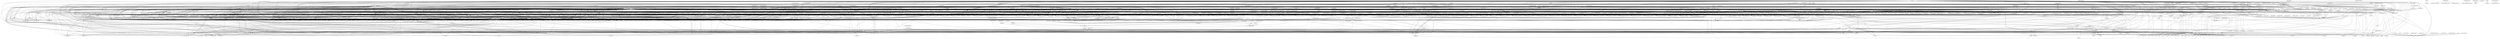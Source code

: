 digraph G {
  riscv_f16ToI64;
  ext_post_step_hook;
  F_UN_RM_TYPE_S____FCVT_S_W;
  RISCV_REV8;
  ext_decode;
  illegal_indexed_store;
  WXTYPE;
  vpns_of_va;
  riscv_f64Mul;
  wV_bits;
  AES64DS;
  lift_sstatus;
  f_is_pos_zero_S;
  f_is_neg_subnorm_H;
  VMSBF_M;
  init_masked_result_carry;
  RTYPE;
  get_config_print_reg;
  f_is_neg_norm;
  legalize_sstatus;
  VFMERGE;
  riscv_ui64ToF16;
  flush_TLB_Entry;
  riscv_ui32ToF32;
  RIVVTYPE;
  F_BIN_TYPE_H____FMAX_H;
  read_seed_csr;
  legalize_misa;
  C_ZEXT_W;
  ext_veto_disable_C;
  wF_bits;
  SFENCE_INVAL_IR;
  RISCV_XPERM4;
  extStatus_of_bits;
  report_invalid_width;
  f_is_QNaN_S;
  msbs_of_PTE;
  C_AND;
  riscv_f16roundToInt;
  AES32DSI;
  riscv_f64roundToInt;
  prepare_xret_target;
  RISCV_RORI;
  pmpWriteCfgReg;
  fp_add;
  RISCV_JALR;
  phys_mem_write;
  regval_from_reg;
  ext_write_fcsr;
  VMSIF_M;
  process_fload32;
  assert_vstart;
  init_masked_result_cmp;
  riscv_f64ToUi32;
  mmio_read;
  VLSSEGTYPE;
  aes_sbox_inv;
  lowest_supported_privLevel;
  SHA512SIG1H;
  riscv_f16ToUi64;
  aes_rv64_shiftrows_inv;
  f_is_pos_zero_H;
  aes_mixcolumns_inv;
  riscv_f16ToI16;
  F_UN_RM_TYPE_H____FCVT_H_W;
  f_is_pos_norm;
  ext_init;
  RISCV_FLTQ_S;
  F_UN_TYPE_S____FMV_W_X;
  lift_uie;
  PPNs_of_PTE;
  VXSG;
  riscv_f32Le;
  VXCMPTYPE;
  accessToFault;
  bool_to_bits;
  C_LHU;
  RISCV_JAL;
  ECALL;
  get_sew;
  rF_D;
  F_BIN_TYPE_S____FSGNJN_S;
  valid_rd_mask;
  write_vreg;
  C_FSWSP;
  aes_decode_rcon;
  riscv_f64Eq;
  F_BIN_TYPE_H____FMIN_H;
  write_seed_csr;
  process_vsxseg;
  VMVXS;
  amo_width_valid;
  riscv_f32Lt_quiet;
  get_fixed_rounding_incr;
  htif_tick;
  F_UN_RM_TYPE_D____FCVT_L_D;
  set_mstatus_UXL;
  illegal_store;
  fp_div;
  C_FLD;
  get_next_pc;
  rvfi_trap;
  wF_H;
  SHIFTIWOP;
  riscv_ui64ToF64;
  get_mstatus_UXL;
  riscv_f64Le_quiet;
  SHA512SIG1;
  aes_subword_inv;
  rX;
  n_leading_spaces;
  read_vmask_carry;
  F_UN_RM_TYPE_H____FCVT_D_H;
  fp_gt;
  NITYPE;
  riscv_f64Rsqrte7;
  feq_quiet_D;
  fle_D;
  F_UN_RM_TYPE_S____FSQRT_S;
  mem_read;
  __ReadRAM_Meta;
  ext_check_xret_priv;
  negate_H;
  WFI;
  RISCV_FLI_D;
  MVXMATYPE;
  VVMTYPE;
  ofFlag;
  MASKTYPEX;
  fp_ge;
  RISCV_FROUND_D;
  RISCV_FROUNDNX_D;
  f_is_NaN;
  checked_mem_write;
  aes_rv64_shiftrows_fwd;
  VSETIVLI;
  legalize_satp;
  pc_alignment_mask;
  F_UN_RM_TYPE_S____FCVT_LU_S;
  get_shift_amount;
  fsplit_S;
  RISCV_FMAXM_D;
  process_vlsegff;
  C_SD;
  aes_mixcolumn_byte_fwd;
  f_is_pos_inf_D;
  pmpTORLocked;
  get_vlen_pow;
  riscv_ui32ToF16;
  creg2reg_idx;
  clint_dispatch;
  init_vregs;
  riscv_f16Mul;
  ZBKB_PACKW;
  riscv_f64Div;
  F_BIN_TYPE_D____FLE_D;
  VMVSX;
  FVVMTYPE;
  canonical_NaN_D;
  aes_sbox_fwd;
  num_of_ExceptionType;
  lift_ustatus;
  dirty_v_context_if_present;
  ext_write_CSR;
  riscv_f64Le;
  RISCV_ORCB;
  fetch;
  pte_is_ptr;
  read_single_vreg;
  C_MUL;
  ext_fail_xret_priv;
  fp_nmulsub;
  SM3P1;
  RISCV_CLMUL;
  get_sew_bytes;
  RISCV_FLEQ_S;
  RISCV_FMAXM_S;
  WVXTYPE;
  C_ILLEGAL;
  fp_muladd;
  read_ram;
  hex_bits_signed_backwards_matches;
  process_vlsseg;
  legalize_mip;
  NXSTYPE;
  VSOXSEGTYPE;
  F_UN_RM_TYPE_S____FCVT_S_L;
  VXMCTYPE;
  MMTYPE;
  check_CSR_access;
  ext_init_regs;
  f_is_pos_subnorm_D;
  rotatel;
  pmpReadCfgReg;
  riscv_f64ToI32;
  rF_or_X_D;
  NVTYPE;
  mmio_write;
  riscv_f32Lt;
  f_is_neg_norm_H;
  zeros_implicit;
  AES64KS2;
  F_UN_RM_TYPE_H____FCVT_L_H;
  RegStr;
  flush_TLB;
  ext_translate_exception;
  prepare_trap_vector;
  ZICOND_RTYPE____RISCV_CZERO_EQZ;
  F_BIN_TYPE_S____FEQ_S;
  legalize_satp32;
  pmpReadAddrReg;
  F_UN_RM_TYPE_H____FCVT_H_WU;
  F_UN_RM_TYPE_D____FCVT_D_W;
  is_aligned;
  rsqrt7;
  shift_right_arith32;
  riscv_f16ToF32;
  AES32ESMI;
  F_UN_RM_TYPE_H____FCVT_H_LU;
  canonical_NaN_H;
  F_UN_RM_TYPE_H____FCVT_H_S;
  riscv_f32roundToInt;
  ext_check_phys_mem_write;
  F_MADD_TYPE_H;
  F_UN_TYPE_H____FMV_X_H;
  write_vmask;
  rF;
  RISCV_FROUNDNX_H;
  aes_mixcolumn_byte_inv;
  MOVETYPEI;
  init_TLB;
  is_CSR_defined;
  RISCV_FLTQ_H;
  aes_subbytes_fwd;
  C_LW;
  lift_sip;
  C_ADDI16SP;
  get_stvec;
  C_LWSP;
  handle_illegal_vtype;
  SHA512SIG0L;
  riscv_f32Mul;
  F_UN_RM_TYPE_D____FCVT_D_WU;
  rF_or_X_H;
  privLevel_to_str;
  get_config_print_platform;
  SM3P0;
  F_UN_RM_TYPE_D____FCVT_D_L;
  aes_apply_fwd_sbox_to_each_byte;
  fle_S;
  f_is_NaN_D;
  SM4ED;
  RISCV_FMINM_D;
  illegal_reduction;
  processPending;
  rF_H;
  f_is_neg_inf_H;
  AES64IM;
  riscv_f64Lt_quiet;
  print_insn;
  VLRETYPE;
  VFMVFS;
  legalize_mcountinhibit;
  riscv_f64Add;
  exceptionType_to_bits;
  extensionEnabled;
  fp_min;
  nan_box_H;
  RISCV_CTZ;
  f_is_neg_zero_S;
  RISCV_SLLIUW;
  RISCV_FMVH_X_D;
  zero_extend;
  haveDoubleFPU;
  check_CSR;
  within_htif_writable;
  select_instr_or_fcsr_rm;
  RISCV_FMINM_S;
  get_vtype_vta;
  ZBA_RTYPEUW;
  riscv_f16ToUi32;
  clint_store;
  riscv_f32ToUi64;
  F_BIN_RM_TYPE_D;
  wV;
  F_MADD_TYPE_S;
  internal_error;
  write_single_vreg;
  trapVectorMode_of_bits;
  SHA512SUM1;
  process_vm;
  C_LDSP;
  aes_apply_inv_sbox_to_each_byte;
  rotater;
  tvec_addr;
  nvFlag;
  RISCV_CPOP;
  F_UN_RM_TYPE_H____FCVT_H_D;
  riscv_f16Lt_quiet;
  legalize_mstatus;
  riscv_f16Rsqrte7;
  write_TLB;
  FWFTYPE;
  FWVTYPE;
  recip7;
  ZBB_RTYPE;
  legalize_medeleg;
  RISCV_RORIW;
  SM4KS;
  check_seed_CSR;
  arch_to_bits;
  NXTYPE;
  check_TVM_SATP;
  process_vlre;
  effective_fence_set;
  update_PTE_Bits;
  C_LD;
  C_ADDIW;
  RISCV_CTZW;
  translate_TLB_hit;
  valid_eew_emul;
  phys_access_check;
  loop;
  set_utvec;
  RISCV_XPERM8;
  ITYPE;
  get_lmul_pow;
  pmpAddrMatchType_to_bits;
  riscv_f64Sqrt;
  mem_write_value;
  ext_pre_step_hook;
  legalize_mie;
  vpn_j_of_va;
  F_BIN_TYPE_D____FMIN_D;
  aes_shift_rows_fwd;
  negate_D;
  ext_exc_type_to_bits;
  VID_V;
  FENCE;
  C_FLWSP;
  exception_handler;
  f_is_pos_norm_D;
  STORE;
  F_BIN_TYPE_D____FMAX_D;
  VSSEGTYPE;
  F_UN_RM_TYPE_D____FCVT_LU_D;
  valid_segment;
  illegal_indexed_load;
  tlb_hash;
  handle_illegal;
  pte_is_invalid;
  SRET;
  C_FSDSP;
  wF_or_X_D;
  rX_bits;
  F_UN_RM_TYPE_D____FSQRT_D;
  handle_trap_extension;
  process_vsre;
  aes_get_column;
  privLevel_to_bits;
  STORE_FP;
  C_JALR;
  lower_sie;
  accrue_fflags;
  f_is_pos_zero;
  translateAddr;
  pmpMatchEntry;
  RISCV_FLI_S;
  ZBB_RTYPEW;
  C_SB;
  SHA512SIG0;
  htif_load;
  C_FLDSP;
  bit_str;
  findPendingInterrupt;
  F_UN_RM_TYPE_S____FCVT_WU_S;
  calculate_new_vl;
  check_Counteren;
  dzFlag;
  f_is_pos_zero_D;
  is_valid_vAddr;
  to_bits;
  riscv_f64ToF16;
  RISCV_FCVTMOD_W_D;
  wF;
  RFVVTYPE;
  satp_to_asid;
  AMO;
  SHA512SIG0H;
  f_is_NaN_H;
  extStatus_to_bits;
  fregval_from_freg;
  LOAD_FP;
  set_mtvec;
  riscv_f16Add;
  VVMSTYPE;
  FVVMATYPE;
  F_UN_RM_TYPE_D____FCVT_D_LU;
  aes_subbytes_inv;
  VEXT2TYPE;
  sign_extend;
  f_is_pos_subnorm_S;
  lift_uip;
  EBREAK;
  set_stvec;
  count_leadingzeros;
  f_is_neg_inf_S;
  legalize_sip;
  pmpMatchAddr;
  C_LUI;
  csrPriv;
  process_rfvv_single;
  F_BIN_TYPE_S____FSGNJ_S;
  riscv_f32ToUi32;
  add_to_TLB;
  get_config_print_instr;
  F_MADD_TYPE_D;
  feq_quiet_S;
  C_ZEXT_H;
  SHA512SIG1L;
  F_UN_RM_TYPE_S____FCVT_S_LU;
  VLSEGTYPE;
  SHA256SIG0;
  nan_box_S;
  ext_write_vcsr;
  signed_saturation;
  in32BitMode;
  F_BIN_TYPE_H____FEQ_H;
  F_BIN_TYPE_S____FMAX_S;
  within_mmio_writable;
  f_is_SNaN_S;
  translate;
  riscv_f32Rsqrte7;
  C_ADDI4SPN;
  wF_or_X_H;
  read_vreg_seg;
  F_UN_TYPE_H____FMV_H_X;
  pmpAddrMatchType_of_bits;
  VVTYPE;
  step;
  fp_lt;
  log2;
  not;
  f_is_neg_norm_S;
  isRVC;
  extend_value;
  dispatchInterrupt;
  ext_check_CSR_fail;
  lookup_TLB;
  RISCV_FLEQ_H;
  bool_to_bit;
  VICMPTYPE;
  C_SWSP;
  C_FLW;
  RISCV_FLTQ_D;
  DIV;
  AES64ES;
  wF_or_X_S;
  illegal_load;
  fp_mulsub;
  f_is_QNaN_D;
  C_LH;
  riscv_f16Eq;
  f_is_neg_inf_D;
  VFIRST_M;
  MVVMATYPE;
  get_start_element;
  C_ADDI;
  ones;
  init_platform;
  pmpWriteAddr;
  VLOXSEGTYPE;
  valid_reg_overlap;
  illegal_fp_reduction;
  MUL;
  regval_into_reg;
  riscv_i32ToF32;
  F_BIN_TYPE_H____FLE_H;
  lower_sstatus;
  VMSOF_M;
  RISCV_FLEQ_D;
  fp_eq;
  pmpCheck;
  riscv_f64Sub;
  decode_agtype;
  VXTYPE;
  VSSSEGTYPE;
  BTYPE;
  F_BIN_TYPE_S____FSGNJX_S;
  illegal_reduction_widen;
  LOAD;
  checked_mem_read;
  ext_handle_data_check_error;
  xt2;
  ext_data_get_addr;
  FRegStr;
  cur_Architecture;
  VIOTA_M;
  get_sew_pow;
  ext_fetch_hook;
  riscv_ui64ToF32;
  illegal_fp_vd_unmasked;
  illegal_vd_masked;
  RISCV_CLMULR;
  nan_unbox_H;
  riscv_f16Recip7;
  within_phys_mem;
  translationException;
  plat_htif_tohost;
  VXMSTYPE;
  RISCV_CLZ;
  UTYPE;
  F_UN_RM_TYPE_H____FCVT_W_H;
  RISCV_CLMULH;
  mem_read_priv_meta;
  write_pte;
  pmpCheckPerms;
  RISCV_FLI_H;
  init_pmp;
  F_BIN_RM_TYPE_H;
  shift_right_arith64;
  VSETVLI;
  accessType_to_str;
  C_SEXT_B;
  flt_D;
  F_UN_RM_TYPE_D____FCVT_S_D;
  VLUXSEGTYPE;
  SHA512SUM1R;
  legalize_senvcfg;
  VITYPE;
  aes_shift_rows_inv;
  STORECON;
  handle_interrupt;
  f_is_neg_zero_H;
  valid_vtype;
  handle_exception;
  VMVRTYPE;
  dirty_fd_context_if_present;
  ZBKB_RTYPE;
  f_is_SNaN_D;
  F_UN_TYPE_S____FMV_X_W;
  is_fiom_active;
  riscv_f32Sub;
  riscv_f16ToUi8;
  get_vtype_vma;
  VISG;
  f_is_NaN_S;
  aes_mixcolumn_fwd;
  interruptType_to_bits;
  process_fload64;
  riscv_f32ToUi16;
  have_privLevel;
  f_is_SNaN_H;
  get_end_element;
  f_is_neg_zero;
  C_ADD;
  fp_sub;
  FVFTYPE;
  F_BIN_TYPE_H____FSGNJN_H;
  riscv_f32ToF64;
  mem_write_value_priv_meta;
  F_BIN_TYPE_S____FLE_S;
  lower_mie;
  riscv_f64ToI64;
  ext_handle_fetch_check_error;
  legalize_mideleg;
  MemoryOpResult_add_meta;
  bit_to_bool;
  csr_name;
  riscv_f16Sub;
  legalize_ustatus;
  f_is_pos_inf;
  F_UN_TYPE_D____FMV_D_X;
  riscv_f32Sqrt;
  init_masked_result;
  riscv_f32Eq;
  rF_S;
  F_BIN_TYPE_D____FSGNJX_D;
  process_rfvv_widen;
  platform_wfi;
  MASKTYPEI;
  f_is_QNaN_H;
  F_UN_TYPE_S____FCLASS_S;
  FVVTYPE;
  pmpAddrRange;
  RISCV_CPOPW;
  f_is_pos_inf_S;
  F_UN_RM_TYPE_H____FCVT_WU_H;
  riscv_i64ToF64;
  ext_check_CSR;
  F_UN_RM_TYPE_D____FCVT_D_S;
  rvfi_wX;
  SHA256SUM1;
  VSUXSEGTYPE;
  canonical_NaN;
  writeCSR;
  riscv_f32ToI16;
  haveHalfFPU;
  pmpCheckRWX;
  write_single_element;
  F_BIN_TYPE_S____FMIN_S;
  rV_bits;
  f_is_neg_norm_D;
  f_is_neg_subnorm_D;
  VIMCTYPE;
  MASKTYPEV;
  VIMSTYPE;
  legalize_menvcfg;
  process_fload16;
  tval;
  match_TLB_Entry;
  FVFMTYPE;
  reverse_bits_in_byte;
  riscv_i64ToF32;
  ADDIW;
  MRET;
  process_vssseg;
  riscv_i64ToF16;
  VLSEGFFTYPE;
  riscv_f64Recip7;
  C_ANDI;
  pmpLocked;
  get_arch_pc;
  riscv_f16Sqrt;
  trap_handler;
  WVTYPE;
  C_SDSP;
  C_SUBW;
  fp_mul;
  C_SH;
  VEXT4TYPE;
  VSETVL;
  valid_fp_op;
  MVVCOMPRESS;
  get_mstatus_SXL;
  FWVVTYPE;
  sm4_sbox;
  VMTYPE;
  mem_write_ea;
  read_vreg;
  wX_bits;
  RISCV_FROUND_H;
  fp_max;
  ext_read_CSR;
  F_BIN_TYPE_D____FLT_D;
  C_JAL;
  SFENCE_VMA;
  rvfi_read;
  read_vmask;
  riscv_f16Lt;
  legalize_mcounteren;
  fp_widen;
  rV;
  get_sstatus_UXL;
  read_single_element;
  get_elen_pow;
  F_UN_RM_TYPE_D____FCVT_WU_D;
  NVSTYPE;
  rvfi_write;
  retire_instruction;
  num_of_ext_exc_type;
  f_is_pos_norm_S;
  riscv_f32ToI32;
  process_vlxseg;
  MemoryOpResult_drop_meta;
  riscv_i32ToF16;
  fle_H;
  RISCV_FROUND_S;
  F_UN_RM_TYPE_D____FCVT_W_D;
  NISTYPE;
  init_vmem;
  C_SLLI;
  lift_sie;
  effectivePrivilege;
  ext_handle_control_check_error;
  ZICOND_RTYPE____RISCV_CZERO_NEZ;
  VXMTYPE;
  riscv_f64ToUi64;
  get_xret_target;
  lower_sip;
  F_UN_RM_TYPE_H____FSQRT_H;
  VFMVSF;
  C_OR;
  VEXT8TYPE;
  write_kind_of_flags;
  getbyte;
  FWVFMATYPE;
  fp_nmuladd;
  set_sstatus_UXL;
  riscv_f64MulAdd;
  SHIFTIOP;
  within_mmio_readable;
  dirty_fd_context;
  DIVW;
  within_htif_readable;
  illegal_fp_variable_width;
  C_ZEXT_B;
  C_MV;
  reset_htif;
  f_is_neg_subnorm;
  LOADRES;
  VIMTYPE;
  phys_mem_read;
  nan_unbox_S;
  F_UN_TYPE_H____FCLASS_H;
  ext_fetch_check_pc;
  C_J;
  wF_D;
  C_BEQZ;
  AES32ESI;
  fp_le;
  set_next_pc;
  ext_exc_type_to_str;
  SHA512SUM0;
  rF_or_X_S;
  within_clint;
  SHA512SUM0R;
  init_model;
  aes_subword_fwd;
  getPendingSet;
  REMW;
  readCSR;
  riscv_f32Add;
  VFMV;
  C_SEXT_H;
  csrAccess;
  canonical_NaN_S;
  ext_control_check_addr;
  set_xret_target;
  mem_read_priv;
  riscv_f16ToI32;
  privLevel_of_bits;
  fp_class;
  WMVXTYPE;
  exceptionType_to_str;
  lower_mstatus;
  C_FSW;
  f_is_neg_subnorm_S;
  F_UN_RM_TYPE_S____FCVT_S_WU;
  C_SW;
  get_scalar_fp;
  ZBS_RTYPE;
  write_ram_ea;
  pmpWriteAddrReg;
  fmake_S;
  C_SUB;
  illegal_fp_normal;
  validDoubleRegs;
  set_mstatus_SXL;
  VFUNARY0;
  ext_is_CSR_defined;
  RISCV_FROUNDNX_S;
  process_vlseg;
  C_JR;
  SFENCE_W_INVAL;
  riscv_f16ToI8;
  mem_read_meta;
  tick_clock;
  gfmul;
  C_NOT;
  ZBB_EXTOP;
  legalize_uip;
  MVVTYPE;
  F_UN_RM_TYPE_S____FCVT_L_S;
  valid_rounding_mode;
  FVFMATYPE;
  ext_decode_compressed;
  illegal_normal;
  RISCV_FMAXM_H;
  nxFlag;
  SHA256SUM0;
  valid_hex_bits_signed;
  ext_get_ptw_error;
  get_num_elem;
  C_XOR;
  ZBS_IOP;
  init_masked_source;
  legalize_sie;
  process_fstore;
  F_UN_RM_TYPE_S____FCVT_W_S;
  F_BIN_TYPE_D____FSGNJN_D;
  legalize_uie;
  F_UN_TYPE_D____FCLASS_D;
  RISCV_FMINM_H;
  mem_write_value_priv;
  VVMCTYPE;
  hex_bits_signed_backwards;
  F_BIN_RM_TYPE_S;
  SINVAL_VMA;
  rotate_bits_right;
  F_BIN_TYPE_S____FLT_S;
  MOVETYPEX;
  negate_fp;
  __WriteRAM_Meta;
  unsigned_saturation;
  init_sys;
  F_UN_RM_TYPE_H____FCVT_H_L;
  F_UN_RM_TYPE_H____FCVT_S_H;
  C_BNEZ;
  FWVVMATYPE;
  AES64KS1I;
  legalize_satp64;
  riscv_f64ToF32;
  xt3;
  legalize_sedeleg;
  riscv_f32ToF16;
  translate_TLB_miss;
  exception_delegatee;
  RMVVTYPE;
  handle_mem_exception;
  REM;
  RISCV_CLZW;
  f_is_pos_subnorm_H;
  AES64ESM;
  f_is_pos_inf_H;
  tick_pc;
  ext_check_phys_mem_read;
  write_ram;
  f_is_neg_inf;
  VFNUNARY0;
  lower_mip;
  F_BIN_TYPE_H____FLT_H;
  VFWUNARY0;
  MOVETYPEV;
  f_is_pos_norm_H;
  VFUNARY1;
  ZBA_RTYPE;
  FWVFTYPE;
  C_SRLI;
  opt_spc_backwards_matches;
  get_mtvec;
  VSRETYPE;
  riscv_f16MulAdd;
  legalize_scounteren;
  get_config_print_mem;
  fmake_D;
  F_UN_RM_TYPE_H____FCVT_LU_H;
  riscv_f32MulAdd;
  WVVTYPE;
  legalize_tvec;
  illegal_variable_width;
  F_BIN_TYPE_H____FSGNJX_H;
  AES64DSM;
  mem_write_value_meta;
  get_scalar;
  URET;
  is_aligned_addr;
  illegal_fp_vd_masked;
  C_LI;
  riscv_i32ToF64;
  illegal_fp_reduction_widen;
  CSR;
  read_kind_of_flags;
  fregval_into_freg;
  wX;
  C_SRAI;
  negate_S;
  f_is_pos_subnorm;
  C_LBU;
  RISCV_FMVP_D_X;
  fsplit_D;
  tick_platform;
  RTYPEW;
  offset_of_va;
  riscv_f16Le_quiet;
  fsplit_H;
  riscv_f16Div;
  aes_mixcolumns_fwd;
  ext_control_check_pc;
  wF_S;
  MULW;
  WMVVTYPE;
  dirty_v_context;
  f_is_SNaN;
  riscv_f32Recip7;
  VVCMPTYPE;
  ILLEGAL;
  riscv_f64Lt;
  check_misaligned;
  riscv_ui32ToF64;
  legalize_xepc;
  riscv_f32Le_quiet;
  htif_store;
  RISCV_BREV8;
  riscv_f16Le;
  check_PTE_permission;
  architecture;
  rF_bits;
  AES32DSMI;
  clint_load;
  riscv_f32ToI64;
  rotate_bits_left;
  C_FSD;
  process_vsseg;
  def_spc_backwards_matches;
  pmpWriteCfg;
  F_BIN_TYPE_D____FSGNJ_D;
  C_ADDW;
  satp_to_PT_base;
  flt_S;
  aes_mixcolumn_inv;
  pt_walk;
  F_UN_TYPE_D____FMV_X_D;
  haveSingleFPU;
  VCPOP_M;
  translationMode;
  riscv_f16ToUi16;
  F_BIN_TYPE_D____FEQ_D;
  riscv_f32Div;
  fmake_H;
  satp64Mode_of_bits;
  SHA256SIG1;
  spc_backwards_matches;
  f_is_neg_zero_D;
  MVXTYPE;
  sbox_lookup;
  fcvtmod_helper;
  parse_hex_bits_signed;
  F_BIN_TYPE_H____FSGNJ_H;
  riscv_f16ToF64;
  illegal_vd_unmasked;
  f_is_QNaN;
  
  
  riscv_f16ToI64 -> F_UN_RM_TYPE_H____FCVT_L_H;
  ext_post_step_hook -> step;
  ext_decode -> step;
  illegal_indexed_store -> VSOXSEGTYPE;
  illegal_indexed_store -> VSUXSEGTYPE;
  vpns_of_va -> pt_walk;
  riscv_f64Mul -> F_BIN_RM_TYPE_D;
  riscv_f64Mul -> fp_mul;
  wV_bits -> write_single_element;
  wV_bits -> write_single_vreg;
  wV_bits -> write_vmask;
  lift_sstatus -> legalize_sstatus;
  lift_sstatus -> legalize_ustatus;
  f_is_pos_zero_S -> F_BIN_TYPE_S____FMAX_S;
  f_is_pos_zero_S -> F_BIN_TYPE_S____FMAX_S;
  f_is_pos_zero_S -> F_BIN_TYPE_S____FMIN_S;
  f_is_pos_zero_S -> F_BIN_TYPE_S____FMIN_S;
  f_is_pos_zero_S -> F_UN_TYPE_S____FCLASS_S;
  f_is_pos_zero_S -> RISCV_FMAXM_S;
  f_is_pos_zero_S -> RISCV_FMAXM_S;
  f_is_pos_zero_S -> RISCV_FMINM_S;
  f_is_pos_zero_S -> RISCV_FMINM_S;
  f_is_pos_zero_S -> f_is_pos_zero;
  f_is_pos_zero_S -> feq_quiet_S;
  f_is_pos_zero_S -> feq_quiet_S;
  f_is_pos_zero_S -> fle_S;
  f_is_pos_zero_S -> fle_S;
  f_is_neg_subnorm_H -> F_UN_TYPE_H____FCLASS_H;
  f_is_neg_subnorm_H -> f_is_neg_subnorm;
  init_masked_result_carry -> MMTYPE;
  init_masked_result_carry -> VIMCTYPE;
  init_masked_result_carry -> VIMTYPE;
  init_masked_result_carry -> VVMCTYPE;
  init_masked_result_carry -> VVMTYPE;
  init_masked_result_carry -> VXMCTYPE;
  init_masked_result_carry -> VXMTYPE;
  RTYPE -> C_ADD;
  RTYPE -> C_AND;
  RTYPE -> C_MV;
  RTYPE -> C_OR;
  RTYPE -> C_SUB;
  RTYPE -> C_XOR;
  get_config_print_reg -> exception_handler;
  get_config_print_reg -> init_sys;
  get_config_print_reg -> readCSR;
  get_config_print_reg -> trap_handler;
  get_config_print_reg -> wF;
  get_config_print_reg -> wV;
  get_config_print_reg -> wX;
  get_config_print_reg -> writeCSR;
  f_is_neg_norm -> fp_class;
  legalize_sstatus -> writeCSR;
  riscv_ui64ToF16 -> F_UN_RM_TYPE_H____FCVT_H_LU;
  flush_TLB_Entry -> flush_TLB;
  riscv_ui32ToF32 -> F_UN_RM_TYPE_S____FCVT_S_WU;
  riscv_ui32ToF32 -> VFUNARY0;
  riscv_ui32ToF32 -> VFWUNARY0;
  read_seed_csr -> readCSR;
  legalize_misa -> writeCSR;
  ext_veto_disable_C -> legalize_misa;
  wF_bits -> F_UN_TYPE_D____FMV_D_X;
  wF_bits -> F_UN_TYPE_H____FMV_H_X;
  wF_bits -> F_UN_TYPE_S____FMV_W_X;
  wF_bits -> process_fload16;
  wF_bits -> process_fload32;
  wF_bits -> process_fload64;
  wF_bits -> wF_D;
  wF_bits -> wF_H;
  wF_bits -> wF_S;
  extStatus_of_bits -> legalize_mstatus;
  extStatus_of_bits -> lift_sstatus;
  report_invalid_width -> LOAD_FP;
  report_invalid_width -> STORE_FP;
  f_is_QNaN_S -> F_UN_TYPE_S____FCLASS_S;
  f_is_QNaN_S -> f_is_QNaN;
  msbs_of_PTE -> pt_walk;
  msbs_of_PTE -> translate_TLB_hit;
  msbs_of_PTE -> translate_TLB_miss;
  riscv_f16roundToInt -> RISCV_FROUNDNX_H;
  riscv_f16roundToInt -> RISCV_FROUND_H;
  riscv_f64roundToInt -> RISCV_FROUNDNX_D;
  riscv_f64roundToInt -> RISCV_FROUND_D;
  prepare_xret_target -> exception_handler;
  prepare_xret_target -> exception_handler;
  prepare_xret_target -> exception_handler;
  pmpWriteCfgReg -> writeCSR;
  fp_add -> FVFTYPE;
  fp_add -> FVVTYPE;
  fp_add -> FWFTYPE;
  fp_add -> FWVFTYPE;
  fp_add -> FWVTYPE;
  fp_add -> FWVVTYPE;
  fp_add -> process_rfvv_single;
  fp_add -> process_rfvv_widen;
  RISCV_JALR -> C_JALR;
  RISCV_JALR -> C_JR;
  phys_mem_write -> checked_mem_write;
  regval_from_reg -> rX;
  process_fload32 -> LOAD_FP;
  assert_vstart -> VCPOP_M;
  assert_vstart -> VFIRST_M;
  assert_vstart -> VIOTA_M;
  assert_vstart -> VMSBF_M;
  assert_vstart -> VMSIF_M;
  assert_vstart -> VMSOF_M;
  assert_vstart -> illegal_fp_reduction;
  assert_vstart -> illegal_fp_reduction_widen;
  assert_vstart -> illegal_reduction;
  assert_vstart -> illegal_reduction_widen;
  init_masked_result_cmp -> FVFMTYPE;
  init_masked_result_cmp -> FVVMTYPE;
  init_masked_result_cmp -> VCPOP_M;
  init_masked_result_cmp -> VFIRST_M;
  init_masked_result_cmp -> VICMPTYPE;
  init_masked_result_cmp -> VMSBF_M;
  init_masked_result_cmp -> VMSIF_M;
  init_masked_result_cmp -> VMSOF_M;
  init_masked_result_cmp -> VVCMPTYPE;
  init_masked_result_cmp -> VXCMPTYPE;
  riscv_f64ToUi32 -> F_UN_RM_TYPE_D____FCVT_WU_D;
  riscv_f64ToUi32 -> VFNUNARY0;
  riscv_f64ToUi32 -> VFNUNARY0;
  mmio_read -> checked_mem_read;
  aes_sbox_inv -> AES32DSI;
  aes_sbox_inv -> AES32DSMI;
  aes_sbox_inv -> aes_apply_inv_sbox_to_each_byte;
  aes_sbox_inv -> aes_subword_inv;
  lowest_supported_privLevel -> init_sys;
  lowest_supported_privLevel -> legalize_mstatus;
  riscv_f16ToUi64 -> F_UN_RM_TYPE_H____FCVT_LU_H;
  aes_rv64_shiftrows_inv -> AES64DS;
  aes_rv64_shiftrows_inv -> AES64DSM;
  f_is_pos_zero_H -> F_BIN_TYPE_H____FMAX_H;
  f_is_pos_zero_H -> F_BIN_TYPE_H____FMAX_H;
  f_is_pos_zero_H -> F_BIN_TYPE_H____FMIN_H;
  f_is_pos_zero_H -> F_BIN_TYPE_H____FMIN_H;
  f_is_pos_zero_H -> F_UN_TYPE_H____FCLASS_H;
  f_is_pos_zero_H -> RISCV_FMAXM_H;
  f_is_pos_zero_H -> RISCV_FMAXM_H;
  f_is_pos_zero_H -> RISCV_FMINM_H;
  f_is_pos_zero_H -> RISCV_FMINM_H;
  f_is_pos_zero_H -> f_is_pos_zero;
  f_is_pos_zero_H -> fle_H;
  f_is_pos_zero_H -> fle_H;
  riscv_f16ToI16 -> VFUNARY0;
  riscv_f16ToI16 -> VFUNARY0;
  f_is_pos_norm -> fp_class;
  ext_init -> init_model;
  lift_uie -> legalize_uie;
  PPNs_of_PTE -> pt_walk;
  riscv_f32Le -> F_BIN_TYPE_S____FLE_S;
  riscv_f32Le -> fp_gt;
  riscv_f32Le -> fp_le;
  accessToFault -> pmpCheck;
  bool_to_bits -> F_BIN_TYPE_D____FEQ_D;
  bool_to_bits -> F_BIN_TYPE_D____FLE_D;
  bool_to_bits -> F_BIN_TYPE_D____FLT_D;
  bool_to_bits -> F_BIN_TYPE_H____FEQ_H;
  bool_to_bits -> F_BIN_TYPE_H____FLE_H;
  bool_to_bits -> F_BIN_TYPE_H____FLT_H;
  bool_to_bits -> F_BIN_TYPE_S____FEQ_S;
  bool_to_bits -> F_BIN_TYPE_S____FLE_S;
  bool_to_bits -> F_BIN_TYPE_S____FLT_S;
  bool_to_bits -> ITYPE;
  bool_to_bits -> RISCV_FLEQ_D;
  bool_to_bits -> RISCV_FLEQ_H;
  bool_to_bits -> RISCV_FLEQ_S;
  bool_to_bits -> RISCV_FLTQ_D;
  bool_to_bits -> RISCV_FLTQ_H;
  bool_to_bits -> RISCV_FLTQ_S;
  bool_to_bits -> RTYPE;
  bool_to_bits -> VIMSTYPE;
  bool_to_bits -> VIMTYPE;
  bool_to_bits -> VVMSTYPE;
  bool_to_bits -> VVMTYPE;
  bool_to_bits -> VXMSTYPE;
  bool_to_bits -> VXMTYPE;
  bool_to_bits -> ZBS_IOP;
  bool_to_bits -> ZBS_RTYPE;
  bool_to_bits -> get_fixed_rounding_incr;
  bool_to_bits -> init_sys;
  bool_to_bits -> legalize_mstatus;
  bool_to_bits -> lift_sstatus;
  bool_to_bits -> trap_handler;
  RISCV_JAL -> C_J;
  RISCV_JAL -> C_JAL;
  get_sew -> FVFMATYPE;
  get_sew -> FVFMTYPE;
  get_sew -> FVFTYPE;
  get_sew -> FVVMATYPE;
  get_sew -> FVVMTYPE;
  get_sew -> FVVTYPE;
  get_sew -> FWFTYPE;
  get_sew -> FWVFMATYPE;
  get_sew -> FWVFTYPE;
  get_sew -> FWVTYPE;
  get_sew -> FWVVMATYPE;
  get_sew -> FWVVTYPE;
  get_sew -> MASKTYPEI;
  get_sew -> MASKTYPEV;
  get_sew -> MASKTYPEX;
  get_sew -> MMTYPE;
  get_sew -> MOVETYPEI;
  get_sew -> MOVETYPEV;
  get_sew -> MOVETYPEX;
  get_sew -> MVVCOMPRESS;
  get_sew -> MVVMATYPE;
  get_sew -> MVVTYPE;
  get_sew -> MVXMATYPE;
  get_sew -> MVXTYPE;
  get_sew -> NISTYPE;
  get_sew -> NITYPE;
  get_sew -> NVSTYPE;
  get_sew -> NVTYPE;
  get_sew -> NXSTYPE;
  get_sew -> NXTYPE;
  get_sew -> RFVVTYPE;
  get_sew -> RIVVTYPE;
  get_sew -> RMVVTYPE;
  get_sew -> VCPOP_M;
  get_sew -> VEXT2TYPE;
  get_sew -> VEXT4TYPE;
  get_sew -> VEXT8TYPE;
  get_sew -> VFIRST_M;
  get_sew -> VFMERGE;
  get_sew -> VFMV;
  get_sew -> VFMVFS;
  get_sew -> VFMVSF;
  get_sew -> VFNUNARY0;
  get_sew -> VFUNARY0;
  get_sew -> VFUNARY1;
  get_sew -> VFWUNARY0;
  get_sew -> VICMPTYPE;
  get_sew -> VID_V;
  get_sew -> VIMCTYPE;
  get_sew -> VIMSTYPE;
  get_sew -> VIMTYPE;
  get_sew -> VIOTA_M;
  get_sew -> VISG;
  get_sew -> VITYPE;
  get_sew -> VMSBF_M;
  get_sew -> VMSIF_M;
  get_sew -> VMSOF_M;
  get_sew -> VMVRTYPE;
  get_sew -> VMVSX;
  get_sew -> VMVXS;
  get_sew -> VVCMPTYPE;
  get_sew -> VVMCTYPE;
  get_sew -> VVMSTYPE;
  get_sew -> VVMTYPE;
  get_sew -> VVTYPE;
  get_sew -> VXCMPTYPE;
  get_sew -> VXMCTYPE;
  get_sew -> VXMSTYPE;
  get_sew -> VXMTYPE;
  get_sew -> VXSG;
  get_sew -> VXTYPE;
  get_sew -> WMVVTYPE;
  get_sew -> WMVXTYPE;
  get_sew -> WVTYPE;
  get_sew -> WVVTYPE;
  get_sew -> WVXTYPE;
  get_sew -> WXTYPE;
  rF_D -> RISCV_FCVTMOD_W_D;
  rF_D -> RISCV_FLEQ_D;
  rF_D -> RISCV_FLEQ_D;
  rF_D -> RISCV_FLTQ_D;
  rF_D -> RISCV_FLTQ_D;
  rF_D -> RISCV_FMAXM_D;
  rF_D -> RISCV_FMAXM_D;
  rF_D -> RISCV_FMINM_D;
  rF_D -> RISCV_FMINM_D;
  rF_D -> RISCV_FMVH_X_D;
  rF_D -> RISCV_FROUNDNX_D;
  rF_D -> RISCV_FROUND_D;
  rF_D -> get_scalar_fp;
  rF_D -> rF_or_X_D;
  valid_rd_mask -> illegal_fp_normal;
  valid_rd_mask -> illegal_fp_variable_width;
  valid_rd_mask -> illegal_indexed_load;
  valid_rd_mask -> illegal_load;
  valid_rd_mask -> illegal_normal;
  valid_rd_mask -> illegal_variable_width;
  write_vreg -> FVFMATYPE;
  write_vreg -> FVFTYPE;
  write_vreg -> FVVMATYPE;
  write_vreg -> FVVTYPE;
  write_vreg -> FWFTYPE;
  write_vreg -> FWVFMATYPE;
  write_vreg -> FWVFTYPE;
  write_vreg -> FWVTYPE;
  write_vreg -> FWVVMATYPE;
  write_vreg -> FWVVTYPE;
  write_vreg -> MASKTYPEI;
  write_vreg -> MASKTYPEV;
  write_vreg -> MASKTYPEX;
  write_vreg -> MOVETYPEI;
  write_vreg -> MOVETYPEV;
  write_vreg -> MOVETYPEX;
  write_vreg -> MVVCOMPRESS;
  write_vreg -> MVVMATYPE;
  write_vreg -> MVVTYPE;
  write_vreg -> MVXMATYPE;
  write_vreg -> MVXTYPE;
  write_vreg -> NISTYPE;
  write_vreg -> NITYPE;
  write_vreg -> NVSTYPE;
  write_vreg -> NVTYPE;
  write_vreg -> NXSTYPE;
  write_vreg -> NXTYPE;
  write_vreg -> VEXT2TYPE;
  write_vreg -> VEXT4TYPE;
  write_vreg -> VEXT8TYPE;
  write_vreg -> VFMERGE;
  write_vreg -> VFMV;
  write_vreg -> VFMVSF;
  write_vreg -> VFNUNARY0;
  write_vreg -> VFUNARY0;
  write_vreg -> VFUNARY1;
  write_vreg -> VFWUNARY0;
  write_vreg -> VID_V;
  write_vreg -> VIMSTYPE;
  write_vreg -> VIOTA_M;
  write_vreg -> VISG;
  write_vreg -> VITYPE;
  write_vreg -> VMVRTYPE;
  write_vreg -> VMVSX;
  write_vreg -> VVMSTYPE;
  write_vreg -> VVTYPE;
  write_vreg -> VXMSTYPE;
  write_vreg -> VXSG;
  write_vreg -> VXTYPE;
  write_vreg -> WMVVTYPE;
  write_vreg -> WMVXTYPE;
  write_vreg -> WVTYPE;
  write_vreg -> WVVTYPE;
  write_vreg -> WVXTYPE;
  write_vreg -> WXTYPE;
  aes_decode_rcon -> AES64KS1I;
  riscv_f64Eq -> F_BIN_TYPE_D____FEQ_D;
  riscv_f64Eq -> fp_eq;
  write_seed_csr -> writeCSR;
  process_vsxseg -> VSOXSEGTYPE;
  process_vsxseg -> VSUXSEGTYPE;
  riscv_f32Lt_quiet -> RISCV_FLTQ_S;
  riscv_f32Lt_quiet -> fp_max;
  riscv_f32Lt_quiet -> fp_min;
  get_fixed_rounding_incr -> MVVTYPE;
  get_fixed_rounding_incr -> MVVTYPE;
  get_fixed_rounding_incr -> MVXTYPE;
  get_fixed_rounding_incr -> MVXTYPE;
  get_fixed_rounding_incr -> NITYPE;
  get_fixed_rounding_incr -> NVTYPE;
  get_fixed_rounding_incr -> NXTYPE;
  get_fixed_rounding_incr -> VITYPE;
  get_fixed_rounding_incr -> VVTYPE;
  get_fixed_rounding_incr -> VVTYPE;
  get_fixed_rounding_incr -> VXTYPE;
  get_fixed_rounding_incr -> VXTYPE;
  htif_tick -> tick_platform;
  set_mstatus_UXL -> init_sys;
  set_mstatus_UXL -> legalize_mstatus;
  set_mstatus_UXL -> set_sstatus_UXL;
  illegal_store -> VSSEGTYPE;
  illegal_store -> VSSSEGTYPE;
  fp_div -> FVFTYPE;
  fp_div -> FVFTYPE;
  fp_div -> FVVTYPE;
  get_next_pc -> RISCV_JAL;
  get_next_pc -> RISCV_JALR;
  rvfi_trap -> trap_handler;
  wF_H -> RISCV_FLI_H;
  wF_H -> RISCV_FMAXM_H;
  wF_H -> RISCV_FMINM_H;
  wF_H -> RISCV_FROUNDNX_H;
  wF_H -> RISCV_FROUND_H;
  wF_H -> VFMVFS;
  wF_H -> wF_or_X_H;
  riscv_ui64ToF64 -> F_UN_RM_TYPE_D____FCVT_D_LU;
  riscv_ui64ToF64 -> VFUNARY0;
  get_mstatus_UXL -> cur_Architecture;
  get_mstatus_UXL -> get_sstatus_UXL;
  get_mstatus_UXL -> legalize_mstatus;
  get_mstatus_UXL -> lower_mstatus;
  riscv_f64Le_quiet -> RISCV_FLEQ_D;
  aes_subword_inv -> aes_subbytes_inv;
  rX -> rX_bits;
  n_leading_spaces -> def_spc_backwards_matches;
  n_leading_spaces -> opt_spc_backwards_matches;
  n_leading_spaces -> spc_backwards_matches;
  read_vmask_carry -> VIMSTYPE;
  read_vmask_carry -> VIMTYPE;
  read_vmask_carry -> VVMSTYPE;
  read_vmask_carry -> VVMTYPE;
  read_vmask_carry -> VXMSTYPE;
  read_vmask_carry -> VXMTYPE;
  fp_gt -> FVFMTYPE;
  riscv_f64Rsqrte7 -> VFUNARY1;
  fle_D -> F_BIN_TYPE_D____FMAX_D;
  fle_D -> F_BIN_TYPE_D____FMIN_D;
  fle_D -> RISCV_FMAXM_D;
  fle_D -> RISCV_FMINM_D;
  mem_read -> AMO;
  mem_read -> LOAD;
  mem_read -> LOADRES;
  mem_read -> LOAD_FP;
  mem_read -> LOAD_FP;
  mem_read -> LOAD_FP;
  mem_read -> fetch;
  mem_read -> fetch;
  mem_read -> process_vlre;
  mem_read -> process_vlseg;
  mem_read -> process_vlsegff;
  mem_read -> process_vlsseg;
  mem_read -> process_vlxseg;
  mem_read -> process_vm;
  __ReadRAM_Meta -> read_ram;
  ext_check_xret_priv -> MRET;
  ext_check_xret_priv -> SRET;
  ext_check_xret_priv -> URET;
  negate_H -> F_MADD_TYPE_H;
  negate_H -> F_MADD_TYPE_H;
  negate_H -> negate_fp;
  ofFlag -> riscv_f16Recip7;
  ofFlag -> riscv_f32Recip7;
  ofFlag -> riscv_f64Recip7;
  fp_ge -> FVFMTYPE;
  f_is_NaN -> fp_max;
  f_is_NaN -> fp_max;
  f_is_NaN -> fp_min;
  f_is_NaN -> fp_min;
  checked_mem_write -> mem_write_value_priv_meta;
  aes_rv64_shiftrows_fwd -> AES64ES;
  aes_rv64_shiftrows_fwd -> AES64ESM;
  legalize_satp -> writeCSR;
  pc_alignment_mask -> exception_handler;
  pc_alignment_mask -> readCSR;
  get_shift_amount -> NISTYPE;
  get_shift_amount -> NITYPE;
  get_shift_amount -> NVSTYPE;
  get_shift_amount -> NVTYPE;
  get_shift_amount -> NXSTYPE;
  get_shift_amount -> NXTYPE;
  get_shift_amount -> VITYPE;
  get_shift_amount -> VVTYPE;
  get_shift_amount -> VXTYPE;
  fsplit_S -> F_BIN_TYPE_S____FSGNJN_S;
  fsplit_S -> F_BIN_TYPE_S____FSGNJN_S;
  fsplit_S -> F_BIN_TYPE_S____FSGNJX_S;
  fsplit_S -> F_BIN_TYPE_S____FSGNJX_S;
  fsplit_S -> F_BIN_TYPE_S____FSGNJ_S;
  fsplit_S -> F_BIN_TYPE_S____FSGNJ_S;
  fsplit_S -> f_is_NaN_S;
  fsplit_S -> f_is_QNaN_S;
  fsplit_S -> f_is_SNaN_S;
  fsplit_S -> f_is_neg_inf_S;
  fsplit_S -> f_is_neg_norm_S;
  fsplit_S -> f_is_neg_subnorm_S;
  fsplit_S -> f_is_neg_zero_S;
  fsplit_S -> f_is_pos_inf_S;
  fsplit_S -> f_is_pos_norm_S;
  fsplit_S -> f_is_pos_subnorm_S;
  fsplit_S -> f_is_pos_zero_S;
  fsplit_S -> feq_quiet_S;
  fsplit_S -> feq_quiet_S;
  fsplit_S -> fle_S;
  fsplit_S -> fle_S;
  fsplit_S -> flt_S;
  fsplit_S -> flt_S;
  fsplit_S -> negate_S;
  process_vlsegff -> VLSEGFFTYPE;
  aes_mixcolumn_byte_fwd -> AES32ESMI;
  f_is_pos_inf_D -> F_UN_TYPE_D____FCLASS_D;
  f_is_pos_inf_D -> f_is_pos_inf;
  pmpTORLocked -> pmpWriteAddrReg;
  get_vlen_pow -> VISG;
  get_vlen_pow -> VSETIVLI;
  get_vlen_pow -> VSETVL;
  get_vlen_pow -> VSETVLI;
  get_vlen_pow -> VVTYPE;
  get_vlen_pow -> VXSG;
  get_vlen_pow -> get_start_element;
  get_vlen_pow -> init_sys;
  get_vlen_pow -> writeCSR;
  riscv_ui32ToF16 -> F_UN_RM_TYPE_H____FCVT_H_WU;
  riscv_ui32ToF16 -> VFNUNARY0;
  riscv_ui32ToF16 -> VFUNARY0;
  riscv_ui32ToF16 -> VFWUNARY0;
  creg2reg_idx -> C_ADDI4SPN;
  creg2reg_idx -> C_ADDW;
  creg2reg_idx -> C_ADDW;
  creg2reg_idx -> C_AND;
  creg2reg_idx -> C_AND;
  creg2reg_idx -> C_ANDI;
  creg2reg_idx -> C_BEQZ;
  creg2reg_idx -> C_BNEZ;
  creg2reg_idx -> C_FLD;
  creg2reg_idx -> C_FLD;
  creg2reg_idx -> C_FLW;
  creg2reg_idx -> C_FLW;
  creg2reg_idx -> C_FSD;
  creg2reg_idx -> C_FSD;
  creg2reg_idx -> C_FSW;
  creg2reg_idx -> C_FSW;
  creg2reg_idx -> C_LBU;
  creg2reg_idx -> C_LBU;
  creg2reg_idx -> C_LD;
  creg2reg_idx -> C_LD;
  creg2reg_idx -> C_LH;
  creg2reg_idx -> C_LH;
  creg2reg_idx -> C_LHU;
  creg2reg_idx -> C_LHU;
  creg2reg_idx -> C_LW;
  creg2reg_idx -> C_LW;
  creg2reg_idx -> C_MUL;
  creg2reg_idx -> C_MUL;
  creg2reg_idx -> C_NOT;
  creg2reg_idx -> C_OR;
  creg2reg_idx -> C_OR;
  creg2reg_idx -> C_SB;
  creg2reg_idx -> C_SB;
  creg2reg_idx -> C_SD;
  creg2reg_idx -> C_SD;
  creg2reg_idx -> C_SEXT_B;
  creg2reg_idx -> C_SEXT_H;
  creg2reg_idx -> C_SH;
  creg2reg_idx -> C_SH;
  creg2reg_idx -> C_SRAI;
  creg2reg_idx -> C_SRLI;
  creg2reg_idx -> C_SUB;
  creg2reg_idx -> C_SUB;
  creg2reg_idx -> C_SUBW;
  creg2reg_idx -> C_SUBW;
  creg2reg_idx -> C_SW;
  creg2reg_idx -> C_SW;
  creg2reg_idx -> C_XOR;
  creg2reg_idx -> C_XOR;
  creg2reg_idx -> C_ZEXT_B;
  creg2reg_idx -> C_ZEXT_H;
  creg2reg_idx -> C_ZEXT_W;
  clint_dispatch -> clint_store;
  clint_dispatch -> tick_clock;
  riscv_f16Mul -> F_BIN_RM_TYPE_H;
  riscv_f16Mul -> fp_mul;
  riscv_f64Div -> F_BIN_RM_TYPE_D;
  riscv_f64Div -> fp_div;
  canonical_NaN_D -> F_BIN_TYPE_D____FMAX_D;
  canonical_NaN_D -> F_BIN_TYPE_D____FMIN_D;
  canonical_NaN_D -> RISCV_FLI_D;
  canonical_NaN_D -> RISCV_FMAXM_D;
  canonical_NaN_D -> RISCV_FMINM_D;
  canonical_NaN_D -> canonical_NaN;
  aes_sbox_fwd -> AES32ESI;
  aes_sbox_fwd -> AES32ESMI;
  aes_sbox_fwd -> aes_apply_fwd_sbox_to_each_byte;
  aes_sbox_fwd -> aes_subword_fwd;
  num_of_ExceptionType -> exception_delegatee;
  lift_ustatus -> legalize_ustatus;
  dirty_v_context_if_present -> ext_write_vcsr;
  ext_write_CSR -> writeCSR;
  riscv_f64Le -> F_BIN_TYPE_D____FLE_D;
  riscv_f64Le -> fp_gt;
  riscv_f64Le -> fp_le;
  fetch -> step;
  pte_is_ptr -> pt_walk;
  read_single_vreg -> read_single_element;
  read_single_vreg -> read_vreg;
  read_single_vreg -> read_vreg;
  read_single_vreg -> write_single_element;
  ext_fail_xret_priv -> MRET;
  ext_fail_xret_priv -> SRET;
  ext_fail_xret_priv -> URET;
  fp_nmulsub -> FVFMATYPE;
  fp_nmulsub -> FVVMATYPE;
  fp_nmulsub -> FWVFMATYPE;
  fp_nmulsub -> FWVVMATYPE;
  get_sew_bytes -> VLOXSEGTYPE;
  get_sew_bytes -> VLUXSEGTYPE;
  get_sew_bytes -> VSOXSEGTYPE;
  get_sew_bytes -> VSUXSEGTYPE;
  fp_muladd -> FVFMATYPE;
  fp_muladd -> FVVMATYPE;
  fp_muladd -> FWVFMATYPE;
  fp_muladd -> FWVVMATYPE;
  read_ram -> phys_mem_read;
  process_vlsseg -> VLSSEGTYPE;
  legalize_mip -> writeCSR;
  check_CSR_access -> check_CSR;
  ext_init_regs -> init_model;
  f_is_pos_subnorm_D -> F_UN_TYPE_D____FCLASS_D;
  f_is_pos_subnorm_D -> f_is_pos_subnorm;
  rotatel -> SM3P0;
  rotatel -> SM3P0;
  rotatel -> SM3P1;
  rotatel -> SM3P1;
  pmpReadCfgReg -> readCSR;
  pmpReadCfgReg -> writeCSR;
  riscv_f64ToI32 -> F_UN_RM_TYPE_D____FCVT_W_D;
  riscv_f64ToI32 -> VFNUNARY0;
  riscv_f64ToI32 -> VFNUNARY0;
  rF_or_X_D -> F_BIN_RM_TYPE_D;
  rF_or_X_D -> F_BIN_RM_TYPE_D;
  rF_or_X_D -> F_BIN_TYPE_D____FEQ_D;
  rF_or_X_D -> F_BIN_TYPE_D____FEQ_D;
  rF_or_X_D -> F_BIN_TYPE_D____FLE_D;
  rF_or_X_D -> F_BIN_TYPE_D____FLE_D;
  rF_or_X_D -> F_BIN_TYPE_D____FLT_D;
  rF_or_X_D -> F_BIN_TYPE_D____FLT_D;
  rF_or_X_D -> F_BIN_TYPE_D____FMAX_D;
  rF_or_X_D -> F_BIN_TYPE_D____FMAX_D;
  rF_or_X_D -> F_BIN_TYPE_D____FMIN_D;
  rF_or_X_D -> F_BIN_TYPE_D____FMIN_D;
  rF_or_X_D -> F_BIN_TYPE_D____FSGNJN_D;
  rF_or_X_D -> F_BIN_TYPE_D____FSGNJN_D;
  rF_or_X_D -> F_BIN_TYPE_D____FSGNJX_D;
  rF_or_X_D -> F_BIN_TYPE_D____FSGNJX_D;
  rF_or_X_D -> F_BIN_TYPE_D____FSGNJ_D;
  rF_or_X_D -> F_BIN_TYPE_D____FSGNJ_D;
  rF_or_X_D -> F_MADD_TYPE_D;
  rF_or_X_D -> F_MADD_TYPE_D;
  rF_or_X_D -> F_MADD_TYPE_D;
  rF_or_X_D -> F_UN_RM_TYPE_D____FCVT_LU_D;
  rF_or_X_D -> F_UN_RM_TYPE_D____FCVT_L_D;
  rF_or_X_D -> F_UN_RM_TYPE_D____FCVT_S_D;
  rF_or_X_D -> F_UN_RM_TYPE_D____FCVT_WU_D;
  rF_or_X_D -> F_UN_RM_TYPE_D____FCVT_W_D;
  rF_or_X_D -> F_UN_RM_TYPE_D____FSQRT_D;
  rF_or_X_D -> F_UN_RM_TYPE_H____FCVT_H_D;
  rF_or_X_D -> F_UN_TYPE_D____FCLASS_D;
  mmio_write -> checked_mem_write;
  riscv_f32Lt -> F_BIN_TYPE_S____FLT_S;
  riscv_f32Lt -> fp_ge;
  riscv_f32Lt -> fp_lt;
  f_is_neg_norm_H -> F_UN_TYPE_H____FCLASS_H;
  f_is_neg_norm_H -> f_is_neg_norm;
  zeros_implicit -> AMO;
  zeros_implicit -> FVFMATYPE;
  zeros_implicit -> FVFMTYPE;
  zeros_implicit -> FVFTYPE;
  zeros_implicit -> FVVMATYPE;
  zeros_implicit -> FVVMTYPE;
  zeros_implicit -> FVVTYPE;
  zeros_implicit -> FWFTYPE;
  zeros_implicit -> FWVFMATYPE;
  zeros_implicit -> FWVFTYPE;
  zeros_implicit -> FWVTYPE;
  zeros_implicit -> FWVVMATYPE;
  zeros_implicit -> FWVVTYPE;
  zeros_implicit -> F_UN_TYPE_D____FCLASS_D;
  zeros_implicit -> F_UN_TYPE_H____FCLASS_H;
  zeros_implicit -> F_UN_TYPE_S____FCLASS_S;
  zeros_implicit -> LOADRES;
  zeros_implicit -> MASKTYPEI;
  zeros_implicit -> MASKTYPEV;
  zeros_implicit -> MASKTYPEX;
  zeros_implicit -> MMTYPE;
  zeros_implicit -> MOVETYPEI;
  zeros_implicit -> MOVETYPEV;
  zeros_implicit -> MOVETYPEX;
  zeros_implicit -> MVVCOMPRESS;
  zeros_implicit -> MVVMATYPE;
  zeros_implicit -> MVVTYPE;
  zeros_implicit -> MVXMATYPE;
  zeros_implicit -> MVXTYPE;
  zeros_implicit -> NISTYPE;
  zeros_implicit -> NITYPE;
  zeros_implicit -> NVSTYPE;
  zeros_implicit -> NVTYPE;
  zeros_implicit -> NXSTYPE;
  zeros_implicit -> NXTYPE;
  zeros_implicit -> RISCV_BREV8;
  zeros_implicit -> RISCV_CLMUL;
  zeros_implicit -> RISCV_CLMULH;
  zeros_implicit -> RISCV_CLMULR;
  zeros_implicit -> RISCV_ORCB;
  zeros_implicit -> RISCV_ORCB;
  zeros_implicit -> RISCV_REV8;
  zeros_implicit -> RISCV_XPERM4;
  zeros_implicit -> RISCV_XPERM4;
  zeros_implicit -> RISCV_XPERM8;
  zeros_implicit -> RISCV_XPERM8;
  zeros_implicit -> RIVVTYPE;
  zeros_implicit -> RMVVTYPE;
  zeros_implicit -> STORECON;
  zeros_implicit -> VCPOP_M;
  zeros_implicit -> VEXT2TYPE;
  zeros_implicit -> VEXT4TYPE;
  zeros_implicit -> VEXT8TYPE;
  zeros_implicit -> VFIRST_M;
  zeros_implicit -> VFMERGE;
  zeros_implicit -> VFMV;
  zeros_implicit -> VFMVFS;
  zeros_implicit -> VFMVSF;
  zeros_implicit -> VFNUNARY0;
  zeros_implicit -> VFUNARY0;
  zeros_implicit -> VFUNARY1;
  zeros_implicit -> VFWUNARY0;
  zeros_implicit -> VICMPTYPE;
  zeros_implicit -> VID_V;
  zeros_implicit -> VIMCTYPE;
  zeros_implicit -> VIMSTYPE;
  zeros_implicit -> VIMTYPE;
  zeros_implicit -> VIOTA_M;
  zeros_implicit -> VISG;
  zeros_implicit -> VISG;
  zeros_implicit -> VITYPE;
  zeros_implicit -> VMSBF_M;
  zeros_implicit -> VMSIF_M;
  zeros_implicit -> VMSOF_M;
  zeros_implicit -> VMVRTYPE;
  zeros_implicit -> VMVSX;
  zeros_implicit -> VMVXS;
  zeros_implicit -> VSETIVLI;
  zeros_implicit -> VSETIVLI;
  zeros_implicit -> VSETVL;
  zeros_implicit -> VSETVLI;
  zeros_implicit -> VSETVLI;
  zeros_implicit -> VVCMPTYPE;
  zeros_implicit -> VVMCTYPE;
  zeros_implicit -> VVMSTYPE;
  zeros_implicit -> VVMTYPE;
  zeros_implicit -> VVTYPE;
  zeros_implicit -> VVTYPE;
  zeros_implicit -> VXCMPTYPE;
  zeros_implicit -> VXMCTYPE;
  zeros_implicit -> VXMSTYPE;
  zeros_implicit -> VXMTYPE;
  zeros_implicit -> VXSG;
  zeros_implicit -> VXSG;
  zeros_implicit -> VXTYPE;
  zeros_implicit -> VXTYPE;
  zeros_implicit -> WMVVTYPE;
  zeros_implicit -> WMVXTYPE;
  zeros_implicit -> WVTYPE;
  zeros_implicit -> WVVTYPE;
  zeros_implicit -> WVXTYPE;
  zeros_implicit -> WXTYPE;
  zeros_implicit -> ZBS_IOP;
  zeros_implicit -> ZBS_RTYPE;
  zeros_implicit -> ZICOND_RTYPE____RISCV_CZERO_EQZ;
  zeros_implicit -> ZICOND_RTYPE____RISCV_CZERO_NEZ;
  zeros_implicit -> f_is_NaN_D;
  zeros_implicit -> f_is_NaN_H;
  zeros_implicit -> f_is_NaN_S;
  zeros_implicit -> f_is_SNaN_D;
  zeros_implicit -> f_is_SNaN_H;
  zeros_implicit -> f_is_SNaN_S;
  zeros_implicit -> f_is_neg_inf_D;
  zeros_implicit -> f_is_neg_inf_H;
  zeros_implicit -> f_is_neg_inf_S;
  zeros_implicit -> f_is_neg_norm_D;
  zeros_implicit -> f_is_neg_norm_H;
  zeros_implicit -> f_is_neg_norm_S;
  zeros_implicit -> f_is_neg_subnorm_D;
  zeros_implicit -> f_is_neg_subnorm_D;
  zeros_implicit -> f_is_neg_subnorm_H;
  zeros_implicit -> f_is_neg_subnorm_H;
  zeros_implicit -> f_is_neg_subnorm_S;
  zeros_implicit -> f_is_neg_subnorm_S;
  zeros_implicit -> f_is_neg_zero_D;
  zeros_implicit -> f_is_neg_zero_D;
  zeros_implicit -> f_is_neg_zero_H;
  zeros_implicit -> f_is_neg_zero_H;
  zeros_implicit -> f_is_neg_zero_S;
  zeros_implicit -> f_is_neg_zero_S;
  zeros_implicit -> f_is_pos_inf_D;
  zeros_implicit -> f_is_pos_inf_D;
  zeros_implicit -> f_is_pos_inf_H;
  zeros_implicit -> f_is_pos_inf_H;
  zeros_implicit -> f_is_pos_inf_S;
  zeros_implicit -> f_is_pos_inf_S;
  zeros_implicit -> f_is_pos_norm_D;
  zeros_implicit -> f_is_pos_norm_D;
  zeros_implicit -> f_is_pos_norm_H;
  zeros_implicit -> f_is_pos_norm_H;
  zeros_implicit -> f_is_pos_norm_S;
  zeros_implicit -> f_is_pos_norm_S;
  zeros_implicit -> f_is_pos_subnorm_D;
  zeros_implicit -> f_is_pos_subnorm_D;
  zeros_implicit -> f_is_pos_subnorm_D;
  zeros_implicit -> f_is_pos_subnorm_H;
  zeros_implicit -> f_is_pos_subnorm_H;
  zeros_implicit -> f_is_pos_subnorm_H;
  zeros_implicit -> f_is_pos_subnorm_S;
  zeros_implicit -> f_is_pos_subnorm_S;
  zeros_implicit -> f_is_pos_subnorm_S;
  zeros_implicit -> f_is_pos_zero_D;
  zeros_implicit -> f_is_pos_zero_D;
  zeros_implicit -> f_is_pos_zero_D;
  zeros_implicit -> f_is_pos_zero_H;
  zeros_implicit -> f_is_pos_zero_H;
  zeros_implicit -> f_is_pos_zero_H;
  zeros_implicit -> f_is_pos_zero_S;
  zeros_implicit -> f_is_pos_zero_S;
  zeros_implicit -> f_is_pos_zero_S;
  zeros_implicit -> fcvtmod_helper;
  zeros_implicit -> fcvtmod_helper;
  zeros_implicit -> fcvtmod_helper;
  zeros_implicit -> fcvtmod_helper;
  zeros_implicit -> fcvtmod_helper;
  zeros_implicit -> feq_quiet_D;
  zeros_implicit -> feq_quiet_S;
  zeros_implicit -> fle_D;
  zeros_implicit -> fle_H;
  zeros_implicit -> fle_S;
  zeros_implicit -> flt_D;
  zeros_implicit -> flt_S;
  zeros_implicit -> fp_class;
  zeros_implicit -> get_fixed_rounding_incr;
  zeros_implicit -> get_fixed_rounding_incr;
  zeros_implicit -> handle_illegal_vtype;
  zeros_implicit -> handle_illegal_vtype;
  zeros_implicit -> init_vregs;
  zeros_implicit -> is_aligned;
  zeros_implicit -> pmpCheck;
  zeros_implicit -> process_rfvv_single;
  zeros_implicit -> process_rfvv_widen;
  zeros_implicit -> process_vlre;
  zeros_implicit -> process_vlseg;
  zeros_implicit -> process_vlsegff;
  zeros_implicit -> process_vlsseg;
  zeros_implicit -> process_vlxseg;
  zeros_implicit -> process_vm;
  zeros_implicit -> process_vsre;
  zeros_implicit -> process_vsseg;
  zeros_implicit -> process_vssseg;
  zeros_implicit -> process_vsxseg;
  zeros_implicit -> rF_or_X_D;
  zeros_implicit -> rF_or_X_D;
  zeros_implicit -> rV;
  zeros_implicit -> read_vreg_seg;
  zeros_implicit -> recip7;
  zeros_implicit -> recip7;
  zeros_implicit -> recip7;
  zeros_implicit -> reverse_bits_in_byte;
  zeros_implicit -> riscv_f16Recip7;
  zeros_implicit -> riscv_f16Rsqrte7;
  zeros_implicit -> riscv_f16ToI16;
  zeros_implicit -> riscv_f16ToI16;
  zeros_implicit -> riscv_f16ToI8;
  zeros_implicit -> riscv_f16ToI8;
  zeros_implicit -> riscv_f16ToUi16;
  zeros_implicit -> riscv_f16ToUi8;
  zeros_implicit -> riscv_f32Recip7;
  zeros_implicit -> riscv_f32Rsqrte7;
  zeros_implicit -> riscv_f32ToI16;
  zeros_implicit -> riscv_f32ToI16;
  zeros_implicit -> riscv_f32ToUi16;
  zeros_implicit -> riscv_f64Recip7;
  zeros_implicit -> riscv_f64Rsqrte7;
  zeros_implicit -> riscv_f64Rsqrte7;
  zeros_implicit -> signed_saturation;
  zeros_implicit -> wF_or_X_D;
  zeros_implicit -> write_single_element;
  zeros_implicit -> write_single_vreg;
  RegStr -> wX;
  flush_TLB -> SFENCE_VMA;
  ext_translate_exception -> translationException;
  prepare_trap_vector -> trap_handler;
  prepare_trap_vector -> trap_handler;
  prepare_trap_vector -> trap_handler;
  legalize_satp32 -> legalize_satp;
  pmpReadAddrReg -> pmpCheck;
  pmpReadAddrReg -> pmpCheck;
  pmpReadAddrReg -> readCSR;
  pmpReadAddrReg -> writeCSR;
  is_aligned -> AMO;
  is_aligned -> LOADRES;
  is_aligned -> STORECON;
  is_aligned -> check_misaligned;
  rsqrt7 -> riscv_f16Rsqrte7;
  rsqrt7 -> riscv_f16Rsqrte7;
  rsqrt7 -> riscv_f32Rsqrte7;
  rsqrt7 -> riscv_f32Rsqrte7;
  rsqrt7 -> riscv_f64Rsqrte7;
  rsqrt7 -> riscv_f64Rsqrte7;
  shift_right_arith32 -> RTYPE;
  shift_right_arith32 -> RTYPEW;
  shift_right_arith32 -> SHIFTIOP;
  shift_right_arith32 -> SHIFTIWOP;
  riscv_f16ToF32 -> F_UN_RM_TYPE_H____FCVT_S_H;
  riscv_f16ToF32 -> VFWUNARY0;
  riscv_f16ToF32 -> fp_widen;
  canonical_NaN_H -> F_BIN_TYPE_H____FMAX_H;
  canonical_NaN_H -> F_BIN_TYPE_H____FMIN_H;
  canonical_NaN_H -> RISCV_FLI_H;
  canonical_NaN_H -> RISCV_FMAXM_H;
  canonical_NaN_H -> RISCV_FMINM_H;
  canonical_NaN_H -> canonical_NaN;
  canonical_NaN_H -> nan_unbox_H;
  riscv_f32roundToInt -> RISCV_FROUNDNX_S;
  riscv_f32roundToInt -> RISCV_FROUND_S;
  ext_check_phys_mem_write -> checked_mem_write;
  write_vmask -> FVFMTYPE;
  write_vmask -> FVVMTYPE;
  write_vmask -> MMTYPE;
  write_vmask -> VICMPTYPE;
  write_vmask -> VIMCTYPE;
  write_vmask -> VIMTYPE;
  write_vmask -> VMSBF_M;
  write_vmask -> VMSIF_M;
  write_vmask -> VMSOF_M;
  write_vmask -> VVCMPTYPE;
  write_vmask -> VVMCTYPE;
  write_vmask -> VVMTYPE;
  write_vmask -> VXCMPTYPE;
  write_vmask -> VXMCTYPE;
  write_vmask -> VXMTYPE;
  rF -> rF_bits;
  aes_mixcolumn_byte_inv -> AES32DSMI;
  init_TLB -> init_vmem;
  is_CSR_defined -> check_CSR;
  lift_sip -> legalize_sip;
  get_stvec -> readCSR;
  handle_illegal_vtype -> VSETIVLI;
  handle_illegal_vtype -> VSETVL;
  handle_illegal_vtype -> VSETVLI;
  riscv_f32Mul -> F_BIN_RM_TYPE_S;
  riscv_f32Mul -> fp_mul;
  rF_or_X_H -> F_BIN_RM_TYPE_H;
  rF_or_X_H -> F_BIN_RM_TYPE_H;
  rF_or_X_H -> F_BIN_TYPE_H____FEQ_H;
  rF_or_X_H -> F_BIN_TYPE_H____FEQ_H;
  rF_or_X_H -> F_BIN_TYPE_H____FLE_H;
  rF_or_X_H -> F_BIN_TYPE_H____FLE_H;
  rF_or_X_H -> F_BIN_TYPE_H____FLT_H;
  rF_or_X_H -> F_BIN_TYPE_H____FLT_H;
  rF_or_X_H -> F_BIN_TYPE_H____FMAX_H;
  rF_or_X_H -> F_BIN_TYPE_H____FMAX_H;
  rF_or_X_H -> F_BIN_TYPE_H____FMIN_H;
  rF_or_X_H -> F_BIN_TYPE_H____FMIN_H;
  rF_or_X_H -> F_BIN_TYPE_H____FSGNJN_H;
  rF_or_X_H -> F_BIN_TYPE_H____FSGNJN_H;
  rF_or_X_H -> F_BIN_TYPE_H____FSGNJX_H;
  rF_or_X_H -> F_BIN_TYPE_H____FSGNJX_H;
  rF_or_X_H -> F_BIN_TYPE_H____FSGNJ_H;
  rF_or_X_H -> F_BIN_TYPE_H____FSGNJ_H;
  rF_or_X_H -> F_MADD_TYPE_H;
  rF_or_X_H -> F_MADD_TYPE_H;
  rF_or_X_H -> F_MADD_TYPE_H;
  rF_or_X_H -> F_UN_RM_TYPE_H____FCVT_D_H;
  rF_or_X_H -> F_UN_RM_TYPE_H____FCVT_LU_H;
  rF_or_X_H -> F_UN_RM_TYPE_H____FCVT_L_H;
  rF_or_X_H -> F_UN_RM_TYPE_H____FCVT_S_H;
  rF_or_X_H -> F_UN_RM_TYPE_H____FCVT_WU_H;
  rF_or_X_H -> F_UN_RM_TYPE_H____FCVT_W_H;
  rF_or_X_H -> F_UN_RM_TYPE_H____FSQRT_H;
  rF_or_X_H -> F_UN_TYPE_H____FCLASS_H;
  privLevel_to_str -> exception_handler;
  privLevel_to_str -> exception_handler;
  privLevel_to_str -> exception_handler;
  privLevel_to_str -> exception_handler;
  privLevel_to_str -> step;
  privLevel_to_str -> trap_handler;
  get_config_print_platform -> clint_dispatch;
  get_config_print_platform -> clint_load;
  get_config_print_platform -> clint_store;
  get_config_print_platform -> exception_handler;
  get_config_print_platform -> htif_load;
  get_config_print_platform -> htif_store;
  get_config_print_platform -> htif_tick;
  get_config_print_platform -> trap_handler;
  aes_apply_fwd_sbox_to_each_byte -> AES64ES;
  aes_apply_fwd_sbox_to_each_byte -> AES64ESM;
  fle_S -> F_BIN_TYPE_S____FMAX_S;
  fle_S -> F_BIN_TYPE_S____FMIN_S;
  fle_S -> RISCV_FMAXM_S;
  fle_S -> RISCV_FMINM_S;
  f_is_NaN_D -> F_BIN_TYPE_D____FMAX_D;
  f_is_NaN_D -> F_BIN_TYPE_D____FMAX_D;
  f_is_NaN_D -> F_BIN_TYPE_D____FMIN_D;
  f_is_NaN_D -> F_BIN_TYPE_D____FMIN_D;
  f_is_NaN_D -> RISCV_FMAXM_D;
  f_is_NaN_D -> RISCV_FMAXM_D;
  f_is_NaN_D -> RISCV_FMINM_D;
  f_is_NaN_D -> RISCV_FMINM_D;
  f_is_NaN_D -> f_is_NaN;
  f_is_NaN_D -> fle_D;
  f_is_NaN_D -> fle_D;
  f_is_NaN_D -> flt_D;
  f_is_NaN_D -> flt_D;
  illegal_reduction -> RMVVTYPE;
  processPending -> getPendingSet;
  processPending -> getPendingSet;
  rF_H -> RISCV_FLEQ_H;
  rF_H -> RISCV_FLEQ_H;
  rF_H -> RISCV_FLTQ_H;
  rF_H -> RISCV_FLTQ_H;
  rF_H -> RISCV_FMAXM_H;
  rF_H -> RISCV_FMAXM_H;
  rF_H -> RISCV_FMINM_H;
  rF_H -> RISCV_FMINM_H;
  rF_H -> RISCV_FROUNDNX_H;
  rF_H -> RISCV_FROUND_H;
  rF_H -> get_scalar_fp;
  rF_H -> rF_or_X_H;
  f_is_neg_inf_H -> F_UN_TYPE_H____FCLASS_H;
  f_is_neg_inf_H -> f_is_neg_inf;
  riscv_f64Lt_quiet -> RISCV_FLTQ_D;
  riscv_f64Lt_quiet -> fp_max;
  riscv_f64Lt_quiet -> fp_min;
  print_insn -> step;
  legalize_mcountinhibit -> writeCSR;
  riscv_f64Add -> F_BIN_RM_TYPE_D;
  riscv_f64Add -> fp_add;
  exceptionType_to_bits -> exception_handler;
  extensionEnabled -> BTYPE;
  extensionEnabled -> RISCV_JAL;
  extensionEnabled -> RISCV_JALR;
  extensionEnabled -> SRET;
  extensionEnabled -> URET;
  extensionEnabled -> amo_width_valid;
  extensionEnabled -> check_Counteren;
  extensionEnabled -> dispatchInterrupt;
  extensionEnabled -> dispatchInterrupt;
  extensionEnabled -> dispatchInterrupt;
  extensionEnabled -> exception_delegatee;
  extensionEnabled -> exception_delegatee;
  extensionEnabled -> exception_delegatee;
  extensionEnabled -> exception_handler;
  extensionEnabled -> fetch;
  extensionEnabled -> getPendingSet;
  extensionEnabled -> getPendingSet;
  extensionEnabled -> getPendingSet;
  extensionEnabled -> haveDoubleFPU;
  extensionEnabled -> haveDoubleFPU;
  extensionEnabled -> haveHalfFPU;
  extensionEnabled -> haveHalfFPU;
  extensionEnabled -> haveSingleFPU;
  extensionEnabled -> haveSingleFPU;
  extensionEnabled -> have_privLevel;
  extensionEnabled -> have_privLevel;
  extensionEnabled -> is_CSR_defined;
  extensionEnabled -> is_CSR_defined;
  extensionEnabled -> is_CSR_defined;
  extensionEnabled -> is_CSR_defined;
  extensionEnabled -> legalize_mie;
  extensionEnabled -> legalize_mie;
  extensionEnabled -> legalize_mip;
  extensionEnabled -> legalize_mip;
  extensionEnabled -> legalize_mstatus;
  extensionEnabled -> legalize_mstatus;
  extensionEnabled -> lift_sie;
  extensionEnabled -> lift_sip;
  extensionEnabled -> lowest_supported_privLevel;
  extensionEnabled -> step;
  extensionEnabled -> trap_handler;
  extensionEnabled -> trap_handler;
  extensionEnabled -> validDoubleRegs;
  fp_min -> FVFTYPE;
  fp_min -> FVVTYPE;
  fp_min -> process_rfvv_single;
  nan_box_H -> F_UN_TYPE_H____FMV_H_X;
  nan_box_H -> process_fload16;
  nan_box_H -> wF_H;
  f_is_neg_zero_S -> F_BIN_TYPE_S____FMAX_S;
  f_is_neg_zero_S -> F_BIN_TYPE_S____FMAX_S;
  f_is_neg_zero_S -> F_BIN_TYPE_S____FMIN_S;
  f_is_neg_zero_S -> F_BIN_TYPE_S____FMIN_S;
  f_is_neg_zero_S -> F_UN_TYPE_S____FCLASS_S;
  f_is_neg_zero_S -> RISCV_FMAXM_S;
  f_is_neg_zero_S -> RISCV_FMAXM_S;
  f_is_neg_zero_S -> RISCV_FMINM_S;
  f_is_neg_zero_S -> RISCV_FMINM_S;
  f_is_neg_zero_S -> f_is_neg_zero;
  f_is_neg_zero_S -> feq_quiet_S;
  f_is_neg_zero_S -> feq_quiet_S;
  f_is_neg_zero_S -> fle_S;
  f_is_neg_zero_S -> fle_S;
  zero_extend -> CSR;
  zero_extend -> C_FLD;
  zero_extend -> C_FLDSP;
  zero_extend -> C_FLW;
  zero_extend -> C_FLWSP;
  zero_extend -> C_FSD;
  zero_extend -> C_FSDSP;
  zero_extend -> C_FSW;
  zero_extend -> C_FSWSP;
  zero_extend -> C_JALR;
  zero_extend -> C_JR;
  zero_extend -> C_LBU;
  zero_extend -> C_LD;
  zero_extend -> C_LDSP;
  zero_extend -> C_LH;
  zero_extend -> C_LHU;
  zero_extend -> C_LW;
  zero_extend -> C_LWSP;
  zero_extend -> C_SB;
  zero_extend -> C_SD;
  zero_extend -> C_SDSP;
  zero_extend -> C_SH;
  zero_extend -> C_SW;
  zero_extend -> C_SWSP;
  zero_extend -> C_ZEXT_B;
  zero_extend -> F_BIN_TYPE_D____FEQ_D;
  zero_extend -> F_BIN_TYPE_D____FLE_D;
  zero_extend -> F_BIN_TYPE_D____FLT_D;
  zero_extend -> F_BIN_TYPE_H____FEQ_H;
  zero_extend -> F_BIN_TYPE_H____FLE_H;
  zero_extend -> F_BIN_TYPE_H____FLT_H;
  zero_extend -> F_BIN_TYPE_S____FEQ_S;
  zero_extend -> F_BIN_TYPE_S____FLE_S;
  zero_extend -> F_BIN_TYPE_S____FLT_S;
  zero_extend -> F_UN_TYPE_D____FCLASS_D;
  zero_extend -> F_UN_TYPE_H____FCLASS_H;
  zero_extend -> F_UN_TYPE_S____FCLASS_S;
  zero_extend -> ITYPE;
  zero_extend -> MVVTYPE;
  zero_extend -> MVVTYPE;
  zero_extend -> MVXTYPE;
  zero_extend -> MVXTYPE;
  zero_extend -> MVXTYPE;
  zero_extend -> NITYPE;
  zero_extend -> NVTYPE;
  zero_extend -> NXTYPE;
  zero_extend -> PPNs_of_PTE;
  zero_extend -> RISCV_FLEQ_D;
  zero_extend -> RISCV_FLEQ_H;
  zero_extend -> RISCV_FLEQ_S;
  zero_extend -> RISCV_FLTQ_D;
  zero_extend -> RISCV_FLTQ_H;
  zero_extend -> RISCV_FLTQ_S;
  zero_extend -> RISCV_SLLIUW;
  zero_extend -> RTYPE;
  zero_extend -> STORECON;
  zero_extend -> STORECON;
  zero_extend -> VEXT2TYPE;
  zero_extend -> VEXT4TYPE;
  zero_extend -> VEXT8TYPE;
  zero_extend -> VFUNARY0;
  zero_extend -> VFWUNARY0;
  zero_extend -> VISG;
  zero_extend -> VITYPE;
  zero_extend -> VITYPE;
  zero_extend -> VITYPE;
  zero_extend -> VITYPE;
  zero_extend -> VMVRTYPE;
  zero_extend -> VVTYPE;
  zero_extend -> VVTYPE;
  zero_extend -> VVTYPE;
  zero_extend -> VXTYPE;
  zero_extend -> VXTYPE;
  zero_extend -> VXTYPE;
  zero_extend -> VXTYPE;
  zero_extend -> ZBA_RTYPEUW;
  zero_extend -> ZBB_EXTOP;
  zero_extend -> ZBKB_RTYPE;
  zero_extend -> ZBS_IOP;
  zero_extend -> ZBS_IOP;
  zero_extend -> ZBS_RTYPE;
  zero_extend -> ZBS_RTYPE;
  zero_extend -> add_to_TLB;
  zero_extend -> extend_value;
  zero_extend -> fcvtmod_helper;
  zero_extend -> flush_TLB;
  zero_extend -> fp_class;
  zero_extend -> getPendingSet;
  zero_extend -> htif_store;
  zero_extend -> init_platform;
  zero_extend -> init_platform;
  zero_extend -> init_sys;
  zero_extend -> init_sys;
  zero_extend -> init_sys;
  zero_extend -> init_sys;
  zero_extend -> legalize_mstatus;
  zero_extend -> legalize_satp;
  zero_extend -> legalize_satp;
  zero_extend -> legalize_satp;
  zero_extend -> legalize_sedeleg;
  zero_extend -> lower_mie;
  zero_extend -> lower_mip;
  zero_extend -> lower_mstatus;
  zero_extend -> lower_sie;
  zero_extend -> lower_sip;
  zero_extend -> lower_sstatus;
  zero_extend -> msbs_of_PTE;
  zero_extend -> pc_alignment_mask;
  zero_extend -> pmpReadAddrReg;
  zero_extend -> pmpWriteAddr;
  zero_extend -> processPending;
  zero_extend -> pt_walk;
  zero_extend -> pt_walk;
  zero_extend -> readCSR;
  zero_extend -> readCSR;
  zero_extend -> readCSR;
  zero_extend -> readCSR;
  zero_extend -> readCSR;
  zero_extend -> read_seed_csr;
  zero_extend -> read_vreg_seg;
  zero_extend -> recip7;
  zero_extend -> reset_htif;
  zero_extend -> rsqrt7;
  zero_extend -> satp_to_PT_base;
  zero_extend -> satp_to_asid;
  zero_extend -> step;
  zero_extend -> step;
  zero_extend -> translateAddr;
  zero_extend -> trap_handler;
  zero_extend -> tval;
  zero_extend -> tvec_addr;
  zero_extend -> vpn_j_of_va;
  zero_extend -> vpns_of_va;
  zero_extend -> writeCSR;
  zero_extend -> writeCSR;
  zero_extend -> writeCSR;
  zero_extend -> writeCSR;
  zero_extend -> writeCSR;
  zero_extend -> writeCSR;
  zero_extend -> write_single_element;
  zero_extend -> write_single_element;
  zero_extend -> write_single_vreg;
  check_CSR -> CSR;
  within_htif_writable -> mmio_write;
  within_htif_writable -> within_mmio_writable;
  select_instr_or_fcsr_rm -> F_BIN_RM_TYPE_D;
  select_instr_or_fcsr_rm -> F_BIN_RM_TYPE_H;
  select_instr_or_fcsr_rm -> F_BIN_RM_TYPE_S;
  select_instr_or_fcsr_rm -> F_MADD_TYPE_D;
  select_instr_or_fcsr_rm -> F_MADD_TYPE_H;
  select_instr_or_fcsr_rm -> F_MADD_TYPE_S;
  select_instr_or_fcsr_rm -> F_UN_RM_TYPE_D____FCVT_D_L;
  select_instr_or_fcsr_rm -> F_UN_RM_TYPE_D____FCVT_D_LU;
  select_instr_or_fcsr_rm -> F_UN_RM_TYPE_D____FCVT_D_S;
  select_instr_or_fcsr_rm -> F_UN_RM_TYPE_D____FCVT_D_W;
  select_instr_or_fcsr_rm -> F_UN_RM_TYPE_D____FCVT_D_WU;
  select_instr_or_fcsr_rm -> F_UN_RM_TYPE_D____FCVT_LU_D;
  select_instr_or_fcsr_rm -> F_UN_RM_TYPE_D____FCVT_L_D;
  select_instr_or_fcsr_rm -> F_UN_RM_TYPE_D____FCVT_S_D;
  select_instr_or_fcsr_rm -> F_UN_RM_TYPE_D____FCVT_WU_D;
  select_instr_or_fcsr_rm -> F_UN_RM_TYPE_D____FCVT_W_D;
  select_instr_or_fcsr_rm -> F_UN_RM_TYPE_D____FSQRT_D;
  select_instr_or_fcsr_rm -> F_UN_RM_TYPE_H____FCVT_D_H;
  select_instr_or_fcsr_rm -> F_UN_RM_TYPE_H____FCVT_H_D;
  select_instr_or_fcsr_rm -> F_UN_RM_TYPE_H____FCVT_H_L;
  select_instr_or_fcsr_rm -> F_UN_RM_TYPE_H____FCVT_H_LU;
  select_instr_or_fcsr_rm -> F_UN_RM_TYPE_H____FCVT_H_S;
  select_instr_or_fcsr_rm -> F_UN_RM_TYPE_H____FCVT_H_W;
  select_instr_or_fcsr_rm -> F_UN_RM_TYPE_H____FCVT_H_WU;
  select_instr_or_fcsr_rm -> F_UN_RM_TYPE_H____FCVT_LU_H;
  select_instr_or_fcsr_rm -> F_UN_RM_TYPE_H____FCVT_L_H;
  select_instr_or_fcsr_rm -> F_UN_RM_TYPE_H____FCVT_S_H;
  select_instr_or_fcsr_rm -> F_UN_RM_TYPE_H____FCVT_WU_H;
  select_instr_or_fcsr_rm -> F_UN_RM_TYPE_H____FCVT_W_H;
  select_instr_or_fcsr_rm -> F_UN_RM_TYPE_H____FSQRT_H;
  select_instr_or_fcsr_rm -> F_UN_RM_TYPE_S____FCVT_LU_S;
  select_instr_or_fcsr_rm -> F_UN_RM_TYPE_S____FCVT_L_S;
  select_instr_or_fcsr_rm -> F_UN_RM_TYPE_S____FCVT_S_L;
  select_instr_or_fcsr_rm -> F_UN_RM_TYPE_S____FCVT_S_LU;
  select_instr_or_fcsr_rm -> F_UN_RM_TYPE_S____FCVT_S_W;
  select_instr_or_fcsr_rm -> F_UN_RM_TYPE_S____FCVT_S_WU;
  select_instr_or_fcsr_rm -> F_UN_RM_TYPE_S____FCVT_WU_S;
  select_instr_or_fcsr_rm -> F_UN_RM_TYPE_S____FCVT_W_S;
  select_instr_or_fcsr_rm -> F_UN_RM_TYPE_S____FSQRT_S;
  select_instr_or_fcsr_rm -> RISCV_FROUNDNX_D;
  select_instr_or_fcsr_rm -> RISCV_FROUNDNX_H;
  select_instr_or_fcsr_rm -> RISCV_FROUNDNX_S;
  select_instr_or_fcsr_rm -> RISCV_FROUND_D;
  select_instr_or_fcsr_rm -> RISCV_FROUND_H;
  select_instr_or_fcsr_rm -> RISCV_FROUND_S;
  get_vtype_vta -> MASKTYPEI;
  get_vtype_vta -> MASKTYPEV;
  get_vtype_vta -> MASKTYPEX;
  get_vtype_vta -> MVVCOMPRESS;
  get_vtype_vta -> VFMERGE;
  get_vtype_vta -> VFMVSF;
  get_vtype_vta -> VMVSX;
  get_vtype_vta -> init_masked_result;
  get_vtype_vta -> process_vlsegff;
  ZBA_RTYPEUW -> C_ZEXT_W;
  riscv_f16ToUi32 -> F_UN_RM_TYPE_H____FCVT_WU_H;
  riscv_f16ToUi32 -> VFWUNARY0;
  riscv_f16ToUi32 -> VFWUNARY0;
  riscv_f16ToUi32 -> riscv_f16ToUi16;
  riscv_f16ToUi32 -> riscv_f16ToUi8;
  clint_store -> mmio_write;
  riscv_f32ToUi64 -> F_UN_RM_TYPE_S____FCVT_LU_S;
  riscv_f32ToUi64 -> VFWUNARY0;
  riscv_f32ToUi64 -> VFWUNARY0;
  wV -> wV_bits;
  internal_error -> AMO;
  internal_error -> SFENCE_VMA;
  internal_error -> STORE;
  internal_error -> aes_decode_rcon;
  internal_error -> check_PTE_permission;
  internal_error -> cur_Architecture;
  internal_error -> get_sew;
  internal_error -> get_sew_bytes;
  internal_error -> init_sys;
  internal_error -> legalize_satp;
  internal_error -> prepare_trap_vector;
  internal_error -> privLevel_of_bits;
  internal_error -> process_fstore;
  internal_error -> process_rfvv_single;
  internal_error -> process_vm;
  internal_error -> process_vsre;
  internal_error -> process_vsre;
  internal_error -> process_vsseg;
  internal_error -> process_vssseg;
  internal_error -> process_vsxseg;
  internal_error -> report_invalid_width;
  internal_error -> satp_to_PT_base;
  internal_error -> satp_to_asid;
  internal_error -> translate_TLB_hit;
  internal_error -> translationMode;
  internal_error -> translationMode;
  internal_error -> translationMode;
  internal_error -> trap_handler;
  write_single_vreg -> write_vreg;
  trapVectorMode_of_bits -> legalize_tvec;
  trapVectorMode_of_bits -> tvec_addr;
  process_vm -> VMTYPE;
  aes_apply_inv_sbox_to_each_byte -> AES64DS;
  aes_apply_inv_sbox_to_each_byte -> AES64DSM;
  rotater -> AES64KS1I;
  rotater -> SHA256SIG0;
  rotater -> SHA256SIG0;
  rotater -> SHA256SIG1;
  rotater -> SHA256SIG1;
  rotater -> SHA256SUM0;
  rotater -> SHA256SUM0;
  rotater -> SHA256SUM0;
  rotater -> SHA256SUM1;
  rotater -> SHA256SUM1;
  rotater -> SHA256SUM1;
  rotater -> SHA512SIG0;
  rotater -> SHA512SIG0;
  rotater -> SHA512SIG1;
  rotater -> SHA512SIG1;
  rotater -> SHA512SUM0;
  rotater -> SHA512SUM0;
  rotater -> SHA512SUM0;
  rotater -> SHA512SUM1;
  rotater -> SHA512SUM1;
  rotater -> SHA512SUM1;
  tvec_addr -> prepare_trap_vector;
  nvFlag -> fcvtmod_helper;
  nvFlag -> feq_quiet_D;
  nvFlag -> feq_quiet_S;
  nvFlag -> fle_D;
  nvFlag -> fle_H;
  nvFlag -> fle_S;
  nvFlag -> flt_D;
  nvFlag -> flt_S;
  nvFlag -> riscv_f16Recip7;
  nvFlag -> riscv_f16Rsqrte7;
  nvFlag -> riscv_f16ToI16;
  nvFlag -> riscv_f16ToI8;
  nvFlag -> riscv_f16ToUi16;
  nvFlag -> riscv_f16ToUi8;
  nvFlag -> riscv_f32Recip7;
  nvFlag -> riscv_f32Rsqrte7;
  nvFlag -> riscv_f32ToI16;
  nvFlag -> riscv_f32ToUi16;
  nvFlag -> riscv_f64Recip7;
  nvFlag -> riscv_f64Rsqrte7;
  riscv_f16Lt_quiet -> RISCV_FLTQ_H;
  riscv_f16Lt_quiet -> fp_max;
  riscv_f16Lt_quiet -> fp_min;
  legalize_mstatus -> legalize_sstatus;
  legalize_mstatus -> writeCSR;
  riscv_f16Rsqrte7 -> VFUNARY1;
  write_TLB -> translate_TLB_hit;
  recip7 -> riscv_f16Recip7;
  recip7 -> riscv_f16Recip7;
  recip7 -> riscv_f32Recip7;
  recip7 -> riscv_f32Recip7;
  recip7 -> riscv_f64Recip7;
  recip7 -> riscv_f64Recip7;
  legalize_medeleg -> writeCSR;
  check_seed_CSR -> check_CSR;
  arch_to_bits -> get_mstatus_SXL;
  arch_to_bits -> get_mstatus_UXL;
  arch_to_bits -> init_sys;
  check_TVM_SATP -> check_CSR;
  process_vlre -> VLRETYPE;
  effective_fence_set -> FENCE;
  effective_fence_set -> FENCE;
  update_PTE_Bits -> translate_TLB_hit;
  update_PTE_Bits -> translate_TLB_miss;
  translate_TLB_hit -> translate;
  valid_eew_emul -> illegal_fp_reduction_widen;
  valid_eew_emul -> illegal_fp_variable_width;
  valid_eew_emul -> illegal_indexed_load;
  valid_eew_emul -> illegal_indexed_store;
  valid_eew_emul -> illegal_load;
  valid_eew_emul -> illegal_reduction_widen;
  valid_eew_emul -> illegal_store;
  valid_eew_emul -> illegal_variable_width;
  phys_access_check -> checked_mem_read;
  phys_access_check -> checked_mem_write;
  ITYPE -> C_ADDI;
  ITYPE -> C_ADDI16SP;
  ITYPE -> C_ADDI4SPN;
  ITYPE -> C_ANDI;
  ITYPE -> C_LI;
  get_lmul_pow -> FVFMATYPE;
  get_lmul_pow -> FVFMTYPE;
  get_lmul_pow -> FVFTYPE;
  get_lmul_pow -> FVVMATYPE;
  get_lmul_pow -> FVVMTYPE;
  get_lmul_pow -> FVVTYPE;
  get_lmul_pow -> FWFTYPE;
  get_lmul_pow -> FWVFMATYPE;
  get_lmul_pow -> FWVFTYPE;
  get_lmul_pow -> FWVTYPE;
  get_lmul_pow -> FWVVMATYPE;
  get_lmul_pow -> FWVVTYPE;
  get_lmul_pow -> MASKTYPEI;
  get_lmul_pow -> MASKTYPEV;
  get_lmul_pow -> MASKTYPEX;
  get_lmul_pow -> MMTYPE;
  get_lmul_pow -> MOVETYPEI;
  get_lmul_pow -> MOVETYPEV;
  get_lmul_pow -> MOVETYPEX;
  get_lmul_pow -> MVVCOMPRESS;
  get_lmul_pow -> MVVMATYPE;
  get_lmul_pow -> MVVTYPE;
  get_lmul_pow -> MVXMATYPE;
  get_lmul_pow -> MVXTYPE;
  get_lmul_pow -> NISTYPE;
  get_lmul_pow -> NITYPE;
  get_lmul_pow -> NVSTYPE;
  get_lmul_pow -> NVTYPE;
  get_lmul_pow -> NXSTYPE;
  get_lmul_pow -> NXTYPE;
  get_lmul_pow -> RFVVTYPE;
  get_lmul_pow -> RIVVTYPE;
  get_lmul_pow -> RMVVTYPE;
  get_lmul_pow -> VCPOP_M;
  get_lmul_pow -> VEXT2TYPE;
  get_lmul_pow -> VEXT4TYPE;
  get_lmul_pow -> VEXT8TYPE;
  get_lmul_pow -> VFIRST_M;
  get_lmul_pow -> VFMERGE;
  get_lmul_pow -> VFMV;
  get_lmul_pow -> VFNUNARY0;
  get_lmul_pow -> VFUNARY0;
  get_lmul_pow -> VFUNARY1;
  get_lmul_pow -> VFWUNARY0;
  get_lmul_pow -> VICMPTYPE;
  get_lmul_pow -> VID_V;
  get_lmul_pow -> VIMCTYPE;
  get_lmul_pow -> VIMSTYPE;
  get_lmul_pow -> VIMTYPE;
  get_lmul_pow -> VIOTA_M;
  get_lmul_pow -> VISG;
  get_lmul_pow -> VITYPE;
  get_lmul_pow -> VLOXSEGTYPE;
  get_lmul_pow -> VLSEGFFTYPE;
  get_lmul_pow -> VLSEGTYPE;
  get_lmul_pow -> VLSSEGTYPE;
  get_lmul_pow -> VLUXSEGTYPE;
  get_lmul_pow -> VMSBF_M;
  get_lmul_pow -> VMSIF_M;
  get_lmul_pow -> VMSOF_M;
  get_lmul_pow -> VSETIVLI;
  get_lmul_pow -> VSETVL;
  get_lmul_pow -> VSETVLI;
  get_lmul_pow -> VSOXSEGTYPE;
  get_lmul_pow -> VSSEGTYPE;
  get_lmul_pow -> VSSSEGTYPE;
  get_lmul_pow -> VSUXSEGTYPE;
  get_lmul_pow -> VVCMPTYPE;
  get_lmul_pow -> VVMCTYPE;
  get_lmul_pow -> VVMSTYPE;
  get_lmul_pow -> VVMTYPE;
  get_lmul_pow -> VVTYPE;
  get_lmul_pow -> VXCMPTYPE;
  get_lmul_pow -> VXMCTYPE;
  get_lmul_pow -> VXMSTYPE;
  get_lmul_pow -> VXMTYPE;
  get_lmul_pow -> VXSG;
  get_lmul_pow -> VXTYPE;
  get_lmul_pow -> WMVVTYPE;
  get_lmul_pow -> WMVXTYPE;
  get_lmul_pow -> WVTYPE;
  get_lmul_pow -> WVVTYPE;
  get_lmul_pow -> WVXTYPE;
  get_lmul_pow -> WXTYPE;
  pmpAddrMatchType_to_bits -> init_pmp;
  pmpAddrMatchType_to_bits -> pmpWriteCfg;
  riscv_f64Sqrt -> F_UN_RM_TYPE_D____FSQRT_D;
  riscv_f64Sqrt -> VFUNARY1;
  mem_write_value -> AMO;
  mem_write_value -> STORE;
  mem_write_value -> STORECON;
  mem_write_value -> STORE_FP;
  mem_write_value -> STORE_FP;
  mem_write_value -> STORE_FP;
  mem_write_value -> process_vm;
  mem_write_value -> process_vsre;
  mem_write_value -> process_vsre;
  mem_write_value -> process_vsseg;
  mem_write_value -> process_vssseg;
  mem_write_value -> process_vsxseg;
  ext_pre_step_hook -> step;
  legalize_mie -> writeCSR;
  vpn_j_of_va -> pt_walk;
  negate_D -> F_MADD_TYPE_D;
  negate_D -> F_MADD_TYPE_D;
  negate_D -> negate_fp;
  ext_exc_type_to_bits -> exceptionType_to_bits;
  exception_handler -> ECALL;
  exception_handler -> MRET;
  exception_handler -> SRET;
  exception_handler -> URET;
  exception_handler -> handle_exception;
  exception_handler -> handle_illegal;
  exception_handler -> handle_mem_exception;
  f_is_pos_norm_D -> F_UN_TYPE_D____FCLASS_D;
  f_is_pos_norm_D -> f_is_pos_norm;
  STORE -> C_SB;
  STORE -> C_SD;
  STORE -> C_SDSP;
  STORE -> C_SH;
  STORE -> C_SW;
  STORE -> C_SWSP;
  valid_segment -> illegal_indexed_load;
  valid_segment -> illegal_indexed_store;
  valid_segment -> illegal_load;
  valid_segment -> illegal_store;
  illegal_indexed_load -> VLOXSEGTYPE;
  illegal_indexed_load -> VLUXSEGTYPE;
  tlb_hash -> add_to_TLB;
  tlb_hash -> lookup_TLB;
  handle_illegal -> CSR;
  handle_illegal -> C_ILLEGAL;
  handle_illegal -> FVFMATYPE;
  handle_illegal -> FVFMTYPE;
  handle_illegal -> FVFTYPE;
  handle_illegal -> FVVMATYPE;
  handle_illegal -> FVVMTYPE;
  handle_illegal -> FVVTYPE;
  handle_illegal -> FWFTYPE;
  handle_illegal -> FWVFMATYPE;
  handle_illegal -> FWVFTYPE;
  handle_illegal -> FWVTYPE;
  handle_illegal -> FWVVMATYPE;
  handle_illegal -> FWVVTYPE;
  handle_illegal -> F_BIN_RM_TYPE_D;
  handle_illegal -> F_BIN_RM_TYPE_H;
  handle_illegal -> F_BIN_RM_TYPE_S;
  handle_illegal -> F_MADD_TYPE_D;
  handle_illegal -> F_MADD_TYPE_H;
  handle_illegal -> F_MADD_TYPE_S;
  handle_illegal -> F_UN_RM_TYPE_D____FCVT_D_L;
  handle_illegal -> F_UN_RM_TYPE_D____FCVT_D_LU;
  handle_illegal -> F_UN_RM_TYPE_D____FCVT_D_S;
  handle_illegal -> F_UN_RM_TYPE_D____FCVT_D_W;
  handle_illegal -> F_UN_RM_TYPE_D____FCVT_D_WU;
  handle_illegal -> F_UN_RM_TYPE_D____FCVT_LU_D;
  handle_illegal -> F_UN_RM_TYPE_D____FCVT_L_D;
  handle_illegal -> F_UN_RM_TYPE_D____FCVT_S_D;
  handle_illegal -> F_UN_RM_TYPE_D____FCVT_WU_D;
  handle_illegal -> F_UN_RM_TYPE_D____FCVT_W_D;
  handle_illegal -> F_UN_RM_TYPE_D____FSQRT_D;
  handle_illegal -> F_UN_RM_TYPE_H____FCVT_D_H;
  handle_illegal -> F_UN_RM_TYPE_H____FCVT_H_D;
  handle_illegal -> F_UN_RM_TYPE_H____FCVT_H_L;
  handle_illegal -> F_UN_RM_TYPE_H____FCVT_H_LU;
  handle_illegal -> F_UN_RM_TYPE_H____FCVT_H_S;
  handle_illegal -> F_UN_RM_TYPE_H____FCVT_H_W;
  handle_illegal -> F_UN_RM_TYPE_H____FCVT_H_WU;
  handle_illegal -> F_UN_RM_TYPE_H____FCVT_LU_H;
  handle_illegal -> F_UN_RM_TYPE_H____FCVT_L_H;
  handle_illegal -> F_UN_RM_TYPE_H____FCVT_S_H;
  handle_illegal -> F_UN_RM_TYPE_H____FCVT_WU_H;
  handle_illegal -> F_UN_RM_TYPE_H____FCVT_W_H;
  handle_illegal -> F_UN_RM_TYPE_H____FSQRT_H;
  handle_illegal -> F_UN_RM_TYPE_S____FCVT_LU_S;
  handle_illegal -> F_UN_RM_TYPE_S____FCVT_L_S;
  handle_illegal -> F_UN_RM_TYPE_S____FCVT_S_L;
  handle_illegal -> F_UN_RM_TYPE_S____FCVT_S_LU;
  handle_illegal -> F_UN_RM_TYPE_S____FCVT_S_W;
  handle_illegal -> F_UN_RM_TYPE_S____FCVT_S_WU;
  handle_illegal -> F_UN_RM_TYPE_S____FCVT_WU_S;
  handle_illegal -> F_UN_RM_TYPE_S____FCVT_W_S;
  handle_illegal -> F_UN_RM_TYPE_S____FSQRT_S;
  handle_illegal -> ILLEGAL;
  handle_illegal -> LOAD_FP;
  handle_illegal -> MASKTYPEI;
  handle_illegal -> MASKTYPEV;
  handle_illegal -> MASKTYPEX;
  handle_illegal -> MMTYPE;
  handle_illegal -> MOVETYPEI;
  handle_illegal -> MOVETYPEV;
  handle_illegal -> MOVETYPEX;
  handle_illegal -> MRET;
  handle_illegal -> MVVCOMPRESS;
  handle_illegal -> MVVMATYPE;
  handle_illegal -> MVVTYPE;
  handle_illegal -> MVXMATYPE;
  handle_illegal -> MVXTYPE;
  handle_illegal -> NISTYPE;
  handle_illegal -> NITYPE;
  handle_illegal -> NVSTYPE;
  handle_illegal -> NVTYPE;
  handle_illegal -> NXSTYPE;
  handle_illegal -> NXTYPE;
  handle_illegal -> RISCV_FROUNDNX_D;
  handle_illegal -> RISCV_FROUNDNX_H;
  handle_illegal -> RISCV_FROUNDNX_S;
  handle_illegal -> RISCV_FROUND_D;
  handle_illegal -> RISCV_FROUND_H;
  handle_illegal -> RISCV_FROUND_S;
  handle_illegal -> RIVVTYPE;
  handle_illegal -> RMVVTYPE;
  handle_illegal -> SFENCE_INVAL_IR;
  handle_illegal -> SFENCE_VMA;
  handle_illegal -> SFENCE_W_INVAL;
  handle_illegal -> SRET;
  handle_illegal -> STORE_FP;
  handle_illegal -> URET;
  handle_illegal -> VCPOP_M;
  handle_illegal -> VEXT2TYPE;
  handle_illegal -> VEXT4TYPE;
  handle_illegal -> VEXT8TYPE;
  handle_illegal -> VFIRST_M;
  handle_illegal -> VFMERGE;
  handle_illegal -> VFMV;
  handle_illegal -> VFMVFS;
  handle_illegal -> VFMVSF;
  handle_illegal -> VFNUNARY0;
  handle_illegal -> VFUNARY0;
  handle_illegal -> VFUNARY1;
  handle_illegal -> VFWUNARY0;
  handle_illegal -> VICMPTYPE;
  handle_illegal -> VID_V;
  handle_illegal -> VIMCTYPE;
  handle_illegal -> VIMSTYPE;
  handle_illegal -> VIMTYPE;
  handle_illegal -> VIOTA_M;
  handle_illegal -> VISG;
  handle_illegal -> VITYPE;
  handle_illegal -> VLOXSEGTYPE;
  handle_illegal -> VLRETYPE;
  handle_illegal -> VLSEGFFTYPE;
  handle_illegal -> VLSEGTYPE;
  handle_illegal -> VLSSEGTYPE;
  handle_illegal -> VLUXSEGTYPE;
  handle_illegal -> VMSBF_M;
  handle_illegal -> VMSIF_M;
  handle_illegal -> VMSOF_M;
  handle_illegal -> VMTYPE;
  handle_illegal -> VMVRTYPE;
  handle_illegal -> VMVSX;
  handle_illegal -> VMVXS;
  handle_illegal -> VSOXSEGTYPE;
  handle_illegal -> VSRETYPE;
  handle_illegal -> VSSEGTYPE;
  handle_illegal -> VSSSEGTYPE;
  handle_illegal -> VSUXSEGTYPE;
  handle_illegal -> VVCMPTYPE;
  handle_illegal -> VVMCTYPE;
  handle_illegal -> VVMSTYPE;
  handle_illegal -> VVMTYPE;
  handle_illegal -> VVTYPE;
  handle_illegal -> VXCMPTYPE;
  handle_illegal -> VXMCTYPE;
  handle_illegal -> VXMSTYPE;
  handle_illegal -> VXMTYPE;
  handle_illegal -> VXSG;
  handle_illegal -> VXTYPE;
  handle_illegal -> WFI;
  handle_illegal -> WMVVTYPE;
  handle_illegal -> WMVXTYPE;
  handle_illegal -> WVTYPE;
  handle_illegal -> WVVTYPE;
  handle_illegal -> WVXTYPE;
  handle_illegal -> WXTYPE;
  handle_illegal -> get_start_element;
  handle_illegal -> process_rfvv_single;
  handle_illegal -> process_rfvv_widen;
  handle_illegal -> step;
  pte_is_invalid -> pt_walk;
  wF_or_X_D -> F_BIN_RM_TYPE_D;
  wF_or_X_D -> F_BIN_TYPE_D____FMAX_D;
  wF_or_X_D -> F_BIN_TYPE_D____FMIN_D;
  wF_or_X_D -> F_BIN_TYPE_D____FSGNJN_D;
  wF_or_X_D -> F_BIN_TYPE_D____FSGNJX_D;
  wF_or_X_D -> F_BIN_TYPE_D____FSGNJ_D;
  wF_or_X_D -> F_MADD_TYPE_D;
  wF_or_X_D -> F_UN_RM_TYPE_D____FCVT_D_L;
  wF_or_X_D -> F_UN_RM_TYPE_D____FCVT_D_LU;
  wF_or_X_D -> F_UN_RM_TYPE_D____FCVT_D_S;
  wF_or_X_D -> F_UN_RM_TYPE_D____FCVT_D_W;
  wF_or_X_D -> F_UN_RM_TYPE_D____FCVT_D_WU;
  wF_or_X_D -> F_UN_RM_TYPE_D____FSQRT_D;
  wF_or_X_D -> F_UN_RM_TYPE_H____FCVT_D_H;
  rX_bits -> ADDIW;
  rX_bits -> AES32DSI;
  rX_bits -> AES32DSI;
  rX_bits -> AES32DSMI;
  rX_bits -> AES32DSMI;
  rX_bits -> AES32ESI;
  rX_bits -> AES32ESI;
  rX_bits -> AES32ESMI;
  rX_bits -> AES32ESMI;
  rX_bits -> AES64DS;
  rX_bits -> AES64DS;
  rX_bits -> AES64DSM;
  rX_bits -> AES64DSM;
  rX_bits -> AES64ES;
  rX_bits -> AES64ES;
  rX_bits -> AES64ESM;
  rX_bits -> AES64ESM;
  rX_bits -> AES64IM;
  rX_bits -> AES64KS1I;
  rX_bits -> AES64KS2;
  rX_bits -> AES64KS2;
  rX_bits -> AMO;
  rX_bits -> BTYPE;
  rX_bits -> BTYPE;
  rX_bits -> CSR;
  rX_bits -> C_NOT;
  rX_bits -> C_ZEXT_B;
  rX_bits -> DIV;
  rX_bits -> DIV;
  rX_bits -> DIVW;
  rX_bits -> DIVW;
  rX_bits -> F_UN_RM_TYPE_D____FCVT_D_L;
  rX_bits -> F_UN_RM_TYPE_D____FCVT_D_LU;
  rX_bits -> F_UN_RM_TYPE_D____FCVT_D_W;
  rX_bits -> F_UN_RM_TYPE_D____FCVT_D_WU;
  rX_bits -> F_UN_RM_TYPE_H____FCVT_H_L;
  rX_bits -> F_UN_RM_TYPE_H____FCVT_H_LU;
  rX_bits -> F_UN_RM_TYPE_H____FCVT_H_W;
  rX_bits -> F_UN_RM_TYPE_H____FCVT_H_WU;
  rX_bits -> F_UN_RM_TYPE_S____FCVT_S_L;
  rX_bits -> F_UN_RM_TYPE_S____FCVT_S_LU;
  rX_bits -> F_UN_RM_TYPE_S____FCVT_S_W;
  rX_bits -> F_UN_RM_TYPE_S____FCVT_S_WU;
  rX_bits -> F_UN_TYPE_D____FMV_D_X;
  rX_bits -> F_UN_TYPE_H____FMV_H_X;
  rX_bits -> F_UN_TYPE_S____FMV_W_X;
  rX_bits -> ITYPE;
  rX_bits -> MUL;
  rX_bits -> MUL;
  rX_bits -> MULW;
  rX_bits -> MULW;
  rX_bits -> REM;
  rX_bits -> REM;
  rX_bits -> REMW;
  rX_bits -> REMW;
  rX_bits -> RISCV_BREV8;
  rX_bits -> RISCV_CLMUL;
  rX_bits -> RISCV_CLMUL;
  rX_bits -> RISCV_CLMULH;
  rX_bits -> RISCV_CLMULH;
  rX_bits -> RISCV_CLMULR;
  rX_bits -> RISCV_CLMULR;
  rX_bits -> RISCV_CLZ;
  rX_bits -> RISCV_CLZW;
  rX_bits -> RISCV_CPOP;
  rX_bits -> RISCV_CPOPW;
  rX_bits -> RISCV_CTZ;
  rX_bits -> RISCV_CTZW;
  rX_bits -> RISCV_FMVP_D_X;
  rX_bits -> RISCV_FMVP_D_X;
  rX_bits -> RISCV_JALR;
  rX_bits -> RISCV_ORCB;
  rX_bits -> RISCV_REV8;
  rX_bits -> RISCV_RORI;
  rX_bits -> RISCV_RORIW;
  rX_bits -> RISCV_SLLIUW;
  rX_bits -> RISCV_XPERM4;
  rX_bits -> RISCV_XPERM4;
  rX_bits -> RISCV_XPERM8;
  rX_bits -> RISCV_XPERM8;
  rX_bits -> RTYPE;
  rX_bits -> RTYPE;
  rX_bits -> RTYPEW;
  rX_bits -> RTYPEW;
  rX_bits -> SFENCE_VMA;
  rX_bits -> SFENCE_VMA;
  rX_bits -> SHA256SIG0;
  rX_bits -> SHA256SIG1;
  rX_bits -> SHA256SUM0;
  rX_bits -> SHA256SUM1;
  rX_bits -> SHA512SIG0;
  rX_bits -> SHA512SIG0H;
  rX_bits -> SHA512SIG0H;
  rX_bits -> SHA512SIG0L;
  rX_bits -> SHA512SIG0L;
  rX_bits -> SHA512SIG1;
  rX_bits -> SHA512SIG1H;
  rX_bits -> SHA512SIG1H;
  rX_bits -> SHA512SIG1L;
  rX_bits -> SHA512SIG1L;
  rX_bits -> SHA512SUM0;
  rX_bits -> SHA512SUM0R;
  rX_bits -> SHA512SUM0R;
  rX_bits -> SHA512SUM1;
  rX_bits -> SHA512SUM1R;
  rX_bits -> SHA512SUM1R;
  rX_bits -> SHIFTIOP;
  rX_bits -> SHIFTIWOP;
  rX_bits -> SM3P0;
  rX_bits -> SM3P1;
  rX_bits -> SM4ED;
  rX_bits -> SM4ED;
  rX_bits -> SM4KS;
  rX_bits -> SM4KS;
  rX_bits -> STORE;
  rX_bits -> STORECON;
  rX_bits -> VSETVL;
  rX_bits -> VSETVL;
  rX_bits -> VSETVLI;
  rX_bits -> VXSG;
  rX_bits -> ZBA_RTYPE;
  rX_bits -> ZBA_RTYPE;
  rX_bits -> ZBA_RTYPEUW;
  rX_bits -> ZBA_RTYPEUW;
  rX_bits -> ZBB_EXTOP;
  rX_bits -> ZBB_RTYPE;
  rX_bits -> ZBB_RTYPE;
  rX_bits -> ZBB_RTYPEW;
  rX_bits -> ZBB_RTYPEW;
  rX_bits -> ZBKB_PACKW;
  rX_bits -> ZBKB_PACKW;
  rX_bits -> ZBKB_RTYPE;
  rX_bits -> ZBKB_RTYPE;
  rX_bits -> ZBS_IOP;
  rX_bits -> ZBS_RTYPE;
  rX_bits -> ZBS_RTYPE;
  rX_bits -> ZICOND_RTYPE____RISCV_CZERO_EQZ;
  rX_bits -> ZICOND_RTYPE____RISCV_CZERO_EQZ;
  rX_bits -> ZICOND_RTYPE____RISCV_CZERO_NEZ;
  rX_bits -> ZICOND_RTYPE____RISCV_CZERO_NEZ;
  rX_bits -> ext_data_get_addr;
  rX_bits -> get_scalar;
  rX_bits -> rF_or_X_D;
  rX_bits -> rF_or_X_D;
  rX_bits -> rF_or_X_H;
  rX_bits -> rF_or_X_S;
  handle_trap_extension -> trap_handler;
  process_vsre -> VSRETYPE;
  aes_get_column -> aes_mixcolumns_fwd;
  aes_get_column -> aes_mixcolumns_fwd;
  aes_get_column -> aes_mixcolumns_fwd;
  aes_get_column -> aes_mixcolumns_fwd;
  aes_get_column -> aes_mixcolumns_inv;
  aes_get_column -> aes_mixcolumns_inv;
  aes_get_column -> aes_mixcolumns_inv;
  aes_get_column -> aes_mixcolumns_inv;
  aes_get_column -> aes_shift_rows_fwd;
  aes_get_column -> aes_shift_rows_fwd;
  aes_get_column -> aes_shift_rows_fwd;
  aes_get_column -> aes_shift_rows_fwd;
  aes_get_column -> aes_shift_rows_inv;
  aes_get_column -> aes_shift_rows_inv;
  aes_get_column -> aes_shift_rows_inv;
  aes_get_column -> aes_shift_rows_inv;
  aes_get_column -> aes_subbytes_fwd;
  aes_get_column -> aes_subbytes_fwd;
  aes_get_column -> aes_subbytes_fwd;
  aes_get_column -> aes_subbytes_fwd;
  aes_get_column -> aes_subbytes_inv;
  aes_get_column -> aes_subbytes_inv;
  aes_get_column -> aes_subbytes_inv;
  aes_get_column -> aes_subbytes_inv;
  privLevel_to_bits -> check_CSR_access;
  privLevel_to_bits -> exception_delegatee;
  privLevel_to_bits -> exception_delegatee;
  privLevel_to_bits -> exception_handler;
  privLevel_to_bits -> init_sys;
  privLevel_to_bits -> legalize_mstatus;
  privLevel_to_bits -> trap_handler;
  STORE_FP -> C_FSD;
  STORE_FP -> C_FSDSP;
  STORE_FP -> C_FSW;
  STORE_FP -> C_FSWSP;
  accrue_fflags -> F_BIN_RM_TYPE_D;
  accrue_fflags -> F_BIN_RM_TYPE_H;
  accrue_fflags -> F_BIN_RM_TYPE_S;
  accrue_fflags -> F_BIN_TYPE_D____FEQ_D;
  accrue_fflags -> F_BIN_TYPE_D____FLE_D;
  accrue_fflags -> F_BIN_TYPE_D____FLT_D;
  accrue_fflags -> F_BIN_TYPE_D____FMAX_D;
  accrue_fflags -> F_BIN_TYPE_D____FMIN_D;
  accrue_fflags -> F_BIN_TYPE_H____FEQ_H;
  accrue_fflags -> F_BIN_TYPE_H____FLE_H;
  accrue_fflags -> F_BIN_TYPE_H____FLT_H;
  accrue_fflags -> F_BIN_TYPE_H____FMAX_H;
  accrue_fflags -> F_BIN_TYPE_H____FMIN_H;
  accrue_fflags -> F_BIN_TYPE_S____FEQ_S;
  accrue_fflags -> F_BIN_TYPE_S____FLE_S;
  accrue_fflags -> F_BIN_TYPE_S____FLT_S;
  accrue_fflags -> F_BIN_TYPE_S____FMAX_S;
  accrue_fflags -> F_BIN_TYPE_S____FMIN_S;
  accrue_fflags -> F_MADD_TYPE_D;
  accrue_fflags -> F_MADD_TYPE_H;
  accrue_fflags -> F_MADD_TYPE_S;
  accrue_fflags -> F_UN_RM_TYPE_D____FCVT_D_L;
  accrue_fflags -> F_UN_RM_TYPE_D____FCVT_D_LU;
  accrue_fflags -> F_UN_RM_TYPE_D____FCVT_D_S;
  accrue_fflags -> F_UN_RM_TYPE_D____FCVT_D_W;
  accrue_fflags -> F_UN_RM_TYPE_D____FCVT_D_WU;
  accrue_fflags -> F_UN_RM_TYPE_D____FCVT_LU_D;
  accrue_fflags -> F_UN_RM_TYPE_D____FCVT_L_D;
  accrue_fflags -> F_UN_RM_TYPE_D____FCVT_S_D;
  accrue_fflags -> F_UN_RM_TYPE_D____FCVT_WU_D;
  accrue_fflags -> F_UN_RM_TYPE_D____FCVT_W_D;
  accrue_fflags -> F_UN_RM_TYPE_D____FSQRT_D;
  accrue_fflags -> F_UN_RM_TYPE_H____FCVT_D_H;
  accrue_fflags -> F_UN_RM_TYPE_H____FCVT_H_D;
  accrue_fflags -> F_UN_RM_TYPE_H____FCVT_H_L;
  accrue_fflags -> F_UN_RM_TYPE_H____FCVT_H_LU;
  accrue_fflags -> F_UN_RM_TYPE_H____FCVT_H_S;
  accrue_fflags -> F_UN_RM_TYPE_H____FCVT_H_W;
  accrue_fflags -> F_UN_RM_TYPE_H____FCVT_H_WU;
  accrue_fflags -> F_UN_RM_TYPE_H____FCVT_LU_H;
  accrue_fflags -> F_UN_RM_TYPE_H____FCVT_L_H;
  accrue_fflags -> F_UN_RM_TYPE_H____FCVT_S_H;
  accrue_fflags -> F_UN_RM_TYPE_H____FCVT_WU_H;
  accrue_fflags -> F_UN_RM_TYPE_H____FCVT_W_H;
  accrue_fflags -> F_UN_RM_TYPE_H____FSQRT_H;
  accrue_fflags -> F_UN_RM_TYPE_S____FCVT_LU_S;
  accrue_fflags -> F_UN_RM_TYPE_S____FCVT_L_S;
  accrue_fflags -> F_UN_RM_TYPE_S____FCVT_S_L;
  accrue_fflags -> F_UN_RM_TYPE_S____FCVT_S_LU;
  accrue_fflags -> F_UN_RM_TYPE_S____FCVT_S_W;
  accrue_fflags -> F_UN_RM_TYPE_S____FCVT_S_WU;
  accrue_fflags -> F_UN_RM_TYPE_S____FCVT_WU_S;
  accrue_fflags -> F_UN_RM_TYPE_S____FCVT_W_S;
  accrue_fflags -> F_UN_RM_TYPE_S____FSQRT_S;
  accrue_fflags -> RISCV_FCVTMOD_W_D;
  accrue_fflags -> RISCV_FLEQ_D;
  accrue_fflags -> RISCV_FLEQ_H;
  accrue_fflags -> RISCV_FLEQ_S;
  accrue_fflags -> RISCV_FLTQ_D;
  accrue_fflags -> RISCV_FLTQ_H;
  accrue_fflags -> RISCV_FLTQ_S;
  accrue_fflags -> RISCV_FMAXM_D;
  accrue_fflags -> RISCV_FMAXM_H;
  accrue_fflags -> RISCV_FMAXM_S;
  accrue_fflags -> RISCV_FMINM_D;
  accrue_fflags -> RISCV_FMINM_H;
  accrue_fflags -> RISCV_FMINM_S;
  accrue_fflags -> RISCV_FROUNDNX_D;
  accrue_fflags -> RISCV_FROUNDNX_H;
  accrue_fflags -> RISCV_FROUNDNX_S;
  accrue_fflags -> RISCV_FROUND_D;
  accrue_fflags -> RISCV_FROUND_H;
  accrue_fflags -> RISCV_FROUND_S;
  accrue_fflags -> VFNUNARY0;
  accrue_fflags -> VFUNARY0;
  accrue_fflags -> VFUNARY1;
  accrue_fflags -> VFWUNARY0;
  accrue_fflags -> fp_add;
  accrue_fflags -> fp_div;
  accrue_fflags -> fp_eq;
  accrue_fflags -> fp_ge;
  accrue_fflags -> fp_gt;
  accrue_fflags -> fp_le;
  accrue_fflags -> fp_lt;
  accrue_fflags -> fp_max;
  accrue_fflags -> fp_min;
  accrue_fflags -> fp_mul;
  accrue_fflags -> fp_muladd;
  accrue_fflags -> fp_mulsub;
  accrue_fflags -> fp_nmuladd;
  accrue_fflags -> fp_nmulsub;
  accrue_fflags -> fp_sub;
  accrue_fflags -> fp_widen;
  f_is_pos_zero -> fp_class;
  f_is_pos_zero -> fp_max;
  f_is_pos_zero -> fp_max;
  f_is_pos_zero -> fp_min;
  f_is_pos_zero -> fp_min;
  translateAddr -> AMO;
  translateAddr -> LOAD;
  translateAddr -> LOADRES;
  translateAddr -> LOAD_FP;
  translateAddr -> STORE;
  translateAddr -> STORECON;
  translateAddr -> STORE_FP;
  translateAddr -> fetch;
  translateAddr -> fetch;
  translateAddr -> process_vlre;
  translateAddr -> process_vlseg;
  translateAddr -> process_vlsegff;
  translateAddr -> process_vlsseg;
  translateAddr -> process_vlxseg;
  translateAddr -> process_vm;
  translateAddr -> process_vsre;
  translateAddr -> process_vsseg;
  translateAddr -> process_vssseg;
  translateAddr -> process_vsxseg;
  pmpMatchEntry -> pmpCheck;
  htif_load -> mmio_read;
  bit_str -> clint_store;
  findPendingInterrupt -> dispatchInterrupt;
  findPendingInterrupt -> dispatchInterrupt;
  calculate_new_vl -> VSETIVLI;
  calculate_new_vl -> VSETVL;
  calculate_new_vl -> VSETVLI;
  check_Counteren -> check_CSR;
  dzFlag -> riscv_f16Recip7;
  dzFlag -> riscv_f16Rsqrte7;
  dzFlag -> riscv_f32Recip7;
  dzFlag -> riscv_f32Rsqrte7;
  dzFlag -> riscv_f64Recip7;
  dzFlag -> riscv_f64Rsqrte7;
  f_is_pos_zero_D -> F_BIN_TYPE_D____FMAX_D;
  f_is_pos_zero_D -> F_BIN_TYPE_D____FMAX_D;
  f_is_pos_zero_D -> F_BIN_TYPE_D____FMIN_D;
  f_is_pos_zero_D -> F_BIN_TYPE_D____FMIN_D;
  f_is_pos_zero_D -> F_UN_TYPE_D____FCLASS_D;
  f_is_pos_zero_D -> RISCV_FMAXM_D;
  f_is_pos_zero_D -> RISCV_FMAXM_D;
  f_is_pos_zero_D -> RISCV_FMINM_D;
  f_is_pos_zero_D -> RISCV_FMINM_D;
  f_is_pos_zero_D -> f_is_pos_zero;
  f_is_pos_zero_D -> feq_quiet_D;
  f_is_pos_zero_D -> feq_quiet_D;
  f_is_pos_zero_D -> fle_D;
  f_is_pos_zero_D -> fle_D;
  is_valid_vAddr -> translateAddr;
  is_valid_vAddr -> translateAddr;
  to_bits -> DIV;
  to_bits -> DIVW;
  to_bits -> MUL;
  to_bits -> MULW;
  to_bits -> MVVTYPE;
  to_bits -> MVVTYPE;
  to_bits -> MVVTYPE;
  to_bits -> MVXTYPE;
  to_bits -> MVXTYPE;
  to_bits -> MVXTYPE;
  to_bits -> REM;
  to_bits -> REMW;
  to_bits -> RISCV_CLZ;
  to_bits -> RISCV_CLZW;
  to_bits -> RISCV_CPOP;
  to_bits -> RISCV_CPOPW;
  to_bits -> RISCV_CTZ;
  to_bits -> RISCV_CTZW;
  to_bits -> RIVVTYPE;
  to_bits -> RMVVTYPE;
  to_bits -> VCPOP_M;
  to_bits -> VFIRST_M;
  to_bits -> VID_V;
  to_bits -> VIMSTYPE;
  to_bits -> VIOTA_M;
  to_bits -> VSETVL;
  to_bits -> VSETVLI;
  to_bits -> VVMSTYPE;
  to_bits -> VVTYPE;
  to_bits -> VVTYPE;
  to_bits -> VXMSTYPE;
  to_bits -> VXTYPE;
  to_bits -> VXTYPE;
  to_bits -> WMVVTYPE;
  to_bits -> WMVXTYPE;
  to_bits -> WVTYPE;
  to_bits -> WVVTYPE;
  to_bits -> WVXTYPE;
  to_bits -> WXTYPE;
  to_bits -> ZBB_RTYPE;
  to_bits -> aes_get_column;
  to_bits -> calculate_new_vl;
  to_bits -> calculate_new_vl;
  to_bits -> calculate_new_vl;
  to_bits -> getbyte;
  to_bits -> init_sys;
  to_bits -> plat_htif_tohost;
  to_bits -> pmpCheck;
  to_bits -> process_vlre;
  to_bits -> process_vlre;
  to_bits -> process_vlre;
  to_bits -> process_vlre;
  to_bits -> process_vlseg;
  to_bits -> process_vlseg;
  to_bits -> process_vlseg;
  to_bits -> process_vlsegff;
  to_bits -> process_vlsegff;
  to_bits -> process_vlsegff;
  to_bits -> process_vlsseg;
  to_bits -> process_vlsseg;
  to_bits -> process_vlsseg;
  to_bits -> process_vlxseg;
  to_bits -> process_vlxseg;
  to_bits -> process_vlxseg;
  to_bits -> process_vm;
  to_bits -> process_vm;
  to_bits -> process_vsre;
  to_bits -> process_vsre;
  to_bits -> process_vsre;
  to_bits -> process_vsre;
  to_bits -> process_vsseg;
  to_bits -> process_vsseg;
  to_bits -> process_vsseg;
  to_bits -> process_vssseg;
  to_bits -> process_vssseg;
  to_bits -> process_vssseg;
  to_bits -> process_vsxseg;
  to_bits -> process_vsxseg;
  to_bits -> process_vsxseg;
  to_bits -> read_single_element;
  to_bits -> read_vreg;
  to_bits -> read_vreg_seg;
  to_bits -> recip7;
  to_bits -> recip7;
  to_bits -> recip7;
  to_bits -> rotate_bits_left;
  to_bits -> rotate_bits_right;
  to_bits -> rsqrt7;
  to_bits -> rsqrt7;
  to_bits -> rsqrt7;
  to_bits -> write_single_element;
  to_bits -> write_vreg;
  riscv_f64ToF16 -> F_UN_RM_TYPE_H____FCVT_H_D;
  wF -> wF_bits;
  satp_to_asid -> translateAddr;
  f_is_NaN_H -> F_BIN_TYPE_H____FMAX_H;
  f_is_NaN_H -> F_BIN_TYPE_H____FMAX_H;
  f_is_NaN_H -> F_BIN_TYPE_H____FMIN_H;
  f_is_NaN_H -> F_BIN_TYPE_H____FMIN_H;
  f_is_NaN_H -> RISCV_FMAXM_H;
  f_is_NaN_H -> RISCV_FMAXM_H;
  f_is_NaN_H -> RISCV_FMINM_H;
  f_is_NaN_H -> RISCV_FMINM_H;
  f_is_NaN_H -> f_is_NaN;
  f_is_NaN_H -> fle_H;
  f_is_NaN_H -> fle_H;
  extStatus_to_bits -> dirty_fd_context;
  extStatus_to_bits -> dirty_v_context;
  extStatus_to_bits -> legalize_mstatus;
  fregval_from_freg -> rF;
  LOAD_FP -> C_FLD;
  LOAD_FP -> C_FLDSP;
  LOAD_FP -> C_FLW;
  LOAD_FP -> C_FLWSP;
  set_mtvec -> writeCSR;
  riscv_f16Add -> F_BIN_RM_TYPE_H;
  riscv_f16Add -> fp_add;
  sign_extend -> ADDIW;
  sign_extend -> ADDIW;
  sign_extend -> AES32DSI;
  sign_extend -> AES32DSMI;
  sign_extend -> AES32ESI;
  sign_extend -> AES32ESMI;
  sign_extend -> AMO;
  sign_extend -> AMO;
  sign_extend -> BTYPE;
  sign_extend -> C_ADDI;
  sign_extend -> C_ADDI16SP;
  sign_extend -> C_ADDIW;
  sign_extend -> C_ANDI;
  sign_extend -> C_BEQZ;
  sign_extend -> C_BNEZ;
  sign_extend -> C_J;
  sign_extend -> C_JAL;
  sign_extend -> C_LI;
  sign_extend -> C_LUI;
  sign_extend -> DIVW;
  sign_extend -> F_UN_RM_TYPE_D____FCVT_LU_D;
  sign_extend -> F_UN_RM_TYPE_D____FCVT_L_D;
  sign_extend -> F_UN_RM_TYPE_D____FCVT_WU_D;
  sign_extend -> F_UN_RM_TYPE_D____FCVT_W_D;
  sign_extend -> F_UN_RM_TYPE_H____FCVT_LU_H;
  sign_extend -> F_UN_RM_TYPE_H____FCVT_L_H;
  sign_extend -> F_UN_RM_TYPE_H____FCVT_WU_H;
  sign_extend -> F_UN_RM_TYPE_H____FCVT_W_H;
  sign_extend -> F_UN_RM_TYPE_S____FCVT_LU_S;
  sign_extend -> F_UN_RM_TYPE_S____FCVT_L_S;
  sign_extend -> F_UN_RM_TYPE_S____FCVT_WU_S;
  sign_extend -> F_UN_RM_TYPE_S____FCVT_W_S;
  sign_extend -> F_UN_TYPE_D____FMV_X_D;
  sign_extend -> F_UN_TYPE_H____FMV_X_H;
  sign_extend -> F_UN_TYPE_S____FMV_X_W;
  sign_extend -> ITYPE;
  sign_extend -> LOAD;
  sign_extend -> LOADRES;
  sign_extend -> LOAD_FP;
  sign_extend -> MASKTYPEI;
  sign_extend -> MOVETYPEI;
  sign_extend -> MULW;
  sign_extend -> MVVTYPE;
  sign_extend -> MVXTYPE;
  sign_extend -> MVXTYPE;
  sign_extend -> NISTYPE;
  sign_extend -> NISTYPE;
  sign_extend -> NITYPE;
  sign_extend -> NITYPE;
  sign_extend -> NVSTYPE;
  sign_extend -> NVTYPE;
  sign_extend -> NXSTYPE;
  sign_extend -> NXTYPE;
  sign_extend -> REMW;
  sign_extend -> RISCV_FCVTMOD_W_D;
  sign_extend -> RISCV_FMVH_X_D;
  sign_extend -> RISCV_JAL;
  sign_extend -> RISCV_JALR;
  sign_extend -> RISCV_RORIW;
  sign_extend -> RTYPEW;
  sign_extend -> SHA256SIG0;
  sign_extend -> SHA256SIG1;
  sign_extend -> SHA256SUM0;
  sign_extend -> SHA256SUM1;
  sign_extend -> SHA512SIG0H;
  sign_extend -> SHA512SIG0L;
  sign_extend -> SHA512SIG1H;
  sign_extend -> SHA512SIG1L;
  sign_extend -> SHA512SUM0R;
  sign_extend -> SHA512SUM1R;
  sign_extend -> SHIFTIWOP;
  sign_extend -> SM3P0;
  sign_extend -> SM3P1;
  sign_extend -> SM4ED;
  sign_extend -> SM4KS;
  sign_extend -> STORE;
  sign_extend -> STORE_FP;
  sign_extend -> UTYPE;
  sign_extend -> VEXT2TYPE;
  sign_extend -> VEXT4TYPE;
  sign_extend -> VEXT8TYPE;
  sign_extend -> VFUNARY0;
  sign_extend -> VFWUNARY0;
  sign_extend -> VICMPTYPE;
  sign_extend -> VIMCTYPE;
  sign_extend -> VIMSTYPE;
  sign_extend -> VIMTYPE;
  sign_extend -> VITYPE;
  sign_extend -> VITYPE;
  sign_extend -> VITYPE;
  sign_extend -> VMVXS;
  sign_extend -> VVTYPE;
  sign_extend -> VXTYPE;
  sign_extend -> VXTYPE;
  sign_extend -> ZBB_EXTOP;
  sign_extend -> ZBB_RTYPEW;
  sign_extend -> ZBKB_PACKW;
  sign_extend -> extend_value;
  sign_extend -> get_scalar;
  sign_extend -> is_valid_vAddr;
  sign_extend -> legalize_xepc;
  sign_extend -> shift_right_arith32;
  sign_extend -> shift_right_arith64;
  sign_extend -> wF_or_X_D;
  sign_extend -> wF_or_X_H;
  sign_extend -> wF_or_X_S;
  f_is_pos_subnorm_S -> F_UN_TYPE_S____FCLASS_S;
  f_is_pos_subnorm_S -> f_is_pos_subnorm;
  lift_uip -> legalize_uip;
  set_stvec -> writeCSR;
  count_leadingzeros -> recip7;
  count_leadingzeros -> rsqrt7;
  f_is_neg_inf_S -> F_UN_TYPE_S____FCLASS_S;
  f_is_neg_inf_S -> f_is_neg_inf;
  legalize_sip -> writeCSR;
  pmpMatchAddr -> pmpMatchEntry;
  csrPriv -> check_CSR;
  process_rfvv_single -> RFVVTYPE;
  riscv_f32ToUi32 -> F_UN_RM_TYPE_S____FCVT_WU_S;
  riscv_f32ToUi32 -> VFUNARY0;
  riscv_f32ToUi32 -> VFUNARY0;
  riscv_f32ToUi32 -> riscv_f32ToUi16;
  add_to_TLB -> translate_TLB_miss;
  add_to_TLB -> translate_TLB_miss;
  get_config_print_instr -> step;
  nan_box_S -> F_UN_TYPE_S____FMV_W_X;
  nan_box_S -> process_fload32;
  nan_box_S -> wF_S;
  signed_saturation -> NITYPE;
  signed_saturation -> NVTYPE;
  signed_saturation -> NXTYPE;
  signed_saturation -> VITYPE;
  signed_saturation -> VVTYPE;
  signed_saturation -> VXTYPE;
  within_mmio_writable -> checked_mem_write;
  f_is_SNaN_S -> F_UN_TYPE_S____FCLASS_S;
  f_is_SNaN_S -> f_is_SNaN;
  f_is_SNaN_S -> feq_quiet_S;
  f_is_SNaN_S -> feq_quiet_S;
  f_is_SNaN_S -> fle_S;
  f_is_SNaN_S -> fle_S;
  f_is_SNaN_S -> flt_S;
  f_is_SNaN_S -> flt_S;
  translate -> translateAddr;
  riscv_f32Rsqrte7 -> VFUNARY1;
  wF_or_X_H -> F_BIN_RM_TYPE_H;
  wF_or_X_H -> F_BIN_TYPE_H____FMAX_H;
  wF_or_X_H -> F_BIN_TYPE_H____FMIN_H;
  wF_or_X_H -> F_BIN_TYPE_H____FSGNJN_H;
  wF_or_X_H -> F_BIN_TYPE_H____FSGNJX_H;
  wF_or_X_H -> F_BIN_TYPE_H____FSGNJ_H;
  wF_or_X_H -> F_MADD_TYPE_H;
  wF_or_X_H -> F_UN_RM_TYPE_H____FCVT_H_D;
  wF_or_X_H -> F_UN_RM_TYPE_H____FCVT_H_L;
  wF_or_X_H -> F_UN_RM_TYPE_H____FCVT_H_LU;
  wF_or_X_H -> F_UN_RM_TYPE_H____FCVT_H_S;
  wF_or_X_H -> F_UN_RM_TYPE_H____FCVT_H_W;
  wF_or_X_H -> F_UN_RM_TYPE_H____FCVT_H_WU;
  wF_or_X_H -> F_UN_RM_TYPE_H____FSQRT_H;
  read_vreg_seg -> process_vlseg;
  read_vreg_seg -> process_vlsegff;
  read_vreg_seg -> process_vlsseg;
  read_vreg_seg -> process_vlxseg;
  read_vreg_seg -> process_vsseg;
  read_vreg_seg -> process_vssseg;
  read_vreg_seg -> process_vsxseg;
  pmpAddrMatchType_of_bits -> pmpAddrRange;
  pmpAddrMatchType_of_bits -> pmpTORLocked;
  pmpAddrMatchType_of_bits -> pmpWriteCfg;
  step -> loop;
  fp_lt -> FVFMTYPE;
  fp_lt -> FVVMTYPE;
  log2 -> VMVRTYPE;
  log2 -> get_shift_amount;
  not -> AMO;
  not -> BTYPE;
  not -> CSR;
  not -> FWVFMATYPE;
  not -> FWVFTYPE;
  not -> FWVTYPE;
  not -> FWVVMATYPE;
  not -> FWVVTYPE;
  not -> LOADRES;
  not -> MMTYPE;
  not -> MRET;
  not -> NISTYPE;
  not -> NITYPE;
  not -> NVSTYPE;
  not -> NVTYPE;
  not -> NXSTYPE;
  not -> NXTYPE;
  not -> RISCV_CLZ;
  not -> RISCV_CLZW;
  not -> RISCV_CTZ;
  not -> RISCV_CTZW;
  not -> RISCV_JAL;
  not -> RISCV_JALR;
  not -> SRET;
  not -> SRET;
  not -> STORECON;
  not -> STORECON;
  not -> URET;
  not -> URET;
  not -> URET;
  not -> VCPOP_M;
  not -> VEXT2TYPE;
  not -> VEXT4TYPE;
  not -> VEXT8TYPE;
  not -> VFIRST_M;
  not -> VFNUNARY0;
  not -> VFWUNARY0;
  not -> VIOTA_M;
  not -> VLRETYPE;
  not -> VMSBF_M;
  not -> VMSIF_M;
  not -> VMSOF_M;
  not -> VMSOF_M;
  not -> VMVRTYPE;
  not -> VSRETYPE;
  not -> WMVVTYPE;
  not -> WMVXTYPE;
  not -> WVTYPE;
  not -> WVVTYPE;
  not -> WVXTYPE;
  not -> check_CSR_access;
  not -> check_Counteren;
  not -> check_TVM_SATP;
  not -> check_misaligned;
  not -> check_misaligned;
  not -> check_seed_CSR;
  not -> check_seed_CSR;
  not -> dispatchInterrupt;
  not -> dispatchInterrupt;
  not -> dispatchInterrupt;
  not -> fetch;
  not -> flush_TLB_Entry;
  not -> fp_ge;
  not -> fp_gt;
  not -> getPendingSet;
  not -> get_fixed_rounding_incr;
  not -> illegal_fp_normal;
  not -> illegal_fp_normal;
  not -> illegal_fp_reduction;
  not -> illegal_fp_reduction;
  not -> illegal_fp_reduction;
  not -> illegal_fp_reduction_widen;
  not -> illegal_fp_reduction_widen;
  not -> illegal_fp_reduction_widen;
  not -> illegal_fp_variable_width;
  not -> illegal_fp_variable_width;
  not -> illegal_fp_vd_masked;
  not -> illegal_fp_vd_masked;
  not -> illegal_fp_vd_unmasked;
  not -> illegal_fp_vd_unmasked;
  not -> illegal_indexed_load;
  not -> illegal_indexed_load;
  not -> illegal_indexed_store;
  not -> illegal_indexed_store;
  not -> illegal_load;
  not -> illegal_load;
  not -> illegal_normal;
  not -> illegal_normal;
  not -> illegal_reduction;
  not -> illegal_reduction;
  not -> illegal_reduction_widen;
  not -> illegal_reduction_widen;
  not -> illegal_reduction_widen;
  not -> illegal_store;
  not -> illegal_store;
  not -> illegal_variable_width;
  not -> illegal_variable_width;
  not -> illegal_vd_masked;
  not -> illegal_vd_unmasked;
  not -> init_masked_result;
  not -> init_masked_result_cmp;
  not -> init_masked_source;
  not -> isRVC;
  not -> legalize_misa;
  not -> legalize_mstatus;
  not -> legalize_mstatus;
  not -> loop;
  not -> mem_read_priv_meta;
  not -> mem_write_ea;
  not -> mem_write_value_priv_meta;
  not -> process_vlsegff;
  not -> pt_walk;
  not -> rF_D;
  not -> rF_H;
  not -> rF_S;
  not -> translateAddr;
  not -> translate_TLB_hit;
  not -> translate_TLB_miss;
  not -> valid_fp_op;
  not -> wF_D;
  not -> wF_H;
  not -> wF_S;
  f_is_neg_norm_S -> F_UN_TYPE_S____FCLASS_S;
  f_is_neg_norm_S -> f_is_neg_norm;
  isRVC -> fetch;
  extend_value -> LOAD;
  dispatchInterrupt -> step;
  ext_check_CSR_fail -> CSR;
  lookup_TLB -> translate;
  bool_to_bit -> write_vmask;
  wF_or_X_S -> F_BIN_RM_TYPE_S;
  wF_or_X_S -> F_BIN_TYPE_S____FMAX_S;
  wF_or_X_S -> F_BIN_TYPE_S____FMIN_S;
  wF_or_X_S -> F_BIN_TYPE_S____FSGNJN_S;
  wF_or_X_S -> F_BIN_TYPE_S____FSGNJX_S;
  wF_or_X_S -> F_BIN_TYPE_S____FSGNJ_S;
  wF_or_X_S -> F_MADD_TYPE_S;
  wF_or_X_S -> F_UN_RM_TYPE_D____FCVT_S_D;
  wF_or_X_S -> F_UN_RM_TYPE_H____FCVT_S_H;
  wF_or_X_S -> F_UN_RM_TYPE_S____FCVT_S_L;
  wF_or_X_S -> F_UN_RM_TYPE_S____FCVT_S_LU;
  wF_or_X_S -> F_UN_RM_TYPE_S____FCVT_S_W;
  wF_or_X_S -> F_UN_RM_TYPE_S____FCVT_S_WU;
  wF_or_X_S -> F_UN_RM_TYPE_S____FSQRT_S;
  illegal_load -> VLSEGFFTYPE;
  illegal_load -> VLSEGTYPE;
  illegal_load -> VLSSEGTYPE;
  fp_mulsub -> FVFMATYPE;
  fp_mulsub -> FVVMATYPE;
  fp_mulsub -> FWVFMATYPE;
  fp_mulsub -> FWVVMATYPE;
  f_is_QNaN_D -> F_UN_TYPE_D____FCLASS_D;
  f_is_QNaN_D -> f_is_QNaN;
  riscv_f16Eq -> F_BIN_TYPE_H____FEQ_H;
  riscv_f16Eq -> fp_eq;
  f_is_neg_inf_D -> F_UN_TYPE_D____FCLASS_D;
  f_is_neg_inf_D -> f_is_neg_inf;
  get_start_element -> MASKTYPEI;
  get_start_element -> MASKTYPEV;
  get_start_element -> MASKTYPEX;
  get_start_element -> MVVCOMPRESS;
  get_start_element -> VFMERGE;
  get_start_element -> VMVRTYPE;
  get_start_element -> init_masked_result;
  get_start_element -> init_masked_result_carry;
  get_start_element -> init_masked_result_cmp;
  get_start_element -> init_masked_source;
  get_start_element -> process_vlre;
  get_start_element -> process_vm;
  get_start_element -> process_vsre;
  ones -> PPNs_of_PTE;
  ones -> VSETVL;
  ones -> VSETVLI;
  ones -> add_to_TLB;
  ones -> f_is_NaN_D;
  ones -> f_is_NaN_H;
  ones -> f_is_NaN_S;
  ones -> f_is_QNaN_D;
  ones -> f_is_QNaN_H;
  ones -> f_is_QNaN_S;
  ones -> f_is_SNaN_D;
  ones -> f_is_SNaN_H;
  ones -> f_is_SNaN_S;
  ones -> f_is_neg_inf_D;
  ones -> f_is_neg_inf_H;
  ones -> f_is_neg_inf_S;
  ones -> f_is_neg_norm_D;
  ones -> f_is_neg_norm_H;
  ones -> f_is_neg_norm_S;
  ones -> f_is_neg_zero_D;
  ones -> f_is_neg_zero_H;
  ones -> f_is_neg_zero_S;
  ones -> f_is_pos_inf_D;
  ones -> f_is_pos_inf_H;
  ones -> f_is_pos_inf_S;
  ones -> f_is_pos_norm_D;
  ones -> f_is_pos_norm_H;
  ones -> f_is_pos_norm_S;
  ones -> fcvtmod_helper;
  ones -> msbs_of_PTE;
  ones -> pmpReadAddrReg;
  ones -> pt_walk;
  ones -> recip7;
  ones -> recip7;
  ones -> recip7;
  ones -> riscv_f16ToI16;
  ones -> riscv_f16ToI8;
  ones -> riscv_f16ToUi16;
  ones -> riscv_f16ToUi8;
  ones -> riscv_f32ToI16;
  ones -> riscv_f32ToUi16;
  ones -> signed_saturation;
  ones -> unsigned_saturation;
  ones -> vpn_j_of_va;
  ones -> vpns_of_va;
  init_platform -> init_model;
  pmpWriteAddr -> pmpWriteAddrReg;
  valid_reg_overlap -> FWVFMATYPE;
  valid_reg_overlap -> FWVFTYPE;
  valid_reg_overlap -> FWVTYPE;
  valid_reg_overlap -> FWVVMATYPE;
  valid_reg_overlap -> FWVVMATYPE;
  valid_reg_overlap -> FWVVTYPE;
  valid_reg_overlap -> FWVVTYPE;
  valid_reg_overlap -> NISTYPE;
  valid_reg_overlap -> NITYPE;
  valid_reg_overlap -> NVSTYPE;
  valid_reg_overlap -> NVTYPE;
  valid_reg_overlap -> NXSTYPE;
  valid_reg_overlap -> NXTYPE;
  valid_reg_overlap -> VEXT2TYPE;
  valid_reg_overlap -> VEXT4TYPE;
  valid_reg_overlap -> VEXT8TYPE;
  valid_reg_overlap -> VFNUNARY0;
  valid_reg_overlap -> VFWUNARY0;
  valid_reg_overlap -> WMVVTYPE;
  valid_reg_overlap -> WMVVTYPE;
  valid_reg_overlap -> WMVXTYPE;
  valid_reg_overlap -> WVTYPE;
  valid_reg_overlap -> WVVTYPE;
  valid_reg_overlap -> WVVTYPE;
  valid_reg_overlap -> WVXTYPE;
  illegal_fp_reduction -> process_rfvv_single;
  MUL -> C_MUL;
  regval_into_reg -> wX;
  riscv_i32ToF32 -> F_UN_RM_TYPE_S____FCVT_S_W;
  riscv_i32ToF32 -> VFUNARY0;
  riscv_i32ToF32 -> VFWUNARY0;
  fp_eq -> FVFMTYPE;
  fp_eq -> FVVMTYPE;
  pmpCheck -> phys_access_check;
  riscv_f64Sub -> F_BIN_RM_TYPE_D;
  riscv_f64Sub -> fp_sub;
  decode_agtype -> get_vtype_vma;
  decode_agtype -> get_vtype_vta;
  BTYPE -> C_BEQZ;
  BTYPE -> C_BNEZ;
  illegal_reduction_widen -> RIVVTYPE;
  LOAD -> C_LBU;
  LOAD -> C_LD;
  LOAD -> C_LDSP;
  LOAD -> C_LH;
  LOAD -> C_LHU;
  LOAD -> C_LW;
  LOAD -> C_LWSP;
  checked_mem_read -> mem_read_priv_meta;
  ext_handle_data_check_error -> AMO;
  ext_handle_data_check_error -> LOAD;
  ext_handle_data_check_error -> LOADRES;
  ext_handle_data_check_error -> LOAD_FP;
  ext_handle_data_check_error -> STORE;
  ext_handle_data_check_error -> STORECON;
  ext_handle_data_check_error -> STORE_FP;
  ext_handle_data_check_error -> process_vlre;
  ext_handle_data_check_error -> process_vlseg;
  ext_handle_data_check_error -> process_vlsegff;
  ext_handle_data_check_error -> process_vlsseg;
  ext_handle_data_check_error -> process_vlxseg;
  ext_handle_data_check_error -> process_vm;
  ext_handle_data_check_error -> process_vsre;
  ext_handle_data_check_error -> process_vsseg;
  ext_handle_data_check_error -> process_vssseg;
  ext_handle_data_check_error -> process_vsxseg;
  xt2 -> aes_mixcolumn_fwd;
  xt2 -> aes_mixcolumn_fwd;
  xt2 -> aes_mixcolumn_fwd;
  xt2 -> aes_mixcolumn_fwd;
  xt2 -> gfmul;
  xt2 -> xt3;
  ext_data_get_addr -> AMO;
  ext_data_get_addr -> LOAD;
  ext_data_get_addr -> LOADRES;
  ext_data_get_addr -> LOAD_FP;
  ext_data_get_addr -> STORE;
  ext_data_get_addr -> STORECON;
  ext_data_get_addr -> STORE_FP;
  ext_data_get_addr -> process_vlre;
  ext_data_get_addr -> process_vlseg;
  ext_data_get_addr -> process_vlsegff;
  ext_data_get_addr -> process_vlsseg;
  ext_data_get_addr -> process_vlxseg;
  ext_data_get_addr -> process_vm;
  ext_data_get_addr -> process_vsre;
  ext_data_get_addr -> process_vsseg;
  ext_data_get_addr -> process_vssseg;
  ext_data_get_addr -> process_vsxseg;
  FRegStr -> wF;
  cur_Architecture -> in32BitMode;
  cur_Architecture -> writeCSR;
  get_sew_pow -> VISG;
  get_sew_pow -> VLOXSEGTYPE;
  get_sew_pow -> VLSEGFFTYPE;
  get_sew_pow -> VLSEGTYPE;
  get_sew_pow -> VLSSEGTYPE;
  get_sew_pow -> VLUXSEGTYPE;
  get_sew_pow -> VSETIVLI;
  get_sew_pow -> VSETVL;
  get_sew_pow -> VSETVLI;
  get_sew_pow -> VSOXSEGTYPE;
  get_sew_pow -> VSSEGTYPE;
  get_sew_pow -> VSSSEGTYPE;
  get_sew_pow -> VSUXSEGTYPE;
  get_sew_pow -> VVTYPE;
  get_sew_pow -> VXSG;
  get_sew_pow -> get_sew;
  get_sew_pow -> get_sew_bytes;
  get_sew_pow -> get_start_element;
  ext_fetch_hook -> step;
  riscv_ui64ToF32 -> F_UN_RM_TYPE_S____FCVT_S_LU;
  riscv_ui64ToF32 -> VFNUNARY0;
  illegal_fp_vd_unmasked -> FVFMTYPE;
  illegal_fp_vd_unmasked -> FVVMTYPE;
  illegal_fp_vd_unmasked -> VFMV;
  illegal_fp_vd_unmasked -> VFMVFS;
  illegal_fp_vd_unmasked -> VFMVSF;
  illegal_vd_masked -> MASKTYPEI;
  illegal_vd_masked -> MASKTYPEV;
  illegal_vd_masked -> MASKTYPEX;
  illegal_vd_masked -> VIMSTYPE;
  illegal_vd_masked -> VVMSTYPE;
  illegal_vd_masked -> VXMSTYPE;
  nan_unbox_H -> rF_H;
  riscv_f16Recip7 -> VFUNARY1;
  within_phys_mem -> checked_mem_read;
  within_phys_mem -> checked_mem_write;
  translationException -> translateAddr;
  translationException -> translateAddr;
  plat_htif_tohost -> htif_load;
  plat_htif_tohost -> htif_store;
  plat_htif_tohost -> within_htif_readable;
  plat_htif_tohost -> within_htif_writable;
  UTYPE -> C_LUI;
  mem_read_priv_meta -> mem_read_meta;
  mem_read_priv_meta -> mem_read_priv;
  write_pte -> translate_TLB_hit;
  write_pte -> translate_TLB_miss;
  pmpCheckPerms -> pmpMatchEntry;
  init_pmp -> init_sys;
  shift_right_arith64 -> RTYPE;
  shift_right_arith64 -> SHIFTIOP;
  accessType_to_str -> phys_mem_read;
  legalize_senvcfg -> writeCSR;
  handle_interrupt -> step;
  f_is_neg_zero_H -> F_BIN_TYPE_H____FMAX_H;
  f_is_neg_zero_H -> F_BIN_TYPE_H____FMAX_H;
  f_is_neg_zero_H -> F_BIN_TYPE_H____FMIN_H;
  f_is_neg_zero_H -> F_BIN_TYPE_H____FMIN_H;
  f_is_neg_zero_H -> F_UN_TYPE_H____FCLASS_H;
  f_is_neg_zero_H -> RISCV_FMAXM_H;
  f_is_neg_zero_H -> RISCV_FMAXM_H;
  f_is_neg_zero_H -> RISCV_FMINM_H;
  f_is_neg_zero_H -> RISCV_FMINM_H;
  f_is_neg_zero_H -> f_is_neg_zero;
  f_is_neg_zero_H -> fle_H;
  f_is_neg_zero_H -> fle_H;
  valid_vtype -> illegal_fp_normal;
  valid_vtype -> illegal_fp_reduction;
  valid_vtype -> illegal_fp_reduction_widen;
  valid_vtype -> illegal_fp_variable_width;
  valid_vtype -> illegal_fp_vd_masked;
  valid_vtype -> illegal_fp_vd_unmasked;
  valid_vtype -> illegal_indexed_load;
  valid_vtype -> illegal_indexed_store;
  valid_vtype -> illegal_load;
  valid_vtype -> illegal_normal;
  valid_vtype -> illegal_reduction;
  valid_vtype -> illegal_reduction_widen;
  valid_vtype -> illegal_store;
  valid_vtype -> illegal_variable_width;
  valid_vtype -> illegal_vd_masked;
  valid_vtype -> illegal_vd_unmasked;
  dirty_fd_context_if_present -> accrue_fflags;
  dirty_fd_context_if_present -> ext_write_fcsr;
  f_is_SNaN_D -> F_UN_TYPE_D____FCLASS_D;
  f_is_SNaN_D -> f_is_SNaN;
  f_is_SNaN_D -> feq_quiet_D;
  f_is_SNaN_D -> feq_quiet_D;
  f_is_SNaN_D -> fle_D;
  f_is_SNaN_D -> fle_D;
  f_is_SNaN_D -> flt_D;
  f_is_SNaN_D -> flt_D;
  is_fiom_active -> FENCE;
  riscv_f32Sub -> F_BIN_RM_TYPE_S;
  riscv_f32Sub -> fp_sub;
  riscv_f16ToUi8 -> VFNUNARY0;
  riscv_f16ToUi8 -> VFNUNARY0;
  get_vtype_vma -> init_masked_result;
  get_vtype_vma -> init_masked_result_cmp;
  f_is_NaN_S -> F_BIN_TYPE_S____FMAX_S;
  f_is_NaN_S -> F_BIN_TYPE_S____FMAX_S;
  f_is_NaN_S -> F_BIN_TYPE_S____FMIN_S;
  f_is_NaN_S -> F_BIN_TYPE_S____FMIN_S;
  f_is_NaN_S -> RISCV_FMAXM_S;
  f_is_NaN_S -> RISCV_FMAXM_S;
  f_is_NaN_S -> RISCV_FMINM_S;
  f_is_NaN_S -> RISCV_FMINM_S;
  f_is_NaN_S -> f_is_NaN;
  f_is_NaN_S -> fle_S;
  f_is_NaN_S -> fle_S;
  f_is_NaN_S -> flt_S;
  f_is_NaN_S -> flt_S;
  aes_mixcolumn_fwd -> AES64ESM;
  aes_mixcolumn_fwd -> aes_mixcolumns_fwd;
  interruptType_to_bits -> handle_interrupt;
  interruptType_to_bits -> step;
  process_fload64 -> LOAD_FP;
  riscv_f32ToUi16 -> VFNUNARY0;
  riscv_f32ToUi16 -> VFNUNARY0;
  have_privLevel -> legalize_mstatus;
  f_is_SNaN_H -> F_UN_TYPE_H____FCLASS_H;
  f_is_SNaN_H -> f_is_SNaN;
  f_is_SNaN_H -> fle_H;
  f_is_SNaN_H -> fle_H;
  get_end_element -> FVFTYPE;
  get_end_element -> MASKTYPEI;
  get_end_element -> MASKTYPEV;
  get_end_element -> MASKTYPEX;
  get_end_element -> MVVCOMPRESS;
  get_end_element -> MVXTYPE;
  get_end_element -> VFMERGE;
  get_end_element -> init_masked_result;
  get_end_element -> init_masked_result_carry;
  get_end_element -> init_masked_result_cmp;
  get_end_element -> init_masked_source;
  f_is_neg_zero -> fp_class;
  f_is_neg_zero -> fp_max;
  f_is_neg_zero -> fp_max;
  f_is_neg_zero -> fp_min;
  f_is_neg_zero -> fp_min;
  fp_sub -> FVFTYPE;
  fp_sub -> FVFTYPE;
  fp_sub -> FVVTYPE;
  fp_sub -> FWFTYPE;
  fp_sub -> FWVFTYPE;
  fp_sub -> FWVTYPE;
  fp_sub -> FWVVTYPE;
  riscv_f32ToF64 -> F_UN_RM_TYPE_D____FCVT_D_S;
  riscv_f32ToF64 -> VFWUNARY0;
  riscv_f32ToF64 -> fp_widen;
  mem_write_value_priv_meta -> mem_write_value_meta;
  mem_write_value_priv_meta -> mem_write_value_priv;
  lower_mie -> readCSR;
  riscv_f64ToI64 -> F_UN_RM_TYPE_D____FCVT_L_D;
  riscv_f64ToI64 -> VFUNARY0;
  riscv_f64ToI64 -> VFUNARY0;
  ext_handle_fetch_check_error -> step;
  legalize_mideleg -> writeCSR;
  MemoryOpResult_add_meta -> checked_mem_read;
  bit_to_bool -> BTYPE;
  bit_to_bool -> RISCV_JAL;
  bit_to_bool -> RISCV_JALR;
  bit_to_bool -> exception_delegatee;
  bit_to_bool -> gfmul;
  bit_to_bool -> read_vmask;
  bit_to_bool -> read_vmask_carry;
  bit_to_bool -> riscv_f16Eq;
  bit_to_bool -> riscv_f16Le;
  bit_to_bool -> riscv_f16Le_quiet;
  bit_to_bool -> riscv_f16Lt;
  bit_to_bool -> riscv_f16Lt_quiet;
  bit_to_bool -> riscv_f32Eq;
  bit_to_bool -> riscv_f32Le;
  bit_to_bool -> riscv_f32Le_quiet;
  bit_to_bool -> riscv_f32Lt;
  bit_to_bool -> riscv_f32Lt_quiet;
  bit_to_bool -> riscv_f64Eq;
  bit_to_bool -> riscv_f64Le;
  bit_to_bool -> riscv_f64Le_quiet;
  bit_to_bool -> riscv_f64Lt;
  bit_to_bool -> riscv_f64Lt_quiet;
  bit_to_bool -> xt2;
  csr_name -> readCSR;
  csr_name -> writeCSR;
  riscv_f16Sub -> F_BIN_RM_TYPE_H;
  riscv_f16Sub -> fp_sub;
  f_is_pos_inf -> fp_class;
  riscv_f32Sqrt -> F_UN_RM_TYPE_S____FSQRT_S;
  riscv_f32Sqrt -> VFUNARY1;
  init_masked_result -> FVFMATYPE;
  init_masked_result -> FVFTYPE;
  init_masked_result -> FVVMATYPE;
  init_masked_result -> FVVTYPE;
  init_masked_result -> FWFTYPE;
  init_masked_result -> FWVFMATYPE;
  init_masked_result -> FWVFTYPE;
  init_masked_result -> FWVTYPE;
  init_masked_result -> FWVVMATYPE;
  init_masked_result -> FWVVTYPE;
  init_masked_result -> MOVETYPEI;
  init_masked_result -> MOVETYPEV;
  init_masked_result -> MOVETYPEX;
  init_masked_result -> MVVMATYPE;
  init_masked_result -> MVVTYPE;
  init_masked_result -> MVXMATYPE;
  init_masked_result -> MVXTYPE;
  init_masked_result -> NISTYPE;
  init_masked_result -> NITYPE;
  init_masked_result -> NVSTYPE;
  init_masked_result -> NVTYPE;
  init_masked_result -> NXSTYPE;
  init_masked_result -> NXTYPE;
  init_masked_result -> VEXT2TYPE;
  init_masked_result -> VEXT4TYPE;
  init_masked_result -> VEXT8TYPE;
  init_masked_result -> VFMV;
  init_masked_result -> VFMVSF;
  init_masked_result -> VFNUNARY0;
  init_masked_result -> VFUNARY0;
  init_masked_result -> VFUNARY1;
  init_masked_result -> VFWUNARY0;
  init_masked_result -> VID_V;
  init_masked_result -> VIMSTYPE;
  init_masked_result -> VIOTA_M;
  init_masked_result -> VISG;
  init_masked_result -> VITYPE;
  init_masked_result -> VMVSX;
  init_masked_result -> VVMSTYPE;
  init_masked_result -> VVTYPE;
  init_masked_result -> VXMSTYPE;
  init_masked_result -> VXSG;
  init_masked_result -> VXTYPE;
  init_masked_result -> WMVVTYPE;
  init_masked_result -> WMVXTYPE;
  init_masked_result -> WVTYPE;
  init_masked_result -> WVVTYPE;
  init_masked_result -> WVXTYPE;
  init_masked_result -> WXTYPE;
  init_masked_result -> process_vlseg;
  init_masked_result -> process_vlsegff;
  init_masked_result -> process_vlsseg;
  init_masked_result -> process_vlxseg;
  riscv_f32Eq -> F_BIN_TYPE_S____FEQ_S;
  riscv_f32Eq -> fp_eq;
  rF_S -> RISCV_FLEQ_S;
  rF_S -> RISCV_FLEQ_S;
  rF_S -> RISCV_FLTQ_S;
  rF_S -> RISCV_FLTQ_S;
  rF_S -> RISCV_FMAXM_S;
  rF_S -> RISCV_FMAXM_S;
  rF_S -> RISCV_FMINM_S;
  rF_S -> RISCV_FMINM_S;
  rF_S -> RISCV_FROUNDNX_S;
  rF_S -> RISCV_FROUND_S;
  rF_S -> get_scalar_fp;
  rF_S -> rF_or_X_S;
  process_rfvv_widen -> RFVVTYPE;
  platform_wfi -> WFI;
  f_is_QNaN_H -> F_UN_TYPE_H____FCLASS_H;
  f_is_QNaN_H -> f_is_QNaN;
  pmpAddrRange -> pmpMatchEntry;
  f_is_pos_inf_S -> F_UN_TYPE_S____FCLASS_S;
  f_is_pos_inf_S -> f_is_pos_inf;
  riscv_i64ToF64 -> F_UN_RM_TYPE_D____FCVT_D_L;
  riscv_i64ToF64 -> VFUNARY0;
  ext_check_CSR -> CSR;
  rvfi_wX -> wX;
  canonical_NaN -> fp_max;
  canonical_NaN -> fp_min;
  writeCSR -> CSR;
  riscv_f32ToI16 -> VFNUNARY0;
  riscv_f32ToI16 -> VFNUNARY0;
  pmpCheckRWX -> pmpCheckPerms;
  write_single_element -> RIVVTYPE;
  write_single_element -> RMVVTYPE;
  write_single_element -> process_rfvv_single;
  write_single_element -> process_rfvv_widen;
  write_single_element -> process_vlre;
  write_single_element -> process_vlseg;
  write_single_element -> process_vlseg;
  write_single_element -> process_vlsegff;
  write_single_element -> process_vlsegff;
  write_single_element -> process_vlsseg;
  write_single_element -> process_vlsseg;
  write_single_element -> process_vlxseg;
  write_single_element -> process_vlxseg;
  write_single_element -> process_vm;
  write_single_element -> process_vm;
  rV_bits -> read_single_vreg;
  rV_bits -> read_vmask;
  rV_bits -> read_vmask_carry;
  rV_bits -> write_vmask;
  f_is_neg_norm_D -> F_UN_TYPE_D____FCLASS_D;
  f_is_neg_norm_D -> f_is_neg_norm;
  f_is_neg_subnorm_D -> F_UN_TYPE_D____FCLASS_D;
  f_is_neg_subnorm_D -> f_is_neg_subnorm;
  legalize_menvcfg -> writeCSR;
  legalize_menvcfg -> writeCSR;
  process_fload16 -> LOAD_FP;
  tval -> trap_handler;
  match_TLB_Entry -> lookup_TLB;
  reverse_bits_in_byte -> RISCV_BREV8;
  riscv_i64ToF32 -> F_UN_RM_TYPE_S____FCVT_S_L;
  riscv_i64ToF32 -> VFNUNARY0;
  ADDIW -> C_ADDIW;
  process_vssseg -> VSSSEGTYPE;
  riscv_i64ToF16 -> F_UN_RM_TYPE_H____FCVT_H_L;
  riscv_f64Recip7 -> VFUNARY1;
  pmpLocked -> pmpCheckPerms;
  pmpLocked -> pmpWriteAddrReg;
  pmpLocked -> pmpWriteCfg;
  get_arch_pc -> UTYPE;
  riscv_f16Sqrt -> F_UN_RM_TYPE_H____FSQRT_H;
  riscv_f16Sqrt -> VFUNARY1;
  trap_handler -> exception_handler;
  trap_handler -> handle_interrupt;
  fp_mul -> FVFTYPE;
  fp_mul -> FVVTYPE;
  fp_mul -> FWVFTYPE;
  fp_mul -> FWVVTYPE;
  valid_fp_op -> illegal_fp_normal;
  valid_fp_op -> illegal_fp_reduction;
  valid_fp_op -> illegal_fp_reduction_widen;
  valid_fp_op -> illegal_fp_variable_width;
  valid_fp_op -> illegal_fp_vd_masked;
  valid_fp_op -> illegal_fp_vd_unmasked;
  get_mstatus_SXL -> SFENCE_VMA;
  get_mstatus_SXL -> cur_Architecture;
  get_mstatus_SXL -> legalize_mstatus;
  get_mstatus_SXL -> translationMode;
  sm4_sbox -> SM4ED;
  sm4_sbox -> SM4KS;
  mem_write_ea -> AMO;
  mem_write_ea -> STORE;
  mem_write_ea -> STORECON;
  mem_write_ea -> STORE_FP;
  mem_write_ea -> STORE_FP;
  mem_write_ea -> STORE_FP;
  mem_write_ea -> process_vm;
  mem_write_ea -> process_vsre;
  mem_write_ea -> process_vsseg;
  mem_write_ea -> process_vssseg;
  mem_write_ea -> process_vsxseg;
  read_vreg -> FVFMATYPE;
  read_vreg -> FVFMATYPE;
  read_vreg -> FVFMTYPE;
  read_vreg -> FVFTYPE;
  read_vreg -> FVFTYPE;
  read_vreg -> FVVMATYPE;
  read_vreg -> FVVMATYPE;
  read_vreg -> FVVMATYPE;
  read_vreg -> FVVMTYPE;
  read_vreg -> FVVMTYPE;
  read_vreg -> FVVTYPE;
  read_vreg -> FVVTYPE;
  read_vreg -> FVVTYPE;
  read_vreg -> FWFTYPE;
  read_vreg -> FWFTYPE;
  read_vreg -> FWVFMATYPE;
  read_vreg -> FWVFMATYPE;
  read_vreg -> FWVFTYPE;
  read_vreg -> FWVFTYPE;
  read_vreg -> FWVTYPE;
  read_vreg -> FWVTYPE;
  read_vreg -> FWVTYPE;
  read_vreg -> FWVVMATYPE;
  read_vreg -> FWVVMATYPE;
  read_vreg -> FWVVMATYPE;
  read_vreg -> FWVVTYPE;
  read_vreg -> FWVVTYPE;
  read_vreg -> FWVVTYPE;
  read_vreg -> MASKTYPEI;
  read_vreg -> MASKTYPEI;
  read_vreg -> MASKTYPEV;
  read_vreg -> MASKTYPEV;
  read_vreg -> MASKTYPEV;
  read_vreg -> MASKTYPEX;
  read_vreg -> MASKTYPEX;
  read_vreg -> MOVETYPEI;
  read_vreg -> MOVETYPEV;
  read_vreg -> MOVETYPEV;
  read_vreg -> MOVETYPEX;
  read_vreg -> MVVCOMPRESS;
  read_vreg -> MVVCOMPRESS;
  read_vreg -> MVVMATYPE;
  read_vreg -> MVVMATYPE;
  read_vreg -> MVVMATYPE;
  read_vreg -> MVVTYPE;
  read_vreg -> MVVTYPE;
  read_vreg -> MVVTYPE;
  read_vreg -> MVXMATYPE;
  read_vreg -> MVXMATYPE;
  read_vreg -> MVXTYPE;
  read_vreg -> MVXTYPE;
  read_vreg -> NISTYPE;
  read_vreg -> NISTYPE;
  read_vreg -> NITYPE;
  read_vreg -> NITYPE;
  read_vreg -> NVSTYPE;
  read_vreg -> NVSTYPE;
  read_vreg -> NVSTYPE;
  read_vreg -> NVTYPE;
  read_vreg -> NVTYPE;
  read_vreg -> NVTYPE;
  read_vreg -> NXSTYPE;
  read_vreg -> NXSTYPE;
  read_vreg -> NXTYPE;
  read_vreg -> NXTYPE;
  read_vreg -> RIVVTYPE;
  read_vreg -> RIVVTYPE;
  read_vreg -> RMVVTYPE;
  read_vreg -> RMVVTYPE;
  read_vreg -> VEXT2TYPE;
  read_vreg -> VEXT2TYPE;
  read_vreg -> VEXT4TYPE;
  read_vreg -> VEXT4TYPE;
  read_vreg -> VEXT8TYPE;
  read_vreg -> VEXT8TYPE;
  read_vreg -> VFMERGE;
  read_vreg -> VFMERGE;
  read_vreg -> VFMV;
  read_vreg -> VFMVFS;
  read_vreg -> VFMVSF;
  read_vreg -> VFNUNARY0;
  read_vreg -> VFNUNARY0;
  read_vreg -> VFUNARY0;
  read_vreg -> VFUNARY0;
  read_vreg -> VFUNARY1;
  read_vreg -> VFUNARY1;
  read_vreg -> VFWUNARY0;
  read_vreg -> VFWUNARY0;
  read_vreg -> VICMPTYPE;
  read_vreg -> VID_V;
  read_vreg -> VIMCTYPE;
  read_vreg -> VIMSTYPE;
  read_vreg -> VIMSTYPE;
  read_vreg -> VIMTYPE;
  read_vreg -> VIOTA_M;
  read_vreg -> VISG;
  read_vreg -> VISG;
  read_vreg -> VITYPE;
  read_vreg -> VITYPE;
  read_vreg -> VMVRTYPE;
  read_vreg -> VMVRTYPE;
  read_vreg -> VMVSX;
  read_vreg -> VMVXS;
  read_vreg -> VVCMPTYPE;
  read_vreg -> VVCMPTYPE;
  read_vreg -> VVMCTYPE;
  read_vreg -> VVMCTYPE;
  read_vreg -> VVMSTYPE;
  read_vreg -> VVMSTYPE;
  read_vreg -> VVMSTYPE;
  read_vreg -> VVMTYPE;
  read_vreg -> VVMTYPE;
  read_vreg -> VVTYPE;
  read_vreg -> VVTYPE;
  read_vreg -> VVTYPE;
  read_vreg -> VVTYPE;
  read_vreg -> VXCMPTYPE;
  read_vreg -> VXMCTYPE;
  read_vreg -> VXMSTYPE;
  read_vreg -> VXMSTYPE;
  read_vreg -> VXMTYPE;
  read_vreg -> VXSG;
  read_vreg -> VXSG;
  read_vreg -> VXTYPE;
  read_vreg -> VXTYPE;
  read_vreg -> WMVVTYPE;
  read_vreg -> WMVVTYPE;
  read_vreg -> WMVVTYPE;
  read_vreg -> WMVXTYPE;
  read_vreg -> WMVXTYPE;
  read_vreg -> WVTYPE;
  read_vreg -> WVTYPE;
  read_vreg -> WVTYPE;
  read_vreg -> WVVTYPE;
  read_vreg -> WVVTYPE;
  read_vreg -> WVVTYPE;
  read_vreg -> WVXTYPE;
  read_vreg -> WVXTYPE;
  read_vreg -> WXTYPE;
  read_vreg -> WXTYPE;
  read_vreg -> process_rfvv_single;
  read_vreg -> process_rfvv_single;
  read_vreg -> process_rfvv_widen;
  read_vreg -> process_rfvv_widen;
  read_vreg -> process_vlxseg;
  read_vreg -> process_vm;
  read_vreg -> process_vsre;
  read_vreg -> process_vsxseg;
  read_vreg -> read_vreg_seg;
  wX_bits -> ADDIW;
  wX_bits -> AES32DSI;
  wX_bits -> AES32DSMI;
  wX_bits -> AES32ESI;
  wX_bits -> AES32ESMI;
  wX_bits -> AES64DS;
  wX_bits -> AES64DSM;
  wX_bits -> AES64ES;
  wX_bits -> AES64ESM;
  wX_bits -> AES64IM;
  wX_bits -> AES64KS1I;
  wX_bits -> AES64KS2;
  wX_bits -> AMO;
  wX_bits -> CSR;
  wX_bits -> C_NOT;
  wX_bits -> C_ZEXT_B;
  wX_bits -> DIV;
  wX_bits -> DIVW;
  wX_bits -> F_BIN_TYPE_D____FEQ_D;
  wX_bits -> F_BIN_TYPE_D____FLE_D;
  wX_bits -> F_BIN_TYPE_D____FLT_D;
  wX_bits -> F_BIN_TYPE_H____FEQ_H;
  wX_bits -> F_BIN_TYPE_H____FLE_H;
  wX_bits -> F_BIN_TYPE_H____FLT_H;
  wX_bits -> F_BIN_TYPE_S____FEQ_S;
  wX_bits -> F_BIN_TYPE_S____FLE_S;
  wX_bits -> F_BIN_TYPE_S____FLT_S;
  wX_bits -> F_UN_RM_TYPE_D____FCVT_LU_D;
  wX_bits -> F_UN_RM_TYPE_D____FCVT_L_D;
  wX_bits -> F_UN_RM_TYPE_D____FCVT_WU_D;
  wX_bits -> F_UN_RM_TYPE_D____FCVT_W_D;
  wX_bits -> F_UN_RM_TYPE_H____FCVT_LU_H;
  wX_bits -> F_UN_RM_TYPE_H____FCVT_L_H;
  wX_bits -> F_UN_RM_TYPE_H____FCVT_WU_H;
  wX_bits -> F_UN_RM_TYPE_H____FCVT_W_H;
  wX_bits -> F_UN_RM_TYPE_S____FCVT_LU_S;
  wX_bits -> F_UN_RM_TYPE_S____FCVT_L_S;
  wX_bits -> F_UN_RM_TYPE_S____FCVT_WU_S;
  wX_bits -> F_UN_RM_TYPE_S____FCVT_W_S;
  wX_bits -> F_UN_TYPE_D____FCLASS_D;
  wX_bits -> F_UN_TYPE_D____FMV_X_D;
  wX_bits -> F_UN_TYPE_H____FCLASS_H;
  wX_bits -> F_UN_TYPE_H____FMV_X_H;
  wX_bits -> F_UN_TYPE_S____FCLASS_S;
  wX_bits -> F_UN_TYPE_S____FMV_X_W;
  wX_bits -> ITYPE;
  wX_bits -> LOAD;
  wX_bits -> LOADRES;
  wX_bits -> MUL;
  wX_bits -> MULW;
  wX_bits -> REM;
  wX_bits -> REMW;
  wX_bits -> RISCV_BREV8;
  wX_bits -> RISCV_CLMUL;
  wX_bits -> RISCV_CLMULH;
  wX_bits -> RISCV_CLMULR;
  wX_bits -> RISCV_CLZ;
  wX_bits -> RISCV_CLZW;
  wX_bits -> RISCV_CPOP;
  wX_bits -> RISCV_CPOPW;
  wX_bits -> RISCV_CTZ;
  wX_bits -> RISCV_CTZW;
  wX_bits -> RISCV_FCVTMOD_W_D;
  wX_bits -> RISCV_FLEQ_D;
  wX_bits -> RISCV_FLEQ_H;
  wX_bits -> RISCV_FLEQ_S;
  wX_bits -> RISCV_FLTQ_D;
  wX_bits -> RISCV_FLTQ_H;
  wX_bits -> RISCV_FLTQ_S;
  wX_bits -> RISCV_FMVH_X_D;
  wX_bits -> RISCV_JAL;
  wX_bits -> RISCV_JALR;
  wX_bits -> RISCV_ORCB;
  wX_bits -> RISCV_REV8;
  wX_bits -> RISCV_RORI;
  wX_bits -> RISCV_RORIW;
  wX_bits -> RISCV_SLLIUW;
  wX_bits -> RISCV_XPERM4;
  wX_bits -> RISCV_XPERM8;
  wX_bits -> RTYPE;
  wX_bits -> RTYPEW;
  wX_bits -> SHA256SIG0;
  wX_bits -> SHA256SIG1;
  wX_bits -> SHA256SUM0;
  wX_bits -> SHA256SUM1;
  wX_bits -> SHA512SIG0;
  wX_bits -> SHA512SIG0H;
  wX_bits -> SHA512SIG0L;
  wX_bits -> SHA512SIG1;
  wX_bits -> SHA512SIG1H;
  wX_bits -> SHA512SIG1L;
  wX_bits -> SHA512SUM0;
  wX_bits -> SHA512SUM0R;
  wX_bits -> SHA512SUM1;
  wX_bits -> SHA512SUM1R;
  wX_bits -> SHIFTIOP;
  wX_bits -> SHIFTIWOP;
  wX_bits -> SM3P0;
  wX_bits -> SM3P1;
  wX_bits -> SM4ED;
  wX_bits -> SM4KS;
  wX_bits -> STORECON;
  wX_bits -> UTYPE;
  wX_bits -> VCPOP_M;
  wX_bits -> VFIRST_M;
  wX_bits -> VMVXS;
  wX_bits -> VSETIVLI;
  wX_bits -> VSETVL;
  wX_bits -> VSETVLI;
  wX_bits -> ZBA_RTYPE;
  wX_bits -> ZBA_RTYPEUW;
  wX_bits -> ZBB_EXTOP;
  wX_bits -> ZBB_RTYPE;
  wX_bits -> ZBB_RTYPEW;
  wX_bits -> ZBKB_PACKW;
  wX_bits -> ZBKB_RTYPE;
  wX_bits -> ZBS_IOP;
  wX_bits -> ZBS_RTYPE;
  wX_bits -> ZICOND_RTYPE____RISCV_CZERO_EQZ;
  wX_bits -> ZICOND_RTYPE____RISCV_CZERO_NEZ;
  wX_bits -> wF_or_X_D;
  wX_bits -> wF_or_X_D;
  wX_bits -> wF_or_X_H;
  wX_bits -> wF_or_X_S;
  fp_max -> FVFTYPE;
  fp_max -> FVVTYPE;
  fp_max -> process_rfvv_single;
  ext_read_CSR -> readCSR;
  SFENCE_VMA -> SINVAL_VMA;
  rvfi_read -> mem_read_priv_meta;
  read_vmask -> FVFMATYPE;
  read_vmask -> FVFMTYPE;
  read_vmask -> FVFMTYPE;
  read_vmask -> FVFTYPE;
  read_vmask -> FVVMATYPE;
  read_vmask -> FVVMTYPE;
  read_vmask -> FVVMTYPE;
  read_vmask -> FVVTYPE;
  read_vmask -> FWFTYPE;
  read_vmask -> FWVFMATYPE;
  read_vmask -> FWVFTYPE;
  read_vmask -> FWVTYPE;
  read_vmask -> FWVVMATYPE;
  read_vmask -> FWVVTYPE;
  read_vmask -> MASKTYPEI;
  read_vmask -> MASKTYPEV;
  read_vmask -> MASKTYPEX;
  read_vmask -> MMTYPE;
  read_vmask -> MMTYPE;
  read_vmask -> MMTYPE;
  read_vmask -> MOVETYPEI;
  read_vmask -> MOVETYPEV;
  read_vmask -> MOVETYPEX;
  read_vmask -> MVVCOMPRESS;
  read_vmask -> MVVMATYPE;
  read_vmask -> MVVTYPE;
  read_vmask -> MVXMATYPE;
  read_vmask -> MVXTYPE;
  read_vmask -> NISTYPE;
  read_vmask -> NITYPE;
  read_vmask -> NVSTYPE;
  read_vmask -> NVTYPE;
  read_vmask -> NXSTYPE;
  read_vmask -> NXTYPE;
  read_vmask -> RIVVTYPE;
  read_vmask -> RMVVTYPE;
  read_vmask -> VCPOP_M;
  read_vmask -> VCPOP_M;
  read_vmask -> VEXT2TYPE;
  read_vmask -> VEXT4TYPE;
  read_vmask -> VEXT8TYPE;
  read_vmask -> VFIRST_M;
  read_vmask -> VFIRST_M;
  read_vmask -> VFMERGE;
  read_vmask -> VFMV;
  read_vmask -> VFMVSF;
  read_vmask -> VFNUNARY0;
  read_vmask -> VFUNARY0;
  read_vmask -> VFUNARY1;
  read_vmask -> VFWUNARY0;
  read_vmask -> VICMPTYPE;
  read_vmask -> VICMPTYPE;
  read_vmask -> VID_V;
  read_vmask -> VIMCTYPE;
  read_vmask -> VIMTYPE;
  read_vmask -> VIOTA_M;
  read_vmask -> VIOTA_M;
  read_vmask -> VISG;
  read_vmask -> VITYPE;
  read_vmask -> VMSBF_M;
  read_vmask -> VMSBF_M;
  read_vmask -> VMSBF_M;
  read_vmask -> VMSIF_M;
  read_vmask -> VMSIF_M;
  read_vmask -> VMSIF_M;
  read_vmask -> VMSOF_M;
  read_vmask -> VMSOF_M;
  read_vmask -> VMSOF_M;
  read_vmask -> VMVRTYPE;
  read_vmask -> VMVSX;
  read_vmask -> VVCMPTYPE;
  read_vmask -> VVCMPTYPE;
  read_vmask -> VVMCTYPE;
  read_vmask -> VVMTYPE;
  read_vmask -> VVTYPE;
  read_vmask -> VXCMPTYPE;
  read_vmask -> VXCMPTYPE;
  read_vmask -> VXMCTYPE;
  read_vmask -> VXMTYPE;
  read_vmask -> VXSG;
  read_vmask -> VXTYPE;
  read_vmask -> WMVVTYPE;
  read_vmask -> WMVXTYPE;
  read_vmask -> WVTYPE;
  read_vmask -> WVVTYPE;
  read_vmask -> WVXTYPE;
  read_vmask -> WXTYPE;
  read_vmask -> process_rfvv_single;
  read_vmask -> process_rfvv_widen;
  read_vmask -> process_vlseg;
  read_vmask -> process_vlsegff;
  read_vmask -> process_vlsseg;
  read_vmask -> process_vlxseg;
  read_vmask -> process_vsseg;
  read_vmask -> process_vssseg;
  read_vmask -> process_vsxseg;
  riscv_f16Lt -> F_BIN_TYPE_H____FLT_H;
  riscv_f16Lt -> fp_ge;
  riscv_f16Lt -> fp_lt;
  legalize_mcounteren -> writeCSR;
  fp_widen -> FWFTYPE;
  fp_widen -> FWVFMATYPE;
  fp_widen -> FWVFMATYPE;
  fp_widen -> FWVFTYPE;
  fp_widen -> FWVFTYPE;
  fp_widen -> FWVTYPE;
  fp_widen -> FWVVMATYPE;
  fp_widen -> FWVVTYPE;
  fp_widen -> process_rfvv_widen;
  rV -> rV_bits;
  read_single_element -> RIVVTYPE;
  read_single_element -> RMVVTYPE;
  read_single_element -> process_rfvv_single;
  read_single_element -> process_rfvv_widen;
  read_single_element -> process_vsre;
  read_single_element -> process_vsseg;
  read_single_element -> process_vssseg;
  read_single_element -> process_vsxseg;
  get_elen_pow -> VSETIVLI;
  get_elen_pow -> VSETVL;
  get_elen_pow -> VSETVLI;
  get_elen_pow -> valid_eew_emul;
  rvfi_write -> mem_write_value_priv_meta;
  retire_instruction -> step;
  num_of_ext_exc_type -> num_of_ExceptionType;
  f_is_pos_norm_S -> F_UN_TYPE_S____FCLASS_S;
  f_is_pos_norm_S -> f_is_pos_norm;
  riscv_f32ToI32 -> F_UN_RM_TYPE_S____FCVT_W_S;
  riscv_f32ToI32 -> VFUNARY0;
  riscv_f32ToI32 -> VFUNARY0;
  riscv_f32ToI32 -> riscv_f32ToI16;
  process_vlxseg -> VLOXSEGTYPE;
  process_vlxseg -> VLUXSEGTYPE;
  MemoryOpResult_drop_meta -> mem_read_priv;
  riscv_i32ToF16 -> F_UN_RM_TYPE_H____FCVT_H_W;
  riscv_i32ToF16 -> VFNUNARY0;
  riscv_i32ToF16 -> VFUNARY0;
  riscv_i32ToF16 -> VFWUNARY0;
  fle_H -> F_BIN_TYPE_H____FMAX_H;
  fle_H -> F_BIN_TYPE_H____FMIN_H;
  fle_H -> RISCV_FMAXM_H;
  fle_H -> RISCV_FMINM_H;
  init_vmem -> init_model;
  lift_sie -> legalize_sie;
  effectivePrivilege -> mem_read;
  effectivePrivilege -> mem_read_meta;
  effectivePrivilege -> mem_write_value_meta;
  effectivePrivilege -> translateAddr;
  ext_handle_control_check_error -> BTYPE;
  ext_handle_control_check_error -> RISCV_JAL;
  ext_handle_control_check_error -> RISCV_JALR;
  riscv_f64ToUi64 -> F_UN_RM_TYPE_D____FCVT_LU_D;
  riscv_f64ToUi64 -> VFUNARY0;
  riscv_f64ToUi64 -> VFUNARY0;
  get_xret_target -> prepare_xret_target;
  get_xret_target -> readCSR;
  get_xret_target -> readCSR;
  write_kind_of_flags -> checked_mem_write;
  write_kind_of_flags -> mem_write_ea;
  getbyte -> aes_rv64_shiftrows_fwd;
  getbyte -> aes_rv64_shiftrows_fwd;
  getbyte -> aes_rv64_shiftrows_fwd;
  getbyte -> aes_rv64_shiftrows_fwd;
  getbyte -> aes_rv64_shiftrows_fwd;
  getbyte -> aes_rv64_shiftrows_fwd;
  getbyte -> aes_rv64_shiftrows_fwd;
  getbyte -> aes_rv64_shiftrows_fwd;
  getbyte -> aes_rv64_shiftrows_inv;
  getbyte -> aes_rv64_shiftrows_inv;
  getbyte -> aes_rv64_shiftrows_inv;
  getbyte -> aes_rv64_shiftrows_inv;
  getbyte -> aes_rv64_shiftrows_inv;
  getbyte -> aes_rv64_shiftrows_inv;
  getbyte -> aes_rv64_shiftrows_inv;
  getbyte -> aes_rv64_shiftrows_inv;
  fp_nmuladd -> FVFMATYPE;
  fp_nmuladd -> FVVMATYPE;
  fp_nmuladd -> FWVFMATYPE;
  fp_nmuladd -> FWVVMATYPE;
  set_sstatus_UXL -> lower_mstatus;
  riscv_f64MulAdd -> F_MADD_TYPE_D;
  riscv_f64MulAdd -> fp_muladd;
  riscv_f64MulAdd -> fp_mulsub;
  riscv_f64MulAdd -> fp_nmuladd;
  riscv_f64MulAdd -> fp_nmulsub;
  SHIFTIOP -> C_SLLI;
  SHIFTIOP -> C_SRAI;
  SHIFTIOP -> C_SRLI;
  within_mmio_readable -> checked_mem_read;
  dirty_fd_context -> dirty_fd_context_if_present;
  dirty_fd_context -> wF;
  within_htif_readable -> mmio_read;
  within_htif_readable -> within_mmio_readable;
  illegal_fp_variable_width -> FWFTYPE;
  illegal_fp_variable_width -> FWVFMATYPE;
  illegal_fp_variable_width -> FWVFTYPE;
  illegal_fp_variable_width -> FWVTYPE;
  illegal_fp_variable_width -> FWVVMATYPE;
  illegal_fp_variable_width -> FWVVTYPE;
  illegal_fp_variable_width -> VFNUNARY0;
  illegal_fp_variable_width -> VFWUNARY0;
  reset_htif -> htif_store;
  f_is_neg_subnorm -> fp_class;
  phys_mem_read -> checked_mem_read;
  nan_unbox_S -> rF_S;
  ext_fetch_check_pc -> fetch;
  ext_fetch_check_pc -> fetch;
  wF_D -> RISCV_FLI_D;
  wF_D -> RISCV_FMAXM_D;
  wF_D -> RISCV_FMINM_D;
  wF_D -> RISCV_FMVP_D_X;
  wF_D -> RISCV_FROUNDNX_D;
  wF_D -> RISCV_FROUND_D;
  wF_D -> VFMVFS;
  wF_D -> wF_or_X_D;
  fp_le -> FVFMTYPE;
  fp_le -> FVVMTYPE;
  set_next_pc -> BTYPE;
  set_next_pc -> ECALL;
  set_next_pc -> MRET;
  set_next_pc -> RISCV_JAL;
  set_next_pc -> RISCV_JALR;
  set_next_pc -> SRET;
  set_next_pc -> URET;
  set_next_pc -> handle_exception;
  set_next_pc -> handle_illegal;
  set_next_pc -> handle_interrupt;
  set_next_pc -> handle_mem_exception;
  ext_exc_type_to_str -> exceptionType_to_str;
  rF_or_X_S -> F_BIN_RM_TYPE_S;
  rF_or_X_S -> F_BIN_RM_TYPE_S;
  rF_or_X_S -> F_BIN_TYPE_S____FEQ_S;
  rF_or_X_S -> F_BIN_TYPE_S____FEQ_S;
  rF_or_X_S -> F_BIN_TYPE_S____FLE_S;
  rF_or_X_S -> F_BIN_TYPE_S____FLE_S;
  rF_or_X_S -> F_BIN_TYPE_S____FLT_S;
  rF_or_X_S -> F_BIN_TYPE_S____FLT_S;
  rF_or_X_S -> F_BIN_TYPE_S____FMAX_S;
  rF_or_X_S -> F_BIN_TYPE_S____FMAX_S;
  rF_or_X_S -> F_BIN_TYPE_S____FMIN_S;
  rF_or_X_S -> F_BIN_TYPE_S____FMIN_S;
  rF_or_X_S -> F_BIN_TYPE_S____FSGNJN_S;
  rF_or_X_S -> F_BIN_TYPE_S____FSGNJN_S;
  rF_or_X_S -> F_BIN_TYPE_S____FSGNJX_S;
  rF_or_X_S -> F_BIN_TYPE_S____FSGNJX_S;
  rF_or_X_S -> F_BIN_TYPE_S____FSGNJ_S;
  rF_or_X_S -> F_BIN_TYPE_S____FSGNJ_S;
  rF_or_X_S -> F_MADD_TYPE_S;
  rF_or_X_S -> F_MADD_TYPE_S;
  rF_or_X_S -> F_MADD_TYPE_S;
  rF_or_X_S -> F_UN_RM_TYPE_D____FCVT_D_S;
  rF_or_X_S -> F_UN_RM_TYPE_H____FCVT_H_S;
  rF_or_X_S -> F_UN_RM_TYPE_S____FCVT_LU_S;
  rF_or_X_S -> F_UN_RM_TYPE_S____FCVT_L_S;
  rF_or_X_S -> F_UN_RM_TYPE_S____FCVT_WU_S;
  rF_or_X_S -> F_UN_RM_TYPE_S____FCVT_W_S;
  rF_or_X_S -> F_UN_RM_TYPE_S____FSQRT_S;
  rF_or_X_S -> F_UN_TYPE_S____FCLASS_S;
  within_clint -> mmio_read;
  within_clint -> mmio_write;
  within_clint -> within_mmio_readable;
  within_clint -> within_mmio_writable;
  aes_subword_fwd -> AES64KS1I;
  aes_subword_fwd -> aes_subbytes_fwd;
  getPendingSet -> dispatchInterrupt;
  readCSR -> CSR;
  riscv_f32Add -> F_BIN_RM_TYPE_S;
  riscv_f32Add -> fp_add;
  csrAccess -> check_CSR;
  canonical_NaN_S -> F_BIN_TYPE_S____FMAX_S;
  canonical_NaN_S -> F_BIN_TYPE_S____FMIN_S;
  canonical_NaN_S -> RISCV_FLI_S;
  canonical_NaN_S -> RISCV_FMAXM_S;
  canonical_NaN_S -> RISCV_FMINM_S;
  canonical_NaN_S -> canonical_NaN;
  canonical_NaN_S -> nan_unbox_S;
  ext_control_check_addr -> RISCV_JALR;
  set_xret_target -> writeCSR;
  set_xret_target -> writeCSR;
  mem_read_priv -> mem_read;
  mem_read_priv -> pt_walk;
  riscv_f16ToI32 -> F_UN_RM_TYPE_H____FCVT_W_H;
  riscv_f16ToI32 -> VFWUNARY0;
  riscv_f16ToI32 -> VFWUNARY0;
  riscv_f16ToI32 -> riscv_f16ToI16;
  riscv_f16ToI32 -> riscv_f16ToI8;
  privLevel_of_bits -> effectivePrivilege;
  privLevel_of_bits -> exception_handler;
  fp_class -> VFUNARY1;
  fp_class -> riscv_f16Recip7;
  fp_class -> riscv_f16Rsqrte7;
  fp_class -> riscv_f32Recip7;
  fp_class -> riscv_f32Rsqrte7;
  fp_class -> riscv_f64Recip7;
  fp_class -> riscv_f64Rsqrte7;
  exceptionType_to_str -> exception_handler;
  lower_mstatus -> legalize_ustatus;
  lower_mstatus -> readCSR;
  f_is_neg_subnorm_S -> F_UN_TYPE_S____FCLASS_S;
  f_is_neg_subnorm_S -> f_is_neg_subnorm;
  get_scalar_fp -> FVFMATYPE;
  get_scalar_fp -> FVFMTYPE;
  get_scalar_fp -> FVFTYPE;
  get_scalar_fp -> FWFTYPE;
  get_scalar_fp -> FWVFMATYPE;
  get_scalar_fp -> FWVFTYPE;
  get_scalar_fp -> VFMERGE;
  get_scalar_fp -> VFMV;
  get_scalar_fp -> VFMVSF;
  write_ram_ea -> mem_write_ea;
  pmpWriteAddrReg -> writeCSR;
  fmake_S -> F_BIN_TYPE_S____FSGNJN_S;
  fmake_S -> F_BIN_TYPE_S____FSGNJX_S;
  fmake_S -> F_BIN_TYPE_S____FSGNJ_S;
  fmake_S -> negate_S;
  illegal_fp_normal -> FVFMATYPE;
  illegal_fp_normal -> FVFTYPE;
  illegal_fp_normal -> FVVMATYPE;
  illegal_fp_normal -> FVVTYPE;
  illegal_fp_normal -> VFUNARY0;
  illegal_fp_normal -> VFUNARY1;
  set_mstatus_SXL -> init_sys;
  set_mstatus_SXL -> legalize_mstatus;
  ext_is_CSR_defined -> is_CSR_defined;
  process_vlseg -> VLSEGTYPE;
  riscv_f16ToI8 -> VFNUNARY0;
  riscv_f16ToI8 -> VFNUNARY0;
  tick_clock -> loop;
  gfmul -> aes_mixcolumn_byte_fwd;
  gfmul -> aes_mixcolumn_byte_inv;
  gfmul -> aes_mixcolumn_inv;
  gfmul -> aes_mixcolumn_inv;
  gfmul -> aes_mixcolumn_inv;
  gfmul -> aes_mixcolumn_inv;
  ZBB_EXTOP -> C_SEXT_B;
  ZBB_EXTOP -> C_SEXT_H;
  ZBB_EXTOP -> C_ZEXT_H;
  valid_rounding_mode -> select_instr_or_fcsr_rm;
  ext_decode_compressed -> step;
  illegal_normal -> MVVMATYPE;
  illegal_normal -> MVVTYPE;
  illegal_normal -> MVXMATYPE;
  illegal_normal -> MVXTYPE;
  illegal_normal -> VID_V;
  illegal_normal -> VIOTA_M;
  illegal_normal -> VISG;
  illegal_normal -> VITYPE;
  illegal_normal -> VMSBF_M;
  illegal_normal -> VMSIF_M;
  illegal_normal -> VMSOF_M;
  illegal_normal -> VVTYPE;
  illegal_normal -> VXSG;
  illegal_normal -> VXTYPE;
  nxFlag -> fcvtmod_helper;
  nxFlag -> riscv_f16Recip7;
  nxFlag -> riscv_f32Recip7;
  nxFlag -> riscv_f64Recip7;
  valid_hex_bits_signed -> hex_bits_signed_backwards_matches;
  ext_get_ptw_error -> pt_walk;
  ext_get_ptw_error -> translate_TLB_hit;
  get_num_elem -> FVFMATYPE;
  get_num_elem -> FVFMTYPE;
  get_num_elem -> FVFTYPE;
  get_num_elem -> FVVMATYPE;
  get_num_elem -> FVVMTYPE;
  get_num_elem -> FVVTYPE;
  get_num_elem -> FWFTYPE;
  get_num_elem -> FWVFMATYPE;
  get_num_elem -> FWVFTYPE;
  get_num_elem -> FWVTYPE;
  get_num_elem -> FWVVMATYPE;
  get_num_elem -> FWVVTYPE;
  get_num_elem -> MASKTYPEI;
  get_num_elem -> MASKTYPEV;
  get_num_elem -> MASKTYPEX;
  get_num_elem -> MOVETYPEI;
  get_num_elem -> MOVETYPEV;
  get_num_elem -> MOVETYPEX;
  get_num_elem -> MVVCOMPRESS;
  get_num_elem -> MVVMATYPE;
  get_num_elem -> MVVTYPE;
  get_num_elem -> MVXMATYPE;
  get_num_elem -> MVXTYPE;
  get_num_elem -> NISTYPE;
  get_num_elem -> NITYPE;
  get_num_elem -> NVSTYPE;
  get_num_elem -> NVTYPE;
  get_num_elem -> NXSTYPE;
  get_num_elem -> NXTYPE;
  get_num_elem -> RFVVTYPE;
  get_num_elem -> RIVVTYPE;
  get_num_elem -> RIVVTYPE;
  get_num_elem -> RMVVTYPE;
  get_num_elem -> RMVVTYPE;
  get_num_elem -> VEXT2TYPE;
  get_num_elem -> VEXT4TYPE;
  get_num_elem -> VEXT8TYPE;
  get_num_elem -> VFMERGE;
  get_num_elem -> VFMV;
  get_num_elem -> VFMVFS;
  get_num_elem -> VFMVSF;
  get_num_elem -> VFNUNARY0;
  get_num_elem -> VFUNARY0;
  get_num_elem -> VFUNARY1;
  get_num_elem -> VFWUNARY0;
  get_num_elem -> VICMPTYPE;
  get_num_elem -> VID_V;
  get_num_elem -> VIMCTYPE;
  get_num_elem -> VIMSTYPE;
  get_num_elem -> VIMTYPE;
  get_num_elem -> VIOTA_M;
  get_num_elem -> VISG;
  get_num_elem -> VITYPE;
  get_num_elem -> VLOXSEGTYPE;
  get_num_elem -> VLSEGFFTYPE;
  get_num_elem -> VLSEGTYPE;
  get_num_elem -> VLSSEGTYPE;
  get_num_elem -> VLUXSEGTYPE;
  get_num_elem -> VMTYPE;
  get_num_elem -> VMVRTYPE;
  get_num_elem -> VMVSX;
  get_num_elem -> VMVXS;
  get_num_elem -> VSOXSEGTYPE;
  get_num_elem -> VSSEGTYPE;
  get_num_elem -> VSSSEGTYPE;
  get_num_elem -> VSUXSEGTYPE;
  get_num_elem -> VVCMPTYPE;
  get_num_elem -> VVMCTYPE;
  get_num_elem -> VVMSTYPE;
  get_num_elem -> VVMTYPE;
  get_num_elem -> VVTYPE;
  get_num_elem -> VXCMPTYPE;
  get_num_elem -> VXMCTYPE;
  get_num_elem -> VXMSTYPE;
  get_num_elem -> VXMTYPE;
  get_num_elem -> VXSG;
  get_num_elem -> VXTYPE;
  get_num_elem -> WMVVTYPE;
  get_num_elem -> WMVXTYPE;
  get_num_elem -> WVTYPE;
  get_num_elem -> WVVTYPE;
  get_num_elem -> WVXTYPE;
  get_num_elem -> WXTYPE;
  get_num_elem -> process_rfvv_single;
  get_num_elem -> process_rfvv_widen;
  init_masked_source -> RIVVTYPE;
  init_masked_source -> RMVVTYPE;
  init_masked_source -> process_rfvv_single;
  init_masked_source -> process_rfvv_widen;
  init_masked_source -> process_vsseg;
  init_masked_source -> process_vssseg;
  init_masked_source -> process_vsxseg;
  legalize_sie -> writeCSR;
  process_fstore -> STORE_FP;
  mem_write_value_priv -> write_pte;
  rotate_bits_right -> RISCV_RORI;
  rotate_bits_right -> RISCV_RORI;
  rotate_bits_right -> RISCV_RORIW;
  rotate_bits_right -> ZBB_RTYPE;
  rotate_bits_right -> ZBB_RTYPEW;
  negate_fp -> fp_mulsub;
  negate_fp -> fp_nmuladd;
  negate_fp -> fp_nmulsub;
  negate_fp -> fp_nmulsub;
  __WriteRAM_Meta -> write_ram;
  unsigned_saturation -> NITYPE;
  unsigned_saturation -> NVTYPE;
  unsigned_saturation -> NXTYPE;
  unsigned_saturation -> VITYPE;
  unsigned_saturation -> VVTYPE;
  unsigned_saturation -> VXTYPE;
  init_sys -> init_model;
  legalize_satp64 -> legalize_satp;
  riscv_f64ToF32 -> F_UN_RM_TYPE_D____FCVT_S_D;
  riscv_f64ToF32 -> VFNUNARY0;
  riscv_f64ToF32 -> VFNUNARY0;
  xt3 -> aes_mixcolumn_fwd;
  xt3 -> aes_mixcolumn_fwd;
  xt3 -> aes_mixcolumn_fwd;
  xt3 -> aes_mixcolumn_fwd;
  legalize_sedeleg -> writeCSR;
  riscv_f32ToF16 -> F_UN_RM_TYPE_H____FCVT_H_S;
  riscv_f32ToF16 -> VFNUNARY0;
  riscv_f32ToF16 -> VFNUNARY0;
  translate_TLB_miss -> translate;
  exception_delegatee -> exception_handler;
  handle_mem_exception -> AMO;
  handle_mem_exception -> AMO;
  handle_mem_exception -> BTYPE;
  handle_mem_exception -> EBREAK;
  handle_mem_exception -> LOAD;
  handle_mem_exception -> LOAD;
  handle_mem_exception -> LOADRES;
  handle_mem_exception -> LOADRES;
  handle_mem_exception -> LOAD_FP;
  handle_mem_exception -> LOAD_FP;
  handle_mem_exception -> RISCV_JAL;
  handle_mem_exception -> RISCV_JALR;
  handle_mem_exception -> STORE;
  handle_mem_exception -> STORE;
  handle_mem_exception -> STORECON;
  handle_mem_exception -> STORECON;
  handle_mem_exception -> STORE_FP;
  handle_mem_exception -> STORE_FP;
  handle_mem_exception -> process_fload16;
  handle_mem_exception -> process_fload32;
  handle_mem_exception -> process_fload64;
  handle_mem_exception -> process_fstore;
  handle_mem_exception -> process_vlre;
  handle_mem_exception -> process_vlre;
  handle_mem_exception -> process_vlseg;
  handle_mem_exception -> process_vlseg;
  handle_mem_exception -> process_vlsegff;
  handle_mem_exception -> process_vlsegff;
  handle_mem_exception -> process_vlsseg;
  handle_mem_exception -> process_vlsseg;
  handle_mem_exception -> process_vlxseg;
  handle_mem_exception -> process_vlxseg;
  handle_mem_exception -> process_vm;
  handle_mem_exception -> process_vm;
  handle_mem_exception -> process_vsre;
  handle_mem_exception -> process_vsre;
  handle_mem_exception -> process_vsseg;
  handle_mem_exception -> process_vsseg;
  handle_mem_exception -> process_vssseg;
  handle_mem_exception -> process_vssseg;
  handle_mem_exception -> process_vsxseg;
  handle_mem_exception -> process_vsxseg;
  handle_mem_exception -> step;
  f_is_pos_subnorm_H -> F_UN_TYPE_H____FCLASS_H;
  f_is_pos_subnorm_H -> f_is_pos_subnorm;
  f_is_pos_inf_H -> F_UN_TYPE_H____FCLASS_H;
  f_is_pos_inf_H -> f_is_pos_inf;
  tick_pc -> step;
  ext_check_phys_mem_read -> checked_mem_read;
  write_ram -> phys_mem_write;
  f_is_neg_inf -> fp_class;
  lower_mip -> readCSR;
  f_is_pos_norm_H -> F_UN_TYPE_H____FCLASS_H;
  f_is_pos_norm_H -> f_is_pos_norm;
  get_mtvec -> readCSR;
  riscv_f16MulAdd -> F_MADD_TYPE_H;
  riscv_f16MulAdd -> fp_muladd;
  riscv_f16MulAdd -> fp_mulsub;
  riscv_f16MulAdd -> fp_nmuladd;
  riscv_f16MulAdd -> fp_nmulsub;
  legalize_scounteren -> writeCSR;
  get_config_print_mem -> phys_mem_read;
  get_config_print_mem -> phys_mem_write;
  fmake_D -> F_BIN_TYPE_D____FSGNJN_D;
  fmake_D -> F_BIN_TYPE_D____FSGNJX_D;
  fmake_D -> F_BIN_TYPE_D____FSGNJ_D;
  fmake_D -> negate_D;
  riscv_f32MulAdd -> F_MADD_TYPE_S;
  riscv_f32MulAdd -> fp_muladd;
  riscv_f32MulAdd -> fp_mulsub;
  riscv_f32MulAdd -> fp_nmuladd;
  riscv_f32MulAdd -> fp_nmulsub;
  legalize_tvec -> set_mtvec;
  legalize_tvec -> set_stvec;
  legalize_tvec -> set_utvec;
  illegal_variable_width -> NISTYPE;
  illegal_variable_width -> NITYPE;
  illegal_variable_width -> NVSTYPE;
  illegal_variable_width -> NVTYPE;
  illegal_variable_width -> NXSTYPE;
  illegal_variable_width -> NXTYPE;
  illegal_variable_width -> VEXT2TYPE;
  illegal_variable_width -> VEXT4TYPE;
  illegal_variable_width -> VEXT8TYPE;
  illegal_variable_width -> WMVVTYPE;
  illegal_variable_width -> WMVXTYPE;
  illegal_variable_width -> WVTYPE;
  illegal_variable_width -> WVVTYPE;
  illegal_variable_width -> WVXTYPE;
  illegal_variable_width -> WXTYPE;
  mem_write_value_meta -> mem_write_value;
  get_scalar -> MASKTYPEX;
  get_scalar -> MOVETYPEX;
  get_scalar -> MVXMATYPE;
  get_scalar -> MVXTYPE;
  get_scalar -> NXSTYPE;
  get_scalar -> NXTYPE;
  get_scalar -> VMVSX;
  get_scalar -> VXCMPTYPE;
  get_scalar -> VXMCTYPE;
  get_scalar -> VXMSTYPE;
  get_scalar -> VXMTYPE;
  get_scalar -> VXTYPE;
  get_scalar -> WMVXTYPE;
  get_scalar -> WVXTYPE;
  get_scalar -> WXTYPE;
  get_scalar -> process_vlsseg;
  get_scalar -> process_vssseg;
  is_aligned_addr -> mem_read_priv_meta;
  is_aligned_addr -> mem_write_ea;
  is_aligned_addr -> mem_write_value_priv_meta;
  illegal_fp_vd_masked -> VFMERGE;
  riscv_i32ToF64 -> F_UN_RM_TYPE_D____FCVT_D_W;
  riscv_i32ToF64 -> VFWUNARY0;
  illegal_fp_reduction_widen -> process_rfvv_widen;
  read_kind_of_flags -> phys_mem_read;
  fregval_into_freg -> wF;
  wX -> wX_bits;
  negate_S -> F_MADD_TYPE_S;
  negate_S -> F_MADD_TYPE_S;
  negate_S -> negate_fp;
  f_is_pos_subnorm -> fp_class;
  fsplit_D -> F_BIN_TYPE_D____FSGNJN_D;
  fsplit_D -> F_BIN_TYPE_D____FSGNJN_D;
  fsplit_D -> F_BIN_TYPE_D____FSGNJX_D;
  fsplit_D -> F_BIN_TYPE_D____FSGNJX_D;
  fsplit_D -> F_BIN_TYPE_D____FSGNJ_D;
  fsplit_D -> F_BIN_TYPE_D____FSGNJ_D;
  fsplit_D -> f_is_NaN_D;
  fsplit_D -> f_is_QNaN_D;
  fsplit_D -> f_is_SNaN_D;
  fsplit_D -> f_is_neg_inf_D;
  fsplit_D -> f_is_neg_norm_D;
  fsplit_D -> f_is_neg_subnorm_D;
  fsplit_D -> f_is_neg_zero_D;
  fsplit_D -> f_is_pos_inf_D;
  fsplit_D -> f_is_pos_norm_D;
  fsplit_D -> f_is_pos_subnorm_D;
  fsplit_D -> f_is_pos_zero_D;
  fsplit_D -> fcvtmod_helper;
  fsplit_D -> feq_quiet_D;
  fsplit_D -> feq_quiet_D;
  fsplit_D -> fle_D;
  fsplit_D -> fle_D;
  fsplit_D -> flt_D;
  fsplit_D -> flt_D;
  fsplit_D -> negate_D;
  tick_platform -> loop;
  RTYPEW -> C_ADDW;
  RTYPEW -> C_SUBW;
  offset_of_va -> pt_walk;
  riscv_f16Le_quiet -> RISCV_FLEQ_H;
  fsplit_H -> F_BIN_TYPE_H____FSGNJN_H;
  fsplit_H -> F_BIN_TYPE_H____FSGNJN_H;
  fsplit_H -> F_BIN_TYPE_H____FSGNJX_H;
  fsplit_H -> F_BIN_TYPE_H____FSGNJX_H;
  fsplit_H -> F_BIN_TYPE_H____FSGNJ_H;
  fsplit_H -> F_BIN_TYPE_H____FSGNJ_H;
  fsplit_H -> f_is_NaN_H;
  fsplit_H -> f_is_QNaN_H;
  fsplit_H -> f_is_SNaN_H;
  fsplit_H -> f_is_neg_inf_H;
  fsplit_H -> f_is_neg_norm_H;
  fsplit_H -> f_is_neg_subnorm_H;
  fsplit_H -> f_is_neg_zero_H;
  fsplit_H -> f_is_pos_inf_H;
  fsplit_H -> f_is_pos_norm_H;
  fsplit_H -> f_is_pos_subnorm_H;
  fsplit_H -> f_is_pos_zero_H;
  fsplit_H -> fle_H;
  fsplit_H -> fle_H;
  fsplit_H -> negate_H;
  riscv_f16Div -> F_BIN_RM_TYPE_H;
  riscv_f16Div -> fp_div;
  ext_control_check_pc -> BTYPE;
  ext_control_check_pc -> RISCV_JAL;
  wF_S -> RISCV_FLI_S;
  wF_S -> RISCV_FMAXM_S;
  wF_S -> RISCV_FMINM_S;
  wF_S -> RISCV_FROUNDNX_S;
  wF_S -> RISCV_FROUND_S;
  wF_S -> VFMVFS;
  wF_S -> wF_or_X_S;
  dirty_v_context -> dirty_v_context_if_present;
  dirty_v_context -> wV;
  f_is_SNaN -> fp_class;
  riscv_f32Recip7 -> VFUNARY1;
  riscv_f64Lt -> F_BIN_TYPE_D____FLT_D;
  riscv_f64Lt -> fp_ge;
  riscv_f64Lt -> fp_lt;
  check_misaligned -> LOAD;
  check_misaligned -> LOAD_FP;
  check_misaligned -> STORE;
  check_misaligned -> STORE_FP;
  check_misaligned -> process_vlre;
  check_misaligned -> process_vlseg;
  check_misaligned -> process_vlsegff;
  check_misaligned -> process_vlsseg;
  check_misaligned -> process_vlxseg;
  check_misaligned -> process_vm;
  check_misaligned -> process_vsre;
  check_misaligned -> process_vsseg;
  check_misaligned -> process_vssseg;
  check_misaligned -> process_vsxseg;
  riscv_ui32ToF64 -> F_UN_RM_TYPE_D____FCVT_D_WU;
  riscv_ui32ToF64 -> VFWUNARY0;
  legalize_xepc -> set_xret_target;
  riscv_f32Le_quiet -> RISCV_FLEQ_S;
  htif_store -> mmio_write;
  riscv_f16Le -> F_BIN_TYPE_H____FLE_H;
  riscv_f16Le -> fp_gt;
  riscv_f16Le -> fp_le;
  check_PTE_permission -> pt_walk;
  check_PTE_permission -> translate_TLB_hit;
  architecture -> SFENCE_VMA;
  architecture -> cur_Architecture;
  architecture -> translationMode;
  rF_bits -> F_UN_TYPE_D____FMV_X_D;
  rF_bits -> F_UN_TYPE_H____FMV_X_H;
  rF_bits -> F_UN_TYPE_S____FMV_X_W;
  rF_bits -> STORE_FP;
  rF_bits -> rF_D;
  rF_bits -> rF_H;
  rF_bits -> rF_S;
  clint_load -> mmio_read;
  riscv_f32ToI64 -> F_UN_RM_TYPE_S____FCVT_L_S;
  riscv_f32ToI64 -> VFWUNARY0;
  riscv_f32ToI64 -> VFWUNARY0;
  rotate_bits_left -> AES32DSI;
  rotate_bits_left -> AES32DSMI;
  rotate_bits_left -> AES32ESI;
  rotate_bits_left -> AES32ESMI;
  rotate_bits_left -> SM4ED;
  rotate_bits_left -> SM4KS;
  rotate_bits_left -> ZBB_RTYPE;
  rotate_bits_left -> ZBB_RTYPEW;
  process_vsseg -> VSSEGTYPE;
  pmpWriteCfg -> pmpWriteCfgReg;
  satp_to_PT_base -> translateAddr;
  aes_mixcolumn_inv -> AES64DSM;
  aes_mixcolumn_inv -> AES64IM;
  aes_mixcolumn_inv -> aes_mixcolumns_inv;
  pt_walk -> translate_TLB_miss;
  translationMode -> translateAddr;
  riscv_f16ToUi16 -> VFUNARY0;
  riscv_f16ToUi16 -> VFUNARY0;
  riscv_f32Div -> F_BIN_RM_TYPE_S;
  riscv_f32Div -> fp_div;
  fmake_H -> F_BIN_TYPE_H____FSGNJN_H;
  fmake_H -> F_BIN_TYPE_H____FSGNJX_H;
  fmake_H -> F_BIN_TYPE_H____FSGNJ_H;
  fmake_H -> negate_H;
  satp64Mode_of_bits -> legalize_satp64;
  satp64Mode_of_bits -> translationMode;
  f_is_neg_zero_D -> F_BIN_TYPE_D____FMAX_D;
  f_is_neg_zero_D -> F_BIN_TYPE_D____FMAX_D;
  f_is_neg_zero_D -> F_BIN_TYPE_D____FMIN_D;
  f_is_neg_zero_D -> F_BIN_TYPE_D____FMIN_D;
  f_is_neg_zero_D -> F_UN_TYPE_D____FCLASS_D;
  f_is_neg_zero_D -> RISCV_FMAXM_D;
  f_is_neg_zero_D -> RISCV_FMAXM_D;
  f_is_neg_zero_D -> RISCV_FMINM_D;
  f_is_neg_zero_D -> RISCV_FMINM_D;
  f_is_neg_zero_D -> f_is_neg_zero;
  f_is_neg_zero_D -> feq_quiet_D;
  f_is_neg_zero_D -> feq_quiet_D;
  f_is_neg_zero_D -> fle_D;
  f_is_neg_zero_D -> fle_D;
  sbox_lookup -> aes_sbox_fwd;
  sbox_lookup -> aes_sbox_inv;
  sbox_lookup -> sm4_sbox;
  fcvtmod_helper -> RISCV_FCVTMOD_W_D;
  parse_hex_bits_signed -> hex_bits_signed_backwards;
  riscv_f16ToF64 -> F_UN_RM_TYPE_H____FCVT_D_H;
  illegal_vd_unmasked -> MMTYPE;
  illegal_vd_unmasked -> MOVETYPEI;
  illegal_vd_unmasked -> MOVETYPEV;
  illegal_vd_unmasked -> MOVETYPEX;
  illegal_vd_unmasked -> MVVCOMPRESS;
  illegal_vd_unmasked -> VCPOP_M;
  illegal_vd_unmasked -> VFIRST_M;
  illegal_vd_unmasked -> VICMPTYPE;
  illegal_vd_unmasked -> VIMCTYPE;
  illegal_vd_unmasked -> VIMTYPE;
  illegal_vd_unmasked -> VMTYPE;
  illegal_vd_unmasked -> VMVSX;
  illegal_vd_unmasked -> VMVXS;
  illegal_vd_unmasked -> VVCMPTYPE;
  illegal_vd_unmasked -> VVMCTYPE;
  illegal_vd_unmasked -> VVMTYPE;
  illegal_vd_unmasked -> VXCMPTYPE;
  illegal_vd_unmasked -> VXMCTYPE;
  illegal_vd_unmasked -> VXMTYPE;
  f_is_QNaN -> fp_class;
  
  }
